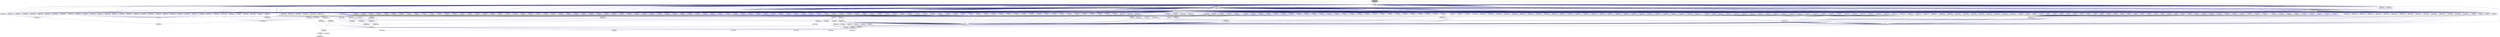 digraph "SimulationRuntime/cpp/Include/Core/Utils/numeric/bindings/detail/generate_functions.hpp"
{
  edge [fontname="Helvetica",fontsize="10",labelfontname="Helvetica",labelfontsize="10"];
  node [fontname="Helvetica",fontsize="10",shape=record];
  Node3 [label="SimulationRuntime/cpp\l/Include/Core/Utils/numeric\l/bindings/detail/generate\l_functions.hpp",height=0.2,width=0.4,color="black", fillcolor="grey75", style="filled", fontcolor="black"];
  Node3 -> Node4 [dir="back",color="midnightblue",fontsize="10",style="solid",fontname="Helvetica"];
  Node4 [label="SimulationRuntime/cpp\l/Include/Core/Utils/numeric\l/bindings/bandwidth.hpp",height=0.2,width=0.4,color="black", fillcolor="white", style="filled",URL="$dc/dfa/bandwidth_8hpp.html"];
  Node4 -> Node5 [dir="back",color="midnightblue",fontsize="10",style="solid",fontname="Helvetica"];
  Node5 [label="SimulationRuntime/cpp\l/Include/Core/Utils/numeric\l/bindings/blas/level2/gbmv.hpp",height=0.2,width=0.4,color="black", fillcolor="white", style="filled",URL="$d6/d85/gbmv_8hpp.html"];
  Node5 -> Node6 [dir="back",color="midnightblue",fontsize="10",style="solid",fontname="Helvetica"];
  Node6 [label="SimulationRuntime/cpp\l/Include/Core/Utils/numeric\l/bindings/blas/level2.hpp",height=0.2,width=0.4,color="black", fillcolor="white", style="filled",URL="$d6/d79/level2_8hpp.html"];
  Node6 -> Node7 [dir="back",color="midnightblue",fontsize="10",style="solid",fontname="Helvetica"];
  Node7 [label="SimulationRuntime/cpp\l/Include/Core/Utils/numeric\l/bindings/blas.hpp",height=0.2,width=0.4,color="black", fillcolor="white", style="filled",URL="$d7/dea/blas_8hpp.html"];
  Node4 -> Node8 [dir="back",color="midnightblue",fontsize="10",style="solid",fontname="Helvetica"];
  Node8 [label="SimulationRuntime/cpp\l/Include/Core/Utils/numeric\l/bindings/blas/level2/hbmv.hpp",height=0.2,width=0.4,color="black", fillcolor="white", style="filled",URL="$d3/dfb/hbmv_8hpp.html"];
  Node8 -> Node6 [dir="back",color="midnightblue",fontsize="10",style="solid",fontname="Helvetica"];
  Node4 -> Node9 [dir="back",color="midnightblue",fontsize="10",style="solid",fontname="Helvetica"];
  Node9 [label="SimulationRuntime/cpp\l/Include/Core/Utils/numeric\l/bindings/blas/level2/sbmv.hpp",height=0.2,width=0.4,color="black", fillcolor="white", style="filled",URL="$d6/d85/sbmv_8hpp.html"];
  Node9 -> Node6 [dir="back",color="midnightblue",fontsize="10",style="solid",fontname="Helvetica"];
  Node4 -> Node10 [dir="back",color="midnightblue",fontsize="10",style="solid",fontname="Helvetica"];
  Node10 [label="SimulationRuntime/cpp\l/Include/Core/Utils/numeric\l/bindings/blas/level2/tbmv.hpp",height=0.2,width=0.4,color="black", fillcolor="white", style="filled",URL="$d7/d56/tbmv_8hpp.html"];
  Node10 -> Node6 [dir="back",color="midnightblue",fontsize="10",style="solid",fontname="Helvetica"];
  Node4 -> Node11 [dir="back",color="midnightblue",fontsize="10",style="solid",fontname="Helvetica"];
  Node11 [label="SimulationRuntime/cpp\l/Include/Core/Utils/numeric\l/bindings/blas/level2/tbsv.hpp",height=0.2,width=0.4,color="black", fillcolor="white", style="filled",URL="$d2/d97/tbsv_8hpp.html"];
  Node11 -> Node6 [dir="back",color="midnightblue",fontsize="10",style="solid",fontname="Helvetica"];
  Node4 -> Node12 [dir="back",color="midnightblue",fontsize="10",style="solid",fontname="Helvetica"];
  Node12 [label="SimulationRuntime/cpp\l/Include/Core/Utils/numeric\l/bindings/lapack/auxiliary\l/langb.hpp",height=0.2,width=0.4,color="black", fillcolor="white", style="filled",URL="$d5/d0a/langb_8hpp.html"];
  Node12 -> Node13 [dir="back",color="midnightblue",fontsize="10",style="solid",fontname="Helvetica"];
  Node13 [label="SimulationRuntime/cpp\l/Include/Core/Utils/numeric\l/bindings/lapack/auxiliary.hpp",height=0.2,width=0.4,color="black", fillcolor="white", style="filled",URL="$d3/dac/auxiliary_8hpp.html"];
  Node13 -> Node14 [dir="back",color="midnightblue",fontsize="10",style="solid",fontname="Helvetica"];
  Node14 [label="SimulationRuntime/cpp\l/Include/Core/Utils/numeric\l/bindings/lapack.hpp",height=0.2,width=0.4,color="black", fillcolor="white", style="filled",URL="$df/dd2/lapack_8hpp.html"];
  Node4 -> Node15 [dir="back",color="midnightblue",fontsize="10",style="solid",fontname="Helvetica"];
  Node15 [label="SimulationRuntime/cpp\l/Include/Core/Utils/numeric\l/bindings/lapack/auxiliary\l/lanhb.hpp",height=0.2,width=0.4,color="black", fillcolor="white", style="filled",URL="$da/d5f/lanhb_8hpp.html"];
  Node15 -> Node13 [dir="back",color="midnightblue",fontsize="10",style="solid",fontname="Helvetica"];
  Node4 -> Node16 [dir="back",color="midnightblue",fontsize="10",style="solid",fontname="Helvetica"];
  Node16 [label="SimulationRuntime/cpp\l/Include/Core/Utils/numeric\l/bindings/lapack/auxiliary\l/lansb.hpp",height=0.2,width=0.4,color="black", fillcolor="white", style="filled",URL="$da/dfe/lansb_8hpp.html"];
  Node16 -> Node13 [dir="back",color="midnightblue",fontsize="10",style="solid",fontname="Helvetica"];
  Node4 -> Node17 [dir="back",color="midnightblue",fontsize="10",style="solid",fontname="Helvetica"];
  Node17 [label="SimulationRuntime/cpp\l/Include/Core/Utils/numeric\l/bindings/lapack/auxiliary\l/lantb.hpp",height=0.2,width=0.4,color="black", fillcolor="white", style="filled",URL="$d7/d7d/lantb_8hpp.html"];
  Node17 -> Node13 [dir="back",color="midnightblue",fontsize="10",style="solid",fontname="Helvetica"];
  Node4 -> Node18 [dir="back",color="midnightblue",fontsize="10",style="solid",fontname="Helvetica"];
  Node18 [label="SimulationRuntime/cpp\l/Include/Core/Utils/numeric\l/bindings/lapack/computational\l/gbbrd.hpp",height=0.2,width=0.4,color="black", fillcolor="white", style="filled",URL="$dd/dee/gbbrd_8hpp.html"];
  Node18 -> Node19 [dir="back",color="midnightblue",fontsize="10",style="solid",fontname="Helvetica"];
  Node19 [label="SimulationRuntime/cpp\l/Include/Core/Utils/numeric\l/bindings/lapack/computational.hpp",height=0.2,width=0.4,color="black", fillcolor="white", style="filled",URL="$d1/d25/computational_8hpp.html"];
  Node19 -> Node14 [dir="back",color="midnightblue",fontsize="10",style="solid",fontname="Helvetica"];
  Node4 -> Node20 [dir="back",color="midnightblue",fontsize="10",style="solid",fontname="Helvetica"];
  Node20 [label="SimulationRuntime/cpp\l/Include/Core/Utils/numeric\l/bindings/lapack/computational\l/gbcon.hpp",height=0.2,width=0.4,color="black", fillcolor="white", style="filled",URL="$de/d19/gbcon_8hpp.html"];
  Node20 -> Node19 [dir="back",color="midnightblue",fontsize="10",style="solid",fontname="Helvetica"];
  Node4 -> Node21 [dir="back",color="midnightblue",fontsize="10",style="solid",fontname="Helvetica"];
  Node21 [label="SimulationRuntime/cpp\l/Include/Core/Utils/numeric\l/bindings/lapack/computational\l/gbequ.hpp",height=0.2,width=0.4,color="black", fillcolor="white", style="filled",URL="$d3/d12/gbequ_8hpp.html"];
  Node21 -> Node19 [dir="back",color="midnightblue",fontsize="10",style="solid",fontname="Helvetica"];
  Node4 -> Node22 [dir="back",color="midnightblue",fontsize="10",style="solid",fontname="Helvetica"];
  Node22 [label="SimulationRuntime/cpp\l/Include/Core/Utils/numeric\l/bindings/lapack/computational\l/gbrfs.hpp",height=0.2,width=0.4,color="black", fillcolor="white", style="filled",URL="$d4/d88/gbrfs_8hpp.html"];
  Node22 -> Node19 [dir="back",color="midnightblue",fontsize="10",style="solid",fontname="Helvetica"];
  Node4 -> Node23 [dir="back",color="midnightblue",fontsize="10",style="solid",fontname="Helvetica"];
  Node23 [label="SimulationRuntime/cpp\l/Include/Core/Utils/numeric\l/bindings/lapack/computational\l/gbtrf.hpp",height=0.2,width=0.4,color="black", fillcolor="white", style="filled",URL="$d8/de3/gbtrf_8hpp.html"];
  Node23 -> Node19 [dir="back",color="midnightblue",fontsize="10",style="solid",fontname="Helvetica"];
  Node4 -> Node24 [dir="back",color="midnightblue",fontsize="10",style="solid",fontname="Helvetica"];
  Node24 [label="SimulationRuntime/cpp\l/Include/Core/Utils/numeric\l/bindings/lapack/computational\l/gbtrs.hpp",height=0.2,width=0.4,color="black", fillcolor="white", style="filled",URL="$d5/d88/gbtrs_8hpp.html"];
  Node24 -> Node19 [dir="back",color="midnightblue",fontsize="10",style="solid",fontname="Helvetica"];
  Node4 -> Node25 [dir="back",color="midnightblue",fontsize="10",style="solid",fontname="Helvetica"];
  Node25 [label="SimulationRuntime/cpp\l/Include/Core/Utils/numeric\l/bindings/lapack/computational\l/hbgst.hpp",height=0.2,width=0.4,color="black", fillcolor="white", style="filled",URL="$d5/d98/hbgst_8hpp.html"];
  Node25 -> Node19 [dir="back",color="midnightblue",fontsize="10",style="solid",fontname="Helvetica"];
  Node4 -> Node26 [dir="back",color="midnightblue",fontsize="10",style="solid",fontname="Helvetica"];
  Node26 [label="SimulationRuntime/cpp\l/Include/Core/Utils/numeric\l/bindings/lapack/computational\l/hbtrd.hpp",height=0.2,width=0.4,color="black", fillcolor="white", style="filled",URL="$d7/dc2/hbtrd_8hpp.html"];
  Node26 -> Node19 [dir="back",color="midnightblue",fontsize="10",style="solid",fontname="Helvetica"];
  Node4 -> Node27 [dir="back",color="midnightblue",fontsize="10",style="solid",fontname="Helvetica"];
  Node27 [label="SimulationRuntime/cpp\l/Include/Core/Utils/numeric\l/bindings/lapack/computational\l/pbcon.hpp",height=0.2,width=0.4,color="black", fillcolor="white", style="filled",URL="$d4/d86/pbcon_8hpp.html"];
  Node27 -> Node19 [dir="back",color="midnightblue",fontsize="10",style="solid",fontname="Helvetica"];
  Node4 -> Node28 [dir="back",color="midnightblue",fontsize="10",style="solid",fontname="Helvetica"];
  Node28 [label="SimulationRuntime/cpp\l/Include/Core/Utils/numeric\l/bindings/lapack/computational\l/pbequ.hpp",height=0.2,width=0.4,color="black", fillcolor="white", style="filled",URL="$dd/de0/pbequ_8hpp.html"];
  Node28 -> Node19 [dir="back",color="midnightblue",fontsize="10",style="solid",fontname="Helvetica"];
  Node4 -> Node29 [dir="back",color="midnightblue",fontsize="10",style="solid",fontname="Helvetica"];
  Node29 [label="SimulationRuntime/cpp\l/Include/Core/Utils/numeric\l/bindings/lapack/computational\l/pbrfs.hpp",height=0.2,width=0.4,color="black", fillcolor="white", style="filled",URL="$db/d8e/pbrfs_8hpp.html"];
  Node29 -> Node19 [dir="back",color="midnightblue",fontsize="10",style="solid",fontname="Helvetica"];
  Node4 -> Node30 [dir="back",color="midnightblue",fontsize="10",style="solid",fontname="Helvetica"];
  Node30 [label="SimulationRuntime/cpp\l/Include/Core/Utils/numeric\l/bindings/lapack/computational\l/pbstf.hpp",height=0.2,width=0.4,color="black", fillcolor="white", style="filled",URL="$d1/d28/pbstf_8hpp.html"];
  Node30 -> Node19 [dir="back",color="midnightblue",fontsize="10",style="solid",fontname="Helvetica"];
  Node4 -> Node31 [dir="back",color="midnightblue",fontsize="10",style="solid",fontname="Helvetica"];
  Node31 [label="SimulationRuntime/cpp\l/Include/Core/Utils/numeric\l/bindings/lapack/computational\l/pbtrf.hpp",height=0.2,width=0.4,color="black", fillcolor="white", style="filled",URL="$d3/d4a/pbtrf_8hpp.html"];
  Node31 -> Node19 [dir="back",color="midnightblue",fontsize="10",style="solid",fontname="Helvetica"];
  Node4 -> Node32 [dir="back",color="midnightblue",fontsize="10",style="solid",fontname="Helvetica"];
  Node32 [label="SimulationRuntime/cpp\l/Include/Core/Utils/numeric\l/bindings/lapack/computational\l/pbtrs.hpp",height=0.2,width=0.4,color="black", fillcolor="white", style="filled",URL="$d1/d46/pbtrs_8hpp.html"];
  Node32 -> Node19 [dir="back",color="midnightblue",fontsize="10",style="solid",fontname="Helvetica"];
  Node4 -> Node33 [dir="back",color="midnightblue",fontsize="10",style="solid",fontname="Helvetica"];
  Node33 [label="SimulationRuntime/cpp\l/Include/Core/Utils/numeric\l/bindings/lapack/computational\l/sbgst.hpp",height=0.2,width=0.4,color="black", fillcolor="white", style="filled",URL="$d0/dff/sbgst_8hpp.html"];
  Node33 -> Node19 [dir="back",color="midnightblue",fontsize="10",style="solid",fontname="Helvetica"];
  Node4 -> Node34 [dir="back",color="midnightblue",fontsize="10",style="solid",fontname="Helvetica"];
  Node34 [label="SimulationRuntime/cpp\l/Include/Core/Utils/numeric\l/bindings/lapack/computational\l/sbtrd.hpp",height=0.2,width=0.4,color="black", fillcolor="white", style="filled",URL="$d4/d82/sbtrd_8hpp.html"];
  Node34 -> Node19 [dir="back",color="midnightblue",fontsize="10",style="solid",fontname="Helvetica"];
  Node4 -> Node35 [dir="back",color="midnightblue",fontsize="10",style="solid",fontname="Helvetica"];
  Node35 [label="SimulationRuntime/cpp\l/Include/Core/Utils/numeric\l/bindings/lapack/computational\l/tbcon.hpp",height=0.2,width=0.4,color="black", fillcolor="white", style="filled",URL="$d6/d98/tbcon_8hpp.html"];
  Node35 -> Node19 [dir="back",color="midnightblue",fontsize="10",style="solid",fontname="Helvetica"];
  Node4 -> Node36 [dir="back",color="midnightblue",fontsize="10",style="solid",fontname="Helvetica"];
  Node36 [label="SimulationRuntime/cpp\l/Include/Core/Utils/numeric\l/bindings/lapack/computational\l/tbrfs.hpp",height=0.2,width=0.4,color="black", fillcolor="white", style="filled",URL="$db/d63/tbrfs_8hpp.html"];
  Node36 -> Node19 [dir="back",color="midnightblue",fontsize="10",style="solid",fontname="Helvetica"];
  Node4 -> Node37 [dir="back",color="midnightblue",fontsize="10",style="solid",fontname="Helvetica"];
  Node37 [label="SimulationRuntime/cpp\l/Include/Core/Utils/numeric\l/bindings/lapack/computational\l/tbtrs.hpp",height=0.2,width=0.4,color="black", fillcolor="white", style="filled",URL="$dd/d34/tbtrs_8hpp.html"];
  Node37 -> Node19 [dir="back",color="midnightblue",fontsize="10",style="solid",fontname="Helvetica"];
  Node4 -> Node38 [dir="back",color="midnightblue",fontsize="10",style="solid",fontname="Helvetica"];
  Node38 [label="SimulationRuntime/cpp\l/Include/Core/Utils/numeric\l/bindings/lapack/driver/gbsv.hpp",height=0.2,width=0.4,color="black", fillcolor="white", style="filled",URL="$d2/dfc/gbsv_8hpp.html"];
  Node38 -> Node39 [dir="back",color="midnightblue",fontsize="10",style="solid",fontname="Helvetica"];
  Node39 [label="SimulationRuntime/cpp\l/Include/Core/Utils/numeric\l/bindings/lapack/driver.hpp",height=0.2,width=0.4,color="black", fillcolor="white", style="filled",URL="$d7/d7e/driver_8hpp.html"];
  Node39 -> Node14 [dir="back",color="midnightblue",fontsize="10",style="solid",fontname="Helvetica"];
  Node4 -> Node40 [dir="back",color="midnightblue",fontsize="10",style="solid",fontname="Helvetica"];
  Node40 [label="SimulationRuntime/cpp\l/Include/Core/Utils/numeric\l/bindings/lapack/driver/gbsvx.hpp",height=0.2,width=0.4,color="black", fillcolor="white", style="filled",URL="$d7/dea/gbsvx_8hpp.html"];
  Node40 -> Node39 [dir="back",color="midnightblue",fontsize="10",style="solid",fontname="Helvetica"];
  Node4 -> Node41 [dir="back",color="midnightblue",fontsize="10",style="solid",fontname="Helvetica"];
  Node41 [label="SimulationRuntime/cpp\l/Include/Core/Utils/numeric\l/bindings/lapack/driver/hbev.hpp",height=0.2,width=0.4,color="black", fillcolor="white", style="filled",URL="$d0/d5c/hbev_8hpp.html"];
  Node41 -> Node39 [dir="back",color="midnightblue",fontsize="10",style="solid",fontname="Helvetica"];
  Node4 -> Node42 [dir="back",color="midnightblue",fontsize="10",style="solid",fontname="Helvetica"];
  Node42 [label="SimulationRuntime/cpp\l/Include/Core/Utils/numeric\l/bindings/lapack/driver/hbevd.hpp",height=0.2,width=0.4,color="black", fillcolor="white", style="filled",URL="$db/da5/hbevd_8hpp.html"];
  Node42 -> Node39 [dir="back",color="midnightblue",fontsize="10",style="solid",fontname="Helvetica"];
  Node4 -> Node43 [dir="back",color="midnightblue",fontsize="10",style="solid",fontname="Helvetica"];
  Node43 [label="SimulationRuntime/cpp\l/Include/Core/Utils/numeric\l/bindings/lapack/driver/hbevx.hpp",height=0.2,width=0.4,color="black", fillcolor="white", style="filled",URL="$d3/db0/hbevx_8hpp.html"];
  Node43 -> Node39 [dir="back",color="midnightblue",fontsize="10",style="solid",fontname="Helvetica"];
  Node4 -> Node44 [dir="back",color="midnightblue",fontsize="10",style="solid",fontname="Helvetica"];
  Node44 [label="SimulationRuntime/cpp\l/Include/Core/Utils/numeric\l/bindings/lapack/driver/hbgv.hpp",height=0.2,width=0.4,color="black", fillcolor="white", style="filled",URL="$d7/deb/hbgv_8hpp.html"];
  Node44 -> Node39 [dir="back",color="midnightblue",fontsize="10",style="solid",fontname="Helvetica"];
  Node4 -> Node45 [dir="back",color="midnightblue",fontsize="10",style="solid",fontname="Helvetica"];
  Node45 [label="SimulationRuntime/cpp\l/Include/Core/Utils/numeric\l/bindings/lapack/driver/hbgvd.hpp",height=0.2,width=0.4,color="black", fillcolor="white", style="filled",URL="$d7/d74/hbgvd_8hpp.html"];
  Node45 -> Node39 [dir="back",color="midnightblue",fontsize="10",style="solid",fontname="Helvetica"];
  Node4 -> Node46 [dir="back",color="midnightblue",fontsize="10",style="solid",fontname="Helvetica"];
  Node46 [label="SimulationRuntime/cpp\l/Include/Core/Utils/numeric\l/bindings/lapack/driver/hbgvx.hpp",height=0.2,width=0.4,color="black", fillcolor="white", style="filled",URL="$dd/dbe/hbgvx_8hpp.html"];
  Node46 -> Node39 [dir="back",color="midnightblue",fontsize="10",style="solid",fontname="Helvetica"];
  Node4 -> Node47 [dir="back",color="midnightblue",fontsize="10",style="solid",fontname="Helvetica"];
  Node47 [label="SimulationRuntime/cpp\l/Include/Core/Utils/numeric\l/bindings/lapack/driver/pbsv.hpp",height=0.2,width=0.4,color="black", fillcolor="white", style="filled",URL="$df/d22/pbsv_8hpp.html"];
  Node47 -> Node39 [dir="back",color="midnightblue",fontsize="10",style="solid",fontname="Helvetica"];
  Node4 -> Node48 [dir="back",color="midnightblue",fontsize="10",style="solid",fontname="Helvetica"];
  Node48 [label="SimulationRuntime/cpp\l/Include/Core/Utils/numeric\l/bindings/lapack/driver/pbsvx.hpp",height=0.2,width=0.4,color="black", fillcolor="white", style="filled",URL="$de/d90/pbsvx_8hpp.html"];
  Node48 -> Node39 [dir="back",color="midnightblue",fontsize="10",style="solid",fontname="Helvetica"];
  Node4 -> Node49 [dir="back",color="midnightblue",fontsize="10",style="solid",fontname="Helvetica"];
  Node49 [label="SimulationRuntime/cpp\l/Include/Core/Utils/numeric\l/bindings/lapack/driver/sbev.hpp",height=0.2,width=0.4,color="black", fillcolor="white", style="filled",URL="$d9/d09/sbev_8hpp.html"];
  Node49 -> Node39 [dir="back",color="midnightblue",fontsize="10",style="solid",fontname="Helvetica"];
  Node4 -> Node50 [dir="back",color="midnightblue",fontsize="10",style="solid",fontname="Helvetica"];
  Node50 [label="SimulationRuntime/cpp\l/Include/Core/Utils/numeric\l/bindings/lapack/driver/sbevd.hpp",height=0.2,width=0.4,color="black", fillcolor="white", style="filled",URL="$d3/d3e/sbevd_8hpp.html"];
  Node50 -> Node39 [dir="back",color="midnightblue",fontsize="10",style="solid",fontname="Helvetica"];
  Node4 -> Node51 [dir="back",color="midnightblue",fontsize="10",style="solid",fontname="Helvetica"];
  Node51 [label="SimulationRuntime/cpp\l/Include/Core/Utils/numeric\l/bindings/lapack/driver/sbevx.hpp",height=0.2,width=0.4,color="black", fillcolor="white", style="filled",URL="$df/d68/sbevx_8hpp.html"];
  Node51 -> Node39 [dir="back",color="midnightblue",fontsize="10",style="solid",fontname="Helvetica"];
  Node4 -> Node52 [dir="back",color="midnightblue",fontsize="10",style="solid",fontname="Helvetica"];
  Node52 [label="SimulationRuntime/cpp\l/Include/Core/Utils/numeric\l/bindings/lapack/driver/sbgv.hpp",height=0.2,width=0.4,color="black", fillcolor="white", style="filled",URL="$dc/d55/sbgv_8hpp.html"];
  Node52 -> Node39 [dir="back",color="midnightblue",fontsize="10",style="solid",fontname="Helvetica"];
  Node4 -> Node53 [dir="back",color="midnightblue",fontsize="10",style="solid",fontname="Helvetica"];
  Node53 [label="SimulationRuntime/cpp\l/Include/Core/Utils/numeric\l/bindings/lapack/driver/sbgvd.hpp",height=0.2,width=0.4,color="black", fillcolor="white", style="filled",URL="$d6/de7/sbgvd_8hpp.html"];
  Node53 -> Node39 [dir="back",color="midnightblue",fontsize="10",style="solid",fontname="Helvetica"];
  Node4 -> Node54 [dir="back",color="midnightblue",fontsize="10",style="solid",fontname="Helvetica"];
  Node54 [label="SimulationRuntime/cpp\l/Include/Core/Utils/numeric\l/bindings/lapack/driver/sbgvx.hpp",height=0.2,width=0.4,color="black", fillcolor="white", style="filled",URL="$d8/d7c/sbgvx_8hpp.html"];
  Node54 -> Node39 [dir="back",color="midnightblue",fontsize="10",style="solid",fontname="Helvetica"];
  Node4 -> Node55 [dir="back",color="midnightblue",fontsize="10",style="solid",fontname="Helvetica"];
  Node55 [label="SimulationRuntime/cpp\l/Include/Core/Utils/numeric\l/bindings/trans.hpp",height=0.2,width=0.4,color="black", fillcolor="white", style="filled",URL="$d6/d99/trans_8hpp.html"];
  Node55 -> Node56 [dir="back",color="midnightblue",fontsize="10",style="solid",fontname="Helvetica"];
  Node56 [label="SimulationRuntime/cpp\l/Include/Core/Utils/numeric\l/bindings/conj.hpp",height=0.2,width=0.4,color="black", fillcolor="white", style="filled",URL="$dc/dae/conj_8hpp.html"];
  Node56 -> Node57 [dir="back",color="midnightblue",fontsize="10",style="solid",fontname="Helvetica"];
  Node57 [label="SimulationRuntime/cpp\l/Include/Core/Utils/numeric\l/bindings/views.hpp",height=0.2,width=0.4,color="black", fillcolor="white", style="filled",URL="$de/d49/views_8hpp.html"];
  Node55 -> Node57 [dir="back",color="midnightblue",fontsize="10",style="solid",fontname="Helvetica"];
  Node4 -> Node58 [dir="back",color="midnightblue",fontsize="10",style="solid",fontname="Helvetica"];
  Node58 [label="SimulationRuntime/cpp\l/Include/Core/Utils/numeric\l/bindings/ublas/matrix_expression.hpp",height=0.2,width=0.4,color="black", fillcolor="white", style="filled",URL="$db/d68/matrix__expression_8hpp.html"];
  Node58 -> Node59 [dir="back",color="midnightblue",fontsize="10",style="solid",fontname="Helvetica"];
  Node59 [label="SimulationRuntime/cpp\l/Include/Core/Utils/numeric\l/bindings/ublas/banded.hpp",height=0.2,width=0.4,color="black", fillcolor="white", style="filled",URL="$df/d79/banded_8hpp.html"];
  Node59 -> Node60 [dir="back",color="midnightblue",fontsize="10",style="solid",fontname="Helvetica"];
  Node60 [label="SimulationRuntime/cpp\l/Include/Core/Utils/numeric\l/bindings/ublas.hpp",height=0.2,width=0.4,color="black", fillcolor="white", style="filled",URL="$dd/d4a/ublas_8hpp.html"];
  Node60 -> Node61 [dir="back",color="midnightblue",fontsize="10",style="solid",fontname="Helvetica"];
  Node61 [label="SimulationRuntime/cpp\l/Core/Math/Functions.cpp",height=0.2,width=0.4,color="black", fillcolor="white", style="filled",URL="$dd/d9e/_functions_8cpp.html"];
  Node60 -> Node62 [dir="back",color="midnightblue",fontsize="10",style="solid",fontname="Helvetica"];
  Node62 [label="SimulationRuntime/cpp\l/Include/Solver/CppDASSL\l/dassl.h",height=0.2,width=0.4,color="black", fillcolor="white", style="filled",URL="$df/d1d/_simulation_runtime_2cpp_2_include_2_solver_2_cpp_d_a_s_s_l_2dassl_8h.html"];
  Node62 -> Node63 [dir="back",color="midnightblue",fontsize="10",style="solid",fontname="Helvetica"];
  Node63 [label="SimulationRuntime/cpp\l/Include/Solver/CppDASSL\l/CppDASSL.h",height=0.2,width=0.4,color="black", fillcolor="white", style="filled",URL="$d7/df5/_cpp_d_a_s_s_l_8h.html"];
  Node63 -> Node64 [dir="back",color="midnightblue",fontsize="10",style="solid",fontname="Helvetica"];
  Node64 [label="SimulationRuntime/cpp\l/Solver/CppDASSL/CppDASSL.cpp",height=0.2,width=0.4,color="black", fillcolor="white", style="filled",URL="$dc/d19/_cpp_d_a_s_s_l_8cpp.html"];
  Node62 -> Node65 [dir="back",color="midnightblue",fontsize="10",style="solid",fontname="Helvetica"];
  Node65 [label="SimulationRuntime/cpp\l/Solver/CppDASSL/ddaskr.cpp",height=0.2,width=0.4,color="black", fillcolor="white", style="filled",URL="$d5/d57/ddaskr_8cpp.html"];
  Node60 -> Node66 [dir="back",color="midnightblue",fontsize="10",style="solid",fontname="Helvetica"];
  Node66 [label="SimulationRuntime/cpp\l/Solver/Broyden/Broyden.cpp",height=0.2,width=0.4,color="black", fillcolor="white", style="filled",URL="$d4/df7/_broyden_8cpp.html"];
  Node60 -> Node67 [dir="back",color="midnightblue",fontsize="10",style="solid",fontname="Helvetica"];
  Node67 [label="SimulationRuntime/cpp\l/Solver/Dgesv/DgesvSolver.cpp",height=0.2,width=0.4,color="black", fillcolor="white", style="filled",URL="$d9/df7/_dgesv_solver_8cpp.html"];
  Node60 -> Node68 [dir="back",color="midnightblue",fontsize="10",style="solid",fontname="Helvetica"];
  Node68 [label="SimulationRuntime/cpp\l/Solver/Kinsol/Kinsol.cpp",height=0.2,width=0.4,color="black", fillcolor="white", style="filled",URL="$d9/d15/_kinsol_8cpp.html"];
  Node60 -> Node69 [dir="back",color="midnightblue",fontsize="10",style="solid",fontname="Helvetica"];
  Node69 [label="SimulationRuntime/cpp\l/Solver/LinearSolver\l/LinearSolver.cpp",height=0.2,width=0.4,color="black", fillcolor="white", style="filled",URL="$da/dce/_linear_solver_8cpp.html"];
  Node60 -> Node70 [dir="back",color="midnightblue",fontsize="10",style="solid",fontname="Helvetica"];
  Node70 [label="SimulationRuntime/cpp\l/Solver/Nox/Nox.cpp",height=0.2,width=0.4,color="black", fillcolor="white", style="filled",URL="$dd/dc1/_nox_8cpp.html"];
  Node58 -> Node71 [dir="back",color="midnightblue",fontsize="10",style="solid",fontname="Helvetica"];
  Node71 [label="SimulationRuntime/cpp\l/Include/Core/Utils/numeric\l/bindings/ublas/matrix.hpp",height=0.2,width=0.4,color="black", fillcolor="white", style="filled",URL="$d0/dcb/ublas_2matrix_8hpp.html"];
  Node71 -> Node72 [dir="back",color="midnightblue",fontsize="10",style="solid",fontname="Helvetica"];
  Node72 [label="SimulationRuntime/cpp\l/Include/Core/Utils/numeric\l/bindings/ublas/hermitian.hpp",height=0.2,width=0.4,color="black", fillcolor="white", style="filled",URL="$dd/dc4/hermitian_8hpp.html"];
  Node72 -> Node60 [dir="back",color="midnightblue",fontsize="10",style="solid",fontname="Helvetica"];
  Node71 -> Node73 [dir="back",color="midnightblue",fontsize="10",style="solid",fontname="Helvetica"];
  Node73 [label="SimulationRuntime/cpp\l/Include/Core/Utils/numeric\l/bindings/ublas/symmetric.hpp",height=0.2,width=0.4,color="black", fillcolor="white", style="filled",URL="$da/dd8/symmetric_8hpp.html"];
  Node73 -> Node60 [dir="back",color="midnightblue",fontsize="10",style="solid",fontname="Helvetica"];
  Node71 -> Node60 [dir="back",color="midnightblue",fontsize="10",style="solid",fontname="Helvetica"];
  Node58 -> Node74 [dir="back",color="midnightblue",fontsize="10",style="solid",fontname="Helvetica"];
  Node74 [label="SimulationRuntime/cpp\l/Include/Core/Utils/numeric\l/bindings/ublas/matrix_sparse.hpp",height=0.2,width=0.4,color="black", fillcolor="white", style="filled",URL="$d2/d96/matrix__sparse_8hpp.html"];
  Node74 -> Node60 [dir="back",color="midnightblue",fontsize="10",style="solid",fontname="Helvetica"];
  Node74 -> Node75 [dir="back",color="midnightblue",fontsize="10",style="solid",fontname="Helvetica"];
  Node75 [label="SimulationRuntime/cpp\l/Solver/CVode/CVode.cpp",height=0.2,width=0.4,color="black", fillcolor="white", style="filled",URL="$d1/d14/_c_vode_8cpp.html"];
  Node58 -> Node76 [dir="back",color="midnightblue",fontsize="10",style="solid",fontname="Helvetica"];
  Node76 [label="SimulationRuntime/cpp\l/Include/Core/Utils/numeric\l/bindings/ublas/triangular.hpp",height=0.2,width=0.4,color="black", fillcolor="white", style="filled",URL="$d1/da1/triangular_8hpp.html"];
  Node76 -> Node72 [dir="back",color="midnightblue",fontsize="10",style="solid",fontname="Helvetica"];
  Node76 -> Node73 [dir="back",color="midnightblue",fontsize="10",style="solid",fontname="Helvetica"];
  Node76 -> Node60 [dir="back",color="midnightblue",fontsize="10",style="solid",fontname="Helvetica"];
  Node58 -> Node60 [dir="back",color="midnightblue",fontsize="10",style="solid",fontname="Helvetica"];
  Node4 -> Node77 [dir="back",color="midnightblue",fontsize="10",style="solid",fontname="Helvetica"];
  Node77 [label="SimulationRuntime/cpp\l/Include/Core/Utils/numeric\l/bindings/ublas/matrix_proxy.hpp",height=0.2,width=0.4,color="black", fillcolor="white", style="filled",URL="$d6/d8f/matrix__proxy_8hpp.html"];
  Node77 -> Node60 [dir="back",color="midnightblue",fontsize="10",style="solid",fontname="Helvetica"];
  Node3 -> Node78 [dir="back",color="midnightblue",fontsize="10",style="solid",fontname="Helvetica"];
  Node78 [label="SimulationRuntime/cpp\l/Include/Core/Utils/numeric\l/bindings/begin.hpp",height=0.2,width=0.4,color="black", fillcolor="white", style="filled",URL="$d2/da9/begin_8hpp.html"];
  Node78 -> Node79 [dir="back",color="midnightblue",fontsize="10",style="solid",fontname="Helvetica"];
  Node79 [label="SimulationRuntime/cpp\l/Include/Core/Utils/numeric\l/bindings/blas/level1/asum.hpp",height=0.2,width=0.4,color="black", fillcolor="white", style="filled",URL="$d1/d8b/asum_8hpp.html"];
  Node79 -> Node80 [dir="back",color="midnightblue",fontsize="10",style="solid",fontname="Helvetica"];
  Node80 [label="SimulationRuntime/cpp\l/Include/Core/Utils/numeric\l/bindings/blas/level1.hpp",height=0.2,width=0.4,color="black", fillcolor="white", style="filled",URL="$db/d26/level1_8hpp.html"];
  Node80 -> Node7 [dir="back",color="midnightblue",fontsize="10",style="solid",fontname="Helvetica"];
  Node78 -> Node81 [dir="back",color="midnightblue",fontsize="10",style="solid",fontname="Helvetica"];
  Node81 [label="SimulationRuntime/cpp\l/Include/Core/Utils/numeric\l/bindings/blas/level1/axpy.hpp",height=0.2,width=0.4,color="black", fillcolor="white", style="filled",URL="$d6/d3f/axpy_8hpp.html"];
  Node81 -> Node80 [dir="back",color="midnightblue",fontsize="10",style="solid",fontname="Helvetica"];
  Node78 -> Node82 [dir="back",color="midnightblue",fontsize="10",style="solid",fontname="Helvetica"];
  Node82 [label="SimulationRuntime/cpp\l/Include/Core/Utils/numeric\l/bindings/blas/level1/copy.hpp",height=0.2,width=0.4,color="black", fillcolor="white", style="filled",URL="$d7/deb/copy_8hpp.html"];
  Node82 -> Node80 [dir="back",color="midnightblue",fontsize="10",style="solid",fontname="Helvetica"];
  Node78 -> Node83 [dir="back",color="midnightblue",fontsize="10",style="solid",fontname="Helvetica"];
  Node83 [label="SimulationRuntime/cpp\l/Include/Core/Utils/numeric\l/bindings/blas/level1/dot.hpp",height=0.2,width=0.4,color="black", fillcolor="white", style="filled",URL="$d0/dd7/dot_8hpp.html"];
  Node83 -> Node84 [dir="back",color="midnightblue",fontsize="10",style="solid",fontname="Helvetica"];
  Node84 [label="SimulationRuntime/cpp\l/Include/Core/Utils/numeric\l/bindings/blas/level1/dotu.hpp",height=0.2,width=0.4,color="black", fillcolor="white", style="filled",URL="$da/dc4/dotu_8hpp.html"];
  Node84 -> Node80 [dir="back",color="midnightblue",fontsize="10",style="solid",fontname="Helvetica"];
  Node83 -> Node80 [dir="back",color="midnightblue",fontsize="10",style="solid",fontname="Helvetica"];
  Node78 -> Node85 [dir="back",color="midnightblue",fontsize="10",style="solid",fontname="Helvetica"];
  Node85 [label="SimulationRuntime/cpp\l/Include/Core/Utils/numeric\l/bindings/blas/level1/dotc.hpp",height=0.2,width=0.4,color="black", fillcolor="white", style="filled",URL="$dd/d15/dotc_8hpp.html"];
  Node85 -> Node80 [dir="back",color="midnightblue",fontsize="10",style="solid",fontname="Helvetica"];
  Node78 -> Node86 [dir="back",color="midnightblue",fontsize="10",style="solid",fontname="Helvetica"];
  Node86 [label="SimulationRuntime/cpp\l/Include/Core/Utils/numeric\l/bindings/blas/level1/iamax.hpp",height=0.2,width=0.4,color="black", fillcolor="white", style="filled",URL="$dc/d2d/iamax_8hpp.html"];
  Node86 -> Node80 [dir="back",color="midnightblue",fontsize="10",style="solid",fontname="Helvetica"];
  Node78 -> Node87 [dir="back",color="midnightblue",fontsize="10",style="solid",fontname="Helvetica"];
  Node87 [label="SimulationRuntime/cpp\l/Include/Core/Utils/numeric\l/bindings/blas/level1/nrm2.hpp",height=0.2,width=0.4,color="black", fillcolor="white", style="filled",URL="$db/d41/nrm2_8hpp.html"];
  Node87 -> Node80 [dir="back",color="midnightblue",fontsize="10",style="solid",fontname="Helvetica"];
  Node78 -> Node88 [dir="back",color="midnightblue",fontsize="10",style="solid",fontname="Helvetica"];
  Node88 [label="SimulationRuntime/cpp\l/Include/Core/Utils/numeric\l/bindings/blas/level1/prec\l_dot.hpp",height=0.2,width=0.4,color="black", fillcolor="white", style="filled",URL="$d8/dfd/prec__dot_8hpp.html"];
  Node88 -> Node80 [dir="back",color="midnightblue",fontsize="10",style="solid",fontname="Helvetica"];
  Node78 -> Node89 [dir="back",color="midnightblue",fontsize="10",style="solid",fontname="Helvetica"];
  Node89 [label="SimulationRuntime/cpp\l/Include/Core/Utils/numeric\l/bindings/blas/level1/rot.hpp",height=0.2,width=0.4,color="black", fillcolor="white", style="filled",URL="$d1/db7/rot_8hpp.html"];
  Node89 -> Node80 [dir="back",color="midnightblue",fontsize="10",style="solid",fontname="Helvetica"];
  Node78 -> Node90 [dir="back",color="midnightblue",fontsize="10",style="solid",fontname="Helvetica"];
  Node90 [label="SimulationRuntime/cpp\l/Include/Core/Utils/numeric\l/bindings/blas/level1/rotg.hpp",height=0.2,width=0.4,color="black", fillcolor="white", style="filled",URL="$d1/ddf/rotg_8hpp.html"];
  Node90 -> Node80 [dir="back",color="midnightblue",fontsize="10",style="solid",fontname="Helvetica"];
  Node78 -> Node91 [dir="back",color="midnightblue",fontsize="10",style="solid",fontname="Helvetica"];
  Node91 [label="SimulationRuntime/cpp\l/Include/Core/Utils/numeric\l/bindings/blas/level1/rotm.hpp",height=0.2,width=0.4,color="black", fillcolor="white", style="filled",URL="$d8/de7/rotm_8hpp.html"];
  Node91 -> Node80 [dir="back",color="midnightblue",fontsize="10",style="solid",fontname="Helvetica"];
  Node78 -> Node92 [dir="back",color="midnightblue",fontsize="10",style="solid",fontname="Helvetica"];
  Node92 [label="SimulationRuntime/cpp\l/Include/Core/Utils/numeric\l/bindings/blas/level1/rotmg.hpp",height=0.2,width=0.4,color="black", fillcolor="white", style="filled",URL="$d5/d12/rotmg_8hpp.html"];
  Node92 -> Node80 [dir="back",color="midnightblue",fontsize="10",style="solid",fontname="Helvetica"];
  Node78 -> Node93 [dir="back",color="midnightblue",fontsize="10",style="solid",fontname="Helvetica"];
  Node93 [label="SimulationRuntime/cpp\l/Include/Core/Utils/numeric\l/bindings/blas/level1/scal.hpp",height=0.2,width=0.4,color="black", fillcolor="white", style="filled",URL="$dd/d2c/scal_8hpp.html"];
  Node93 -> Node80 [dir="back",color="midnightblue",fontsize="10",style="solid",fontname="Helvetica"];
  Node78 -> Node94 [dir="back",color="midnightblue",fontsize="10",style="solid",fontname="Helvetica"];
  Node94 [label="SimulationRuntime/cpp\l/Include/Core/Utils/numeric\l/bindings/blas/level1/set.hpp",height=0.2,width=0.4,color="black", fillcolor="white", style="filled",URL="$da/dfe/set_8hpp.html"];
  Node94 -> Node80 [dir="back",color="midnightblue",fontsize="10",style="solid",fontname="Helvetica"];
  Node78 -> Node95 [dir="back",color="midnightblue",fontsize="10",style="solid",fontname="Helvetica"];
  Node95 [label="SimulationRuntime/cpp\l/Include/Core/Utils/numeric\l/bindings/blas/level1/swap.hpp",height=0.2,width=0.4,color="black", fillcolor="white", style="filled",URL="$dd/d6f/swap_8hpp.html"];
  Node95 -> Node80 [dir="back",color="midnightblue",fontsize="10",style="solid",fontname="Helvetica"];
  Node78 -> Node5 [dir="back",color="midnightblue",fontsize="10",style="solid",fontname="Helvetica"];
  Node78 -> Node96 [dir="back",color="midnightblue",fontsize="10",style="solid",fontname="Helvetica"];
  Node96 [label="SimulationRuntime/cpp\l/Include/Core/Utils/numeric\l/bindings/blas/level2/gemv.hpp",height=0.2,width=0.4,color="black", fillcolor="white", style="filled",URL="$df/d0b/gemv_8hpp.html"];
  Node96 -> Node6 [dir="back",color="midnightblue",fontsize="10",style="solid",fontname="Helvetica"];
  Node78 -> Node97 [dir="back",color="midnightblue",fontsize="10",style="solid",fontname="Helvetica"];
  Node97 [label="SimulationRuntime/cpp\l/Include/Core/Utils/numeric\l/bindings/blas/level2/ger.hpp",height=0.2,width=0.4,color="black", fillcolor="white", style="filled",URL="$d0/db3/ger_8hpp.html"];
  Node97 -> Node6 [dir="back",color="midnightblue",fontsize="10",style="solid",fontname="Helvetica"];
  Node78 -> Node98 [dir="back",color="midnightblue",fontsize="10",style="solid",fontname="Helvetica"];
  Node98 [label="SimulationRuntime/cpp\l/Include/Core/Utils/numeric\l/bindings/blas/level2/gerc.hpp",height=0.2,width=0.4,color="black", fillcolor="white", style="filled",URL="$da/d6e/gerc_8hpp.html"];
  Node98 -> Node6 [dir="back",color="midnightblue",fontsize="10",style="solid",fontname="Helvetica"];
  Node78 -> Node99 [dir="back",color="midnightblue",fontsize="10",style="solid",fontname="Helvetica"];
  Node99 [label="SimulationRuntime/cpp\l/Include/Core/Utils/numeric\l/bindings/blas/level2/geru.hpp",height=0.2,width=0.4,color="black", fillcolor="white", style="filled",URL="$da/d88/geru_8hpp.html"];
  Node99 -> Node6 [dir="back",color="midnightblue",fontsize="10",style="solid",fontname="Helvetica"];
  Node78 -> Node8 [dir="back",color="midnightblue",fontsize="10",style="solid",fontname="Helvetica"];
  Node78 -> Node100 [dir="back",color="midnightblue",fontsize="10",style="solid",fontname="Helvetica"];
  Node100 [label="SimulationRuntime/cpp\l/Include/Core/Utils/numeric\l/bindings/blas/level2/hemv.hpp",height=0.2,width=0.4,color="black", fillcolor="white", style="filled",URL="$df/d00/hemv_8hpp.html"];
  Node100 -> Node6 [dir="back",color="midnightblue",fontsize="10",style="solid",fontname="Helvetica"];
  Node78 -> Node101 [dir="back",color="midnightblue",fontsize="10",style="solid",fontname="Helvetica"];
  Node101 [label="SimulationRuntime/cpp\l/Include/Core/Utils/numeric\l/bindings/blas/level2/her.hpp",height=0.2,width=0.4,color="black", fillcolor="white", style="filled",URL="$d5/d53/her_8hpp.html"];
  Node101 -> Node6 [dir="back",color="midnightblue",fontsize="10",style="solid",fontname="Helvetica"];
  Node78 -> Node102 [dir="back",color="midnightblue",fontsize="10",style="solid",fontname="Helvetica"];
  Node102 [label="SimulationRuntime/cpp\l/Include/Core/Utils/numeric\l/bindings/blas/level2/her2.hpp",height=0.2,width=0.4,color="black", fillcolor="white", style="filled",URL="$dc/d32/her2_8hpp.html"];
  Node102 -> Node6 [dir="back",color="midnightblue",fontsize="10",style="solid",fontname="Helvetica"];
  Node78 -> Node103 [dir="back",color="midnightblue",fontsize="10",style="solid",fontname="Helvetica"];
  Node103 [label="SimulationRuntime/cpp\l/Include/Core/Utils/numeric\l/bindings/blas/level2/hpmv.hpp",height=0.2,width=0.4,color="black", fillcolor="white", style="filled",URL="$d7/d07/hpmv_8hpp.html"];
  Node103 -> Node6 [dir="back",color="midnightblue",fontsize="10",style="solid",fontname="Helvetica"];
  Node78 -> Node104 [dir="back",color="midnightblue",fontsize="10",style="solid",fontname="Helvetica"];
  Node104 [label="SimulationRuntime/cpp\l/Include/Core/Utils/numeric\l/bindings/blas/level2/hpr.hpp",height=0.2,width=0.4,color="black", fillcolor="white", style="filled",URL="$df/db7/hpr_8hpp.html"];
  Node104 -> Node6 [dir="back",color="midnightblue",fontsize="10",style="solid",fontname="Helvetica"];
  Node78 -> Node105 [dir="back",color="midnightblue",fontsize="10",style="solid",fontname="Helvetica"];
  Node105 [label="SimulationRuntime/cpp\l/Include/Core/Utils/numeric\l/bindings/blas/level2/hpr2.hpp",height=0.2,width=0.4,color="black", fillcolor="white", style="filled",URL="$da/db5/hpr2_8hpp.html"];
  Node105 -> Node6 [dir="back",color="midnightblue",fontsize="10",style="solid",fontname="Helvetica"];
  Node78 -> Node9 [dir="back",color="midnightblue",fontsize="10",style="solid",fontname="Helvetica"];
  Node78 -> Node106 [dir="back",color="midnightblue",fontsize="10",style="solid",fontname="Helvetica"];
  Node106 [label="SimulationRuntime/cpp\l/Include/Core/Utils/numeric\l/bindings/blas/level2/spmv.hpp",height=0.2,width=0.4,color="black", fillcolor="white", style="filled",URL="$d9/d8e/spmv_8hpp.html"];
  Node106 -> Node6 [dir="back",color="midnightblue",fontsize="10",style="solid",fontname="Helvetica"];
  Node78 -> Node107 [dir="back",color="midnightblue",fontsize="10",style="solid",fontname="Helvetica"];
  Node107 [label="SimulationRuntime/cpp\l/Include/Core/Utils/numeric\l/bindings/blas/level2/spr.hpp",height=0.2,width=0.4,color="black", fillcolor="white", style="filled",URL="$de/db5/spr_8hpp.html"];
  Node107 -> Node6 [dir="back",color="midnightblue",fontsize="10",style="solid",fontname="Helvetica"];
  Node78 -> Node108 [dir="back",color="midnightblue",fontsize="10",style="solid",fontname="Helvetica"];
  Node108 [label="SimulationRuntime/cpp\l/Include/Core/Utils/numeric\l/bindings/blas/level2/spr2.hpp",height=0.2,width=0.4,color="black", fillcolor="white", style="filled",URL="$d7/d19/spr2_8hpp.html"];
  Node108 -> Node6 [dir="back",color="midnightblue",fontsize="10",style="solid",fontname="Helvetica"];
  Node78 -> Node109 [dir="back",color="midnightblue",fontsize="10",style="solid",fontname="Helvetica"];
  Node109 [label="SimulationRuntime/cpp\l/Include/Core/Utils/numeric\l/bindings/blas/level2/symv.hpp",height=0.2,width=0.4,color="black", fillcolor="white", style="filled",URL="$d8/d3a/symv_8hpp.html"];
  Node109 -> Node6 [dir="back",color="midnightblue",fontsize="10",style="solid",fontname="Helvetica"];
  Node78 -> Node110 [dir="back",color="midnightblue",fontsize="10",style="solid",fontname="Helvetica"];
  Node110 [label="SimulationRuntime/cpp\l/Include/Core/Utils/numeric\l/bindings/blas/level2/syr.hpp",height=0.2,width=0.4,color="black", fillcolor="white", style="filled",URL="$d0/d64/syr_8hpp.html"];
  Node110 -> Node6 [dir="back",color="midnightblue",fontsize="10",style="solid",fontname="Helvetica"];
  Node78 -> Node111 [dir="back",color="midnightblue",fontsize="10",style="solid",fontname="Helvetica"];
  Node111 [label="SimulationRuntime/cpp\l/Include/Core/Utils/numeric\l/bindings/blas/level2/syr2.hpp",height=0.2,width=0.4,color="black", fillcolor="white", style="filled",URL="$de/d2d/syr2_8hpp.html"];
  Node111 -> Node6 [dir="back",color="midnightblue",fontsize="10",style="solid",fontname="Helvetica"];
  Node78 -> Node10 [dir="back",color="midnightblue",fontsize="10",style="solid",fontname="Helvetica"];
  Node78 -> Node11 [dir="back",color="midnightblue",fontsize="10",style="solid",fontname="Helvetica"];
  Node78 -> Node112 [dir="back",color="midnightblue",fontsize="10",style="solid",fontname="Helvetica"];
  Node112 [label="SimulationRuntime/cpp\l/Include/Core/Utils/numeric\l/bindings/blas/level2/tpmv.hpp",height=0.2,width=0.4,color="black", fillcolor="white", style="filled",URL="$d1/d10/tpmv_8hpp.html"];
  Node112 -> Node6 [dir="back",color="midnightblue",fontsize="10",style="solid",fontname="Helvetica"];
  Node78 -> Node113 [dir="back",color="midnightblue",fontsize="10",style="solid",fontname="Helvetica"];
  Node113 [label="SimulationRuntime/cpp\l/Include/Core/Utils/numeric\l/bindings/blas/level2/tpsv.hpp",height=0.2,width=0.4,color="black", fillcolor="white", style="filled",URL="$d4/d37/tpsv_8hpp.html"];
  Node113 -> Node6 [dir="back",color="midnightblue",fontsize="10",style="solid",fontname="Helvetica"];
  Node78 -> Node114 [dir="back",color="midnightblue",fontsize="10",style="solid",fontname="Helvetica"];
  Node114 [label="SimulationRuntime/cpp\l/Include/Core/Utils/numeric\l/bindings/blas/level2/trmv.hpp",height=0.2,width=0.4,color="black", fillcolor="white", style="filled",URL="$d6/d0c/trmv_8hpp.html"];
  Node114 -> Node6 [dir="back",color="midnightblue",fontsize="10",style="solid",fontname="Helvetica"];
  Node78 -> Node115 [dir="back",color="midnightblue",fontsize="10",style="solid",fontname="Helvetica"];
  Node115 [label="SimulationRuntime/cpp\l/Include/Core/Utils/numeric\l/bindings/blas/level2/trsv.hpp",height=0.2,width=0.4,color="black", fillcolor="white", style="filled",URL="$d8/d10/trsv_8hpp.html"];
  Node115 -> Node6 [dir="back",color="midnightblue",fontsize="10",style="solid",fontname="Helvetica"];
  Node78 -> Node116 [dir="back",color="midnightblue",fontsize="10",style="solid",fontname="Helvetica"];
  Node116 [label="SimulationRuntime/cpp\l/Include/Core/Utils/numeric\l/bindings/blas/level3/gemm.hpp",height=0.2,width=0.4,color="black", fillcolor="white", style="filled",URL="$d5/d40/gemm_8hpp.html"];
  Node116 -> Node117 [dir="back",color="midnightblue",fontsize="10",style="solid",fontname="Helvetica"];
  Node117 [label="SimulationRuntime/cpp\l/Include/Core/Utils/numeric\l/bindings/blas/level3.hpp",height=0.2,width=0.4,color="black", fillcolor="white", style="filled",URL="$db/d2c/level3_8hpp.html"];
  Node117 -> Node7 [dir="back",color="midnightblue",fontsize="10",style="solid",fontname="Helvetica"];
  Node78 -> Node118 [dir="back",color="midnightblue",fontsize="10",style="solid",fontname="Helvetica"];
  Node118 [label="SimulationRuntime/cpp\l/Include/Core/Utils/numeric\l/bindings/blas/level3/hemm.hpp",height=0.2,width=0.4,color="black", fillcolor="white", style="filled",URL="$d2/dbe/hemm_8hpp.html"];
  Node118 -> Node117 [dir="back",color="midnightblue",fontsize="10",style="solid",fontname="Helvetica"];
  Node78 -> Node119 [dir="back",color="midnightblue",fontsize="10",style="solid",fontname="Helvetica"];
  Node119 [label="SimulationRuntime/cpp\l/Include/Core/Utils/numeric\l/bindings/blas/level3/her2k.hpp",height=0.2,width=0.4,color="black", fillcolor="white", style="filled",URL="$dc/d7e/her2k_8hpp.html"];
  Node119 -> Node117 [dir="back",color="midnightblue",fontsize="10",style="solid",fontname="Helvetica"];
  Node78 -> Node120 [dir="back",color="midnightblue",fontsize="10",style="solid",fontname="Helvetica"];
  Node120 [label="SimulationRuntime/cpp\l/Include/Core/Utils/numeric\l/bindings/blas/level3/herk.hpp",height=0.2,width=0.4,color="black", fillcolor="white", style="filled",URL="$db/dcb/herk_8hpp.html"];
  Node120 -> Node117 [dir="back",color="midnightblue",fontsize="10",style="solid",fontname="Helvetica"];
  Node78 -> Node121 [dir="back",color="midnightblue",fontsize="10",style="solid",fontname="Helvetica"];
  Node121 [label="SimulationRuntime/cpp\l/Include/Core/Utils/numeric\l/bindings/blas/level3/symm.hpp",height=0.2,width=0.4,color="black", fillcolor="white", style="filled",URL="$d0/dae/blas_2level3_2symm_8hpp.html"];
  Node121 -> Node117 [dir="back",color="midnightblue",fontsize="10",style="solid",fontname="Helvetica"];
  Node78 -> Node122 [dir="back",color="midnightblue",fontsize="10",style="solid",fontname="Helvetica"];
  Node122 [label="SimulationRuntime/cpp\l/Include/Core/Utils/numeric\l/bindings/blas/level3/syr2k.hpp",height=0.2,width=0.4,color="black", fillcolor="white", style="filled",URL="$d3/d50/syr2k_8hpp.html"];
  Node122 -> Node117 [dir="back",color="midnightblue",fontsize="10",style="solid",fontname="Helvetica"];
  Node78 -> Node123 [dir="back",color="midnightblue",fontsize="10",style="solid",fontname="Helvetica"];
  Node123 [label="SimulationRuntime/cpp\l/Include/Core/Utils/numeric\l/bindings/blas/level3/syrk.hpp",height=0.2,width=0.4,color="black", fillcolor="white", style="filled",URL="$d7/d6a/syrk_8hpp.html"];
  Node123 -> Node117 [dir="back",color="midnightblue",fontsize="10",style="solid",fontname="Helvetica"];
  Node78 -> Node124 [dir="back",color="midnightblue",fontsize="10",style="solid",fontname="Helvetica"];
  Node124 [label="SimulationRuntime/cpp\l/Include/Core/Utils/numeric\l/bindings/blas/level3/trmm.hpp",height=0.2,width=0.4,color="black", fillcolor="white", style="filled",URL="$d4/df7/trmm_8hpp.html"];
  Node124 -> Node117 [dir="back",color="midnightblue",fontsize="10",style="solid",fontname="Helvetica"];
  Node78 -> Node125 [dir="back",color="midnightblue",fontsize="10",style="solid",fontname="Helvetica"];
  Node125 [label="SimulationRuntime/cpp\l/Include/Core/Utils/numeric\l/bindings/blas/level3/trsm.hpp",height=0.2,width=0.4,color="black", fillcolor="white", style="filled",URL="$d5/d40/trsm_8hpp.html"];
  Node125 -> Node117 [dir="back",color="midnightblue",fontsize="10",style="solid",fontname="Helvetica"];
  Node78 -> Node126 [dir="back",color="midnightblue",fontsize="10",style="solid",fontname="Helvetica"];
  Node126 [label="SimulationRuntime/cpp\l/Include/Core/Utils/numeric\l/bindings/column.hpp",height=0.2,width=0.4,color="black", fillcolor="white", style="filled",URL="$d9/dc6/column_8hpp.html"];
  Node126 -> Node57 [dir="back",color="midnightblue",fontsize="10",style="solid",fontname="Helvetica"];
  Node78 -> Node127 [dir="back",color="midnightblue",fontsize="10",style="solid",fontname="Helvetica"];
  Node127 [label="SimulationRuntime/cpp\l/Include/Core/Utils/numeric\l/bindings/detail/basic_unwrapper.hpp",height=0.2,width=0.4,color="black", fillcolor="white", style="filled",URL="$d7/d2c/basic__unwrapper_8hpp.html"];
  Node127 -> Node128 [dir="back",color="midnightblue",fontsize="10",style="solid",fontname="Helvetica"];
  Node128 [label="SimulationRuntime/cpp\l/Include/Core/Utils/numeric\l/bindings/detail/basic_wrapper.hpp",height=0.2,width=0.4,color="black", fillcolor="white", style="filled",URL="$d1/ddc/basic__wrapper_8hpp.html"];
  Node128 -> Node129 [dir="back",color="midnightblue",fontsize="10",style="solid",fontname="Helvetica"];
  Node129 [label="SimulationRuntime/cpp\l/Include/Core/Utils/numeric\l/bindings/herm.hpp",height=0.2,width=0.4,color="black", fillcolor="white", style="filled",URL="$da/d3b/herm_8hpp.html"];
  Node129 -> Node57 [dir="back",color="midnightblue",fontsize="10",style="solid",fontname="Helvetica"];
  Node128 -> Node130 [dir="back",color="midnightblue",fontsize="10",style="solid",fontname="Helvetica"];
  Node130 [label="SimulationRuntime/cpp\l/Include/Core/Utils/numeric\l/bindings/lower.hpp",height=0.2,width=0.4,color="black", fillcolor="white", style="filled",URL="$de/d3b/lower_8hpp.html"];
  Node130 -> Node57 [dir="back",color="midnightblue",fontsize="10",style="solid",fontname="Helvetica"];
  Node128 -> Node131 [dir="back",color="midnightblue",fontsize="10",style="solid",fontname="Helvetica"];
  Node131 [label="SimulationRuntime/cpp\l/Include/Core/Utils/numeric\l/bindings/symm.hpp",height=0.2,width=0.4,color="black", fillcolor="white", style="filled",URL="$d9/d0e/symm_8hpp.html"];
  Node131 -> Node57 [dir="back",color="midnightblue",fontsize="10",style="solid",fontname="Helvetica"];
  Node128 -> Node132 [dir="back",color="midnightblue",fontsize="10",style="solid",fontname="Helvetica"];
  Node132 [label="SimulationRuntime/cpp\l/Include/Core/Utils/numeric\l/bindings/unit_lower.hpp",height=0.2,width=0.4,color="black", fillcolor="white", style="filled",URL="$d6/df2/unit__lower_8hpp.html"];
  Node132 -> Node57 [dir="back",color="midnightblue",fontsize="10",style="solid",fontname="Helvetica"];
  Node128 -> Node133 [dir="back",color="midnightblue",fontsize="10",style="solid",fontname="Helvetica"];
  Node133 [label="SimulationRuntime/cpp\l/Include/Core/Utils/numeric\l/bindings/unit_upper.hpp",height=0.2,width=0.4,color="black", fillcolor="white", style="filled",URL="$d0/d58/unit__upper_8hpp.html"];
  Node133 -> Node57 [dir="back",color="midnightblue",fontsize="10",style="solid",fontname="Helvetica"];
  Node128 -> Node134 [dir="back",color="midnightblue",fontsize="10",style="solid",fontname="Helvetica"];
  Node134 [label="SimulationRuntime/cpp\l/Include/Core/Utils/numeric\l/bindings/upper.hpp",height=0.2,width=0.4,color="black", fillcolor="white", style="filled",URL="$dd/df2/upper_8hpp.html"];
  Node134 -> Node57 [dir="back",color="midnightblue",fontsize="10",style="solid",fontname="Helvetica"];
  Node127 -> Node135 [dir="back",color="midnightblue",fontsize="10",style="solid",fontname="Helvetica"];
  Node135 [label="SimulationRuntime/cpp\l/Include/Core/Utils/numeric\l/bindings/noop.hpp",height=0.2,width=0.4,color="black", fillcolor="white", style="filled",URL="$dd/de0/noop_8hpp.html"];
  Node135 -> Node57 [dir="back",color="midnightblue",fontsize="10",style="solid",fontname="Helvetica"];
  Node78 -> Node136 [dir="back",color="midnightblue",fontsize="10",style="solid",fontname="Helvetica"];
  Node136 [label="SimulationRuntime/cpp\l/Include/Core/Utils/numeric\l/bindings/detail/complex\l_utils.hpp",height=0.2,width=0.4,color="black", fillcolor="white", style="filled",URL="$d8/d4f/complex__utils_8hpp.html"];
  Node136 -> Node137 [dir="back",color="midnightblue",fontsize="10",style="solid",fontname="Helvetica"];
  Node137 [label="SimulationRuntime/cpp\l/Include/Core/Utils/numeric\l/bindings/lapack/computational\l/hseqr.hpp",height=0.2,width=0.4,color="black", fillcolor="white", style="filled",URL="$d3/d18/hseqr_8hpp.html"];
  Node137 -> Node19 [dir="back",color="midnightblue",fontsize="10",style="solid",fontname="Helvetica"];
  Node136 -> Node138 [dir="back",color="midnightblue",fontsize="10",style="solid",fontname="Helvetica"];
  Node138 [label="SimulationRuntime/cpp\l/Include/Core/Utils/numeric\l/bindings/lapack/driver/gees.hpp",height=0.2,width=0.4,color="black", fillcolor="white", style="filled",URL="$d3/d2c/gees_8hpp.html"];
  Node138 -> Node39 [dir="back",color="midnightblue",fontsize="10",style="solid",fontname="Helvetica"];
  Node78 -> Node139 [dir="back",color="midnightblue",fontsize="10",style="solid",fontname="Helvetica"];
  Node139 [label="SimulationRuntime/cpp\l/Include/Core/Utils/numeric\l/bindings/end.hpp",height=0.2,width=0.4,color="black", fillcolor="white", style="filled",URL="$dd/d8d/end_8hpp.html"];
  Node139 -> Node94 [dir="back",color="midnightblue",fontsize="10",style="solid",fontname="Helvetica"];
  Node139 -> Node126 [dir="back",color="midnightblue",fontsize="10",style="solid",fontname="Helvetica"];
  Node139 -> Node127 [dir="back",color="midnightblue",fontsize="10",style="solid",fontname="Helvetica"];
  Node139 -> Node136 [dir="back",color="midnightblue",fontsize="10",style="solid",fontname="Helvetica"];
  Node139 -> Node140 [dir="back",color="midnightblue",fontsize="10",style="solid",fontname="Helvetica"];
  Node140 [label="SimulationRuntime/cpp\l/Include/Core/Utils/numeric\l/bindings/glas/compressed.hpp",height=0.2,width=0.4,color="black", fillcolor="white", style="filled",URL="$d8/dff/compressed_8hpp.html"];
  Node139 -> Node141 [dir="back",color="midnightblue",fontsize="10",style="solid",fontname="Helvetica"];
  Node141 [label="SimulationRuntime/cpp\l/Include/Core/Utils/numeric\l/bindings/io.hpp",height=0.2,width=0.4,color="black", fillcolor="white", style="filled",URL="$d2/dc6/io_8hpp.html"];
  Node139 -> Node142 [dir="back",color="midnightblue",fontsize="10",style="solid",fontname="Helvetica"];
  Node142 [label="SimulationRuntime/cpp\l/Include/Core/Utils/numeric\l/bindings/row.hpp",height=0.2,width=0.4,color="black", fillcolor="white", style="filled",URL="$dc/d69/row_8hpp.html"];
  Node142 -> Node57 [dir="back",color="midnightblue",fontsize="10",style="solid",fontname="Helvetica"];
  Node139 -> Node55 [dir="back",color="midnightblue",fontsize="10",style="solid",fontname="Helvetica"];
  Node139 -> Node59 [dir="back",color="midnightblue",fontsize="10",style="solid",fontname="Helvetica"];
  Node139 -> Node143 [dir="back",color="midnightblue",fontsize="10",style="solid",fontname="Helvetica"];
  Node143 [label="SimulationRuntime/cpp\l/Include/Core/Utils/numeric\l/bindings/ublas/detail/basic\l_ublas_adaptor.hpp",height=0.2,width=0.4,color="black", fillcolor="white", style="filled",URL="$d0/d13/basic__ublas__adaptor_8hpp.html"];
  Node143 -> Node59 [dir="back",color="midnightblue",fontsize="10",style="solid",fontname="Helvetica"];
  Node143 -> Node72 [dir="back",color="midnightblue",fontsize="10",style="solid",fontname="Helvetica"];
  Node143 -> Node73 [dir="back",color="midnightblue",fontsize="10",style="solid",fontname="Helvetica"];
  Node143 -> Node76 [dir="back",color="midnightblue",fontsize="10",style="solid",fontname="Helvetica"];
  Node139 -> Node72 [dir="back",color="midnightblue",fontsize="10",style="solid",fontname="Helvetica"];
  Node139 -> Node71 [dir="back",color="midnightblue",fontsize="10",style="solid",fontname="Helvetica"];
  Node139 -> Node58 [dir="back",color="midnightblue",fontsize="10",style="solid",fontname="Helvetica"];
  Node139 -> Node77 [dir="back",color="midnightblue",fontsize="10",style="solid",fontname="Helvetica"];
  Node139 -> Node74 [dir="back",color="midnightblue",fontsize="10",style="solid",fontname="Helvetica"];
  Node139 -> Node73 [dir="back",color="midnightblue",fontsize="10",style="solid",fontname="Helvetica"];
  Node139 -> Node76 [dir="back",color="midnightblue",fontsize="10",style="solid",fontname="Helvetica"];
  Node139 -> Node144 [dir="back",color="midnightblue",fontsize="10",style="solid",fontname="Helvetica"];
  Node144 [label="SimulationRuntime/cpp\l/Include/Core/Utils/numeric\l/bindings/ublas/vector.hpp",height=0.2,width=0.4,color="black", fillcolor="white", style="filled",URL="$d6/d8c/ublas_2vector_8hpp.html"];
  Node144 -> Node60 [dir="back",color="midnightblue",fontsize="10",style="solid",fontname="Helvetica"];
  Node144 -> Node62 [dir="back",color="midnightblue",fontsize="10",style="solid",fontname="Helvetica"];
  Node139 -> Node145 [dir="back",color="midnightblue",fontsize="10",style="solid",fontname="Helvetica"];
  Node145 [label="SimulationRuntime/cpp\l/Include/Core/Utils/numeric\l/bindings/ublas/vector_expression.hpp",height=0.2,width=0.4,color="black", fillcolor="white", style="filled",URL="$d4/d22/vector__expression_8hpp.html"];
  Node145 -> Node144 [dir="back",color="midnightblue",fontsize="10",style="solid",fontname="Helvetica"];
  Node145 -> Node146 [dir="back",color="midnightblue",fontsize="10",style="solid",fontname="Helvetica"];
  Node146 [label="SimulationRuntime/cpp\l/Include/Core/Utils/numeric\l/bindings/ublas/vector_sparse.hpp",height=0.2,width=0.4,color="black", fillcolor="white", style="filled",URL="$db/ddb/vector__sparse_8hpp.html"];
  Node146 -> Node60 [dir="back",color="midnightblue",fontsize="10",style="solid",fontname="Helvetica"];
  Node145 -> Node60 [dir="back",color="midnightblue",fontsize="10",style="solid",fontname="Helvetica"];
  Node139 -> Node147 [dir="back",color="midnightblue",fontsize="10",style="solid",fontname="Helvetica"];
  Node147 [label="SimulationRuntime/cpp\l/Include/Core/Utils/numeric\l/bindings/ublas/vector_proxy.hpp",height=0.2,width=0.4,color="black", fillcolor="white", style="filled",URL="$d7/d47/vector__proxy_8hpp.html"];
  Node147 -> Node60 [dir="back",color="midnightblue",fontsize="10",style="solid",fontname="Helvetica"];
  Node139 -> Node148 [dir="back",color="midnightblue",fontsize="10",style="solid",fontname="Helvetica"];
  Node148 [label="SimulationRuntime/cpp\l/Include/Core/Utils/numeric\l/bindings/umfpack/umfpack.hpp",height=0.2,width=0.4,color="black", fillcolor="white", style="filled",URL="$d4/dc3/umfpack_8hpp.html"];
  Node148 -> Node62 [dir="back",color="midnightblue",fontsize="10",style="solid",fontname="Helvetica"];
  Node78 -> Node140 [dir="back",color="midnightblue",fontsize="10",style="solid",fontname="Helvetica"];
  Node78 -> Node141 [dir="back",color="midnightblue",fontsize="10",style="solid",fontname="Helvetica"];
  Node78 -> Node149 [dir="back",color="midnightblue",fontsize="10",style="solid",fontname="Helvetica"];
  Node149 [label="SimulationRuntime/cpp\l/Include/Core/Utils/numeric\l/bindings/lapack/auxiliary\l/labrd.hpp",height=0.2,width=0.4,color="black", fillcolor="white", style="filled",URL="$db/dda/labrd_8hpp.html"];
  Node149 -> Node13 [dir="back",color="midnightblue",fontsize="10",style="solid",fontname="Helvetica"];
  Node78 -> Node150 [dir="back",color="midnightblue",fontsize="10",style="solid",fontname="Helvetica"];
  Node150 [label="SimulationRuntime/cpp\l/Include/Core/Utils/numeric\l/bindings/lapack/auxiliary\l/lacgv.hpp",height=0.2,width=0.4,color="black", fillcolor="white", style="filled",URL="$de/d44/lacgv_8hpp.html"];
  Node150 -> Node13 [dir="back",color="midnightblue",fontsize="10",style="solid",fontname="Helvetica"];
  Node78 -> Node151 [dir="back",color="midnightblue",fontsize="10",style="solid",fontname="Helvetica"];
  Node151 [label="SimulationRuntime/cpp\l/Include/Core/Utils/numeric\l/bindings/lapack/auxiliary\l/lacon.hpp",height=0.2,width=0.4,color="black", fillcolor="white", style="filled",URL="$d6/d8b/lacon_8hpp.html"];
  Node151 -> Node13 [dir="back",color="midnightblue",fontsize="10",style="solid",fontname="Helvetica"];
  Node78 -> Node152 [dir="back",color="midnightblue",fontsize="10",style="solid",fontname="Helvetica"];
  Node152 [label="SimulationRuntime/cpp\l/Include/Core/Utils/numeric\l/bindings/lapack/auxiliary\l/laebz.hpp",height=0.2,width=0.4,color="black", fillcolor="white", style="filled",URL="$d4/def/laebz_8hpp.html"];
  Node152 -> Node13 [dir="back",color="midnightblue",fontsize="10",style="solid",fontname="Helvetica"];
  Node78 -> Node153 [dir="back",color="midnightblue",fontsize="10",style="solid",fontname="Helvetica"];
  Node153 [label="SimulationRuntime/cpp\l/Include/Core/Utils/numeric\l/bindings/lapack/auxiliary\l/lalsd.hpp",height=0.2,width=0.4,color="black", fillcolor="white", style="filled",URL="$d9/dd1/lalsd_8hpp.html"];
  Node153 -> Node13 [dir="back",color="midnightblue",fontsize="10",style="solid",fontname="Helvetica"];
  Node78 -> Node12 [dir="back",color="midnightblue",fontsize="10",style="solid",fontname="Helvetica"];
  Node78 -> Node154 [dir="back",color="midnightblue",fontsize="10",style="solid",fontname="Helvetica"];
  Node154 [label="SimulationRuntime/cpp\l/Include/Core/Utils/numeric\l/bindings/lapack/auxiliary\l/lange.hpp",height=0.2,width=0.4,color="black", fillcolor="white", style="filled",URL="$db/db0/lange_8hpp.html"];
  Node154 -> Node13 [dir="back",color="midnightblue",fontsize="10",style="solid",fontname="Helvetica"];
  Node78 -> Node15 [dir="back",color="midnightblue",fontsize="10",style="solid",fontname="Helvetica"];
  Node78 -> Node155 [dir="back",color="midnightblue",fontsize="10",style="solid",fontname="Helvetica"];
  Node155 [label="SimulationRuntime/cpp\l/Include/Core/Utils/numeric\l/bindings/lapack/auxiliary\l/lanhe.hpp",height=0.2,width=0.4,color="black", fillcolor="white", style="filled",URL="$d3/db4/lanhe_8hpp.html"];
  Node155 -> Node13 [dir="back",color="midnightblue",fontsize="10",style="solid",fontname="Helvetica"];
  Node78 -> Node156 [dir="back",color="midnightblue",fontsize="10",style="solid",fontname="Helvetica"];
  Node156 [label="SimulationRuntime/cpp\l/Include/Core/Utils/numeric\l/bindings/lapack/auxiliary\l/lanhp.hpp",height=0.2,width=0.4,color="black", fillcolor="white", style="filled",URL="$d1/de0/lanhp_8hpp.html"];
  Node156 -> Node13 [dir="back",color="midnightblue",fontsize="10",style="solid",fontname="Helvetica"];
  Node78 -> Node157 [dir="back",color="midnightblue",fontsize="10",style="solid",fontname="Helvetica"];
  Node157 [label="SimulationRuntime/cpp\l/Include/Core/Utils/numeric\l/bindings/lapack/auxiliary\l/lanhs.hpp",height=0.2,width=0.4,color="black", fillcolor="white", style="filled",URL="$d0/d23/lanhs_8hpp.html"];
  Node157 -> Node13 [dir="back",color="midnightblue",fontsize="10",style="solid",fontname="Helvetica"];
  Node78 -> Node16 [dir="back",color="midnightblue",fontsize="10",style="solid",fontname="Helvetica"];
  Node78 -> Node158 [dir="back",color="midnightblue",fontsize="10",style="solid",fontname="Helvetica"];
  Node158 [label="SimulationRuntime/cpp\l/Include/Core/Utils/numeric\l/bindings/lapack/auxiliary\l/lansp.hpp",height=0.2,width=0.4,color="black", fillcolor="white", style="filled",URL="$d1/d76/lansp_8hpp.html"];
  Node158 -> Node13 [dir="back",color="midnightblue",fontsize="10",style="solid",fontname="Helvetica"];
  Node78 -> Node159 [dir="back",color="midnightblue",fontsize="10",style="solid",fontname="Helvetica"];
  Node159 [label="SimulationRuntime/cpp\l/Include/Core/Utils/numeric\l/bindings/lapack/auxiliary\l/lansy.hpp",height=0.2,width=0.4,color="black", fillcolor="white", style="filled",URL="$d1/d55/lansy_8hpp.html"];
  Node159 -> Node13 [dir="back",color="midnightblue",fontsize="10",style="solid",fontname="Helvetica"];
  Node78 -> Node17 [dir="back",color="midnightblue",fontsize="10",style="solid",fontname="Helvetica"];
  Node78 -> Node160 [dir="back",color="midnightblue",fontsize="10",style="solid",fontname="Helvetica"];
  Node160 [label="SimulationRuntime/cpp\l/Include/Core/Utils/numeric\l/bindings/lapack/auxiliary\l/lantp.hpp",height=0.2,width=0.4,color="black", fillcolor="white", style="filled",URL="$d3/df2/lantp_8hpp.html"];
  Node160 -> Node13 [dir="back",color="midnightblue",fontsize="10",style="solid",fontname="Helvetica"];
  Node78 -> Node161 [dir="back",color="midnightblue",fontsize="10",style="solid",fontname="Helvetica"];
  Node161 [label="SimulationRuntime/cpp\l/Include/Core/Utils/numeric\l/bindings/lapack/auxiliary\l/lantr.hpp",height=0.2,width=0.4,color="black", fillcolor="white", style="filled",URL="$d1/d0f/lantr_8hpp.html"];
  Node161 -> Node13 [dir="back",color="midnightblue",fontsize="10",style="solid",fontname="Helvetica"];
  Node78 -> Node162 [dir="back",color="midnightblue",fontsize="10",style="solid",fontname="Helvetica"];
  Node162 [label="SimulationRuntime/cpp\l/Include/Core/Utils/numeric\l/bindings/lapack/auxiliary\l/larf.hpp",height=0.2,width=0.4,color="black", fillcolor="white", style="filled",URL="$da/ddb/larf_8hpp.html"];
  Node162 -> Node13 [dir="back",color="midnightblue",fontsize="10",style="solid",fontname="Helvetica"];
  Node78 -> Node163 [dir="back",color="midnightblue",fontsize="10",style="solid",fontname="Helvetica"];
  Node163 [label="SimulationRuntime/cpp\l/Include/Core/Utils/numeric\l/bindings/lapack/auxiliary\l/larfb.hpp",height=0.2,width=0.4,color="black", fillcolor="white", style="filled",URL="$d0/d51/larfb_8hpp.html"];
  Node163 -> Node13 [dir="back",color="midnightblue",fontsize="10",style="solid",fontname="Helvetica"];
  Node78 -> Node164 [dir="back",color="midnightblue",fontsize="10",style="solid",fontname="Helvetica"];
  Node164 [label="SimulationRuntime/cpp\l/Include/Core/Utils/numeric\l/bindings/lapack/auxiliary\l/larfg.hpp",height=0.2,width=0.4,color="black", fillcolor="white", style="filled",URL="$d0/d17/larfg_8hpp.html"];
  Node164 -> Node13 [dir="back",color="midnightblue",fontsize="10",style="solid",fontname="Helvetica"];
  Node78 -> Node165 [dir="back",color="midnightblue",fontsize="10",style="solid",fontname="Helvetica"];
  Node165 [label="SimulationRuntime/cpp\l/Include/Core/Utils/numeric\l/bindings/lapack/auxiliary\l/larft.hpp",height=0.2,width=0.4,color="black", fillcolor="white", style="filled",URL="$db/dce/larft_8hpp.html"];
  Node165 -> Node13 [dir="back",color="midnightblue",fontsize="10",style="solid",fontname="Helvetica"];
  Node78 -> Node166 [dir="back",color="midnightblue",fontsize="10",style="solid",fontname="Helvetica"];
  Node166 [label="SimulationRuntime/cpp\l/Include/Core/Utils/numeric\l/bindings/lapack/auxiliary\l/larfx.hpp",height=0.2,width=0.4,color="black", fillcolor="white", style="filled",URL="$d5/d68/larfx_8hpp.html"];
  Node166 -> Node13 [dir="back",color="midnightblue",fontsize="10",style="solid",fontname="Helvetica"];
  Node78 -> Node167 [dir="back",color="midnightblue",fontsize="10",style="solid",fontname="Helvetica"];
  Node167 [label="SimulationRuntime/cpp\l/Include/Core/Utils/numeric\l/bindings/lapack/auxiliary\l/largv.hpp",height=0.2,width=0.4,color="black", fillcolor="white", style="filled",URL="$d1/d43/largv_8hpp.html"];
  Node167 -> Node13 [dir="back",color="midnightblue",fontsize="10",style="solid",fontname="Helvetica"];
  Node78 -> Node168 [dir="back",color="midnightblue",fontsize="10",style="solid",fontname="Helvetica"];
  Node168 [label="SimulationRuntime/cpp\l/Include/Core/Utils/numeric\l/bindings/lapack/auxiliary\l/larnv.hpp",height=0.2,width=0.4,color="black", fillcolor="white", style="filled",URL="$d5/d8a/larnv_8hpp.html"];
  Node168 -> Node13 [dir="back",color="midnightblue",fontsize="10",style="solid",fontname="Helvetica"];
  Node78 -> Node169 [dir="back",color="midnightblue",fontsize="10",style="solid",fontname="Helvetica"];
  Node169 [label="SimulationRuntime/cpp\l/Include/Core/Utils/numeric\l/bindings/lapack/auxiliary\l/larrb.hpp",height=0.2,width=0.4,color="black", fillcolor="white", style="filled",URL="$d0/dce/larrb_8hpp.html"];
  Node169 -> Node13 [dir="back",color="midnightblue",fontsize="10",style="solid",fontname="Helvetica"];
  Node78 -> Node170 [dir="back",color="midnightblue",fontsize="10",style="solid",fontname="Helvetica"];
  Node170 [label="SimulationRuntime/cpp\l/Include/Core/Utils/numeric\l/bindings/lapack/auxiliary\l/larre.hpp",height=0.2,width=0.4,color="black", fillcolor="white", style="filled",URL="$d8/d5a/larre_8hpp.html"];
  Node170 -> Node13 [dir="back",color="midnightblue",fontsize="10",style="solid",fontname="Helvetica"];
  Node78 -> Node171 [dir="back",color="midnightblue",fontsize="10",style="solid",fontname="Helvetica"];
  Node171 [label="SimulationRuntime/cpp\l/Include/Core/Utils/numeric\l/bindings/lapack/auxiliary\l/larz.hpp",height=0.2,width=0.4,color="black", fillcolor="white", style="filled",URL="$dd/dc5/larz_8hpp.html"];
  Node171 -> Node13 [dir="back",color="midnightblue",fontsize="10",style="solid",fontname="Helvetica"];
  Node78 -> Node172 [dir="back",color="midnightblue",fontsize="10",style="solid",fontname="Helvetica"];
  Node172 [label="SimulationRuntime/cpp\l/Include/Core/Utils/numeric\l/bindings/lapack/auxiliary\l/latrd.hpp",height=0.2,width=0.4,color="black", fillcolor="white", style="filled",URL="$d6/d02/latrd_8hpp.html"];
  Node172 -> Node13 [dir="back",color="midnightblue",fontsize="10",style="solid",fontname="Helvetica"];
  Node78 -> Node173 [dir="back",color="midnightblue",fontsize="10",style="solid",fontname="Helvetica"];
  Node173 [label="SimulationRuntime/cpp\l/Include/Core/Utils/numeric\l/bindings/lapack/auxiliary\l/latrs.hpp",height=0.2,width=0.4,color="black", fillcolor="white", style="filled",URL="$d9/dbb/latrs_8hpp.html"];
  Node173 -> Node13 [dir="back",color="midnightblue",fontsize="10",style="solid",fontname="Helvetica"];
  Node78 -> Node174 [dir="back",color="midnightblue",fontsize="10",style="solid",fontname="Helvetica"];
  Node174 [label="SimulationRuntime/cpp\l/Include/Core/Utils/numeric\l/bindings/lapack/auxiliary\l/latrz.hpp",height=0.2,width=0.4,color="black", fillcolor="white", style="filled",URL="$d7/dcd/latrz_8hpp.html"];
  Node174 -> Node13 [dir="back",color="midnightblue",fontsize="10",style="solid",fontname="Helvetica"];
  Node78 -> Node175 [dir="back",color="midnightblue",fontsize="10",style="solid",fontname="Helvetica"];
  Node175 [label="SimulationRuntime/cpp\l/Include/Core/Utils/numeric\l/bindings/lapack/computational\l/bdsdc.hpp",height=0.2,width=0.4,color="black", fillcolor="white", style="filled",URL="$d8/d08/bdsdc_8hpp.html"];
  Node175 -> Node19 [dir="back",color="midnightblue",fontsize="10",style="solid",fontname="Helvetica"];
  Node78 -> Node176 [dir="back",color="midnightblue",fontsize="10",style="solid",fontname="Helvetica"];
  Node176 [label="SimulationRuntime/cpp\l/Include/Core/Utils/numeric\l/bindings/lapack/computational\l/bdsqr.hpp",height=0.2,width=0.4,color="black", fillcolor="white", style="filled",URL="$d2/df3/bdsqr_8hpp.html"];
  Node176 -> Node19 [dir="back",color="midnightblue",fontsize="10",style="solid",fontname="Helvetica"];
  Node78 -> Node18 [dir="back",color="midnightblue",fontsize="10",style="solid",fontname="Helvetica"];
  Node78 -> Node20 [dir="back",color="midnightblue",fontsize="10",style="solid",fontname="Helvetica"];
  Node78 -> Node21 [dir="back",color="midnightblue",fontsize="10",style="solid",fontname="Helvetica"];
  Node78 -> Node22 [dir="back",color="midnightblue",fontsize="10",style="solid",fontname="Helvetica"];
  Node78 -> Node23 [dir="back",color="midnightblue",fontsize="10",style="solid",fontname="Helvetica"];
  Node78 -> Node24 [dir="back",color="midnightblue",fontsize="10",style="solid",fontname="Helvetica"];
  Node78 -> Node177 [dir="back",color="midnightblue",fontsize="10",style="solid",fontname="Helvetica"];
  Node177 [label="SimulationRuntime/cpp\l/Include/Core/Utils/numeric\l/bindings/lapack/computational\l/gebak.hpp",height=0.2,width=0.4,color="black", fillcolor="white", style="filled",URL="$d7/d4e/gebak_8hpp.html"];
  Node177 -> Node19 [dir="back",color="midnightblue",fontsize="10",style="solid",fontname="Helvetica"];
  Node78 -> Node178 [dir="back",color="midnightblue",fontsize="10",style="solid",fontname="Helvetica"];
  Node178 [label="SimulationRuntime/cpp\l/Include/Core/Utils/numeric\l/bindings/lapack/computational\l/gebal.hpp",height=0.2,width=0.4,color="black", fillcolor="white", style="filled",URL="$d9/d96/gebal_8hpp.html"];
  Node178 -> Node19 [dir="back",color="midnightblue",fontsize="10",style="solid",fontname="Helvetica"];
  Node78 -> Node179 [dir="back",color="midnightblue",fontsize="10",style="solid",fontname="Helvetica"];
  Node179 [label="SimulationRuntime/cpp\l/Include/Core/Utils/numeric\l/bindings/lapack/computational\l/gebrd.hpp",height=0.2,width=0.4,color="black", fillcolor="white", style="filled",URL="$d6/d45/gebrd_8hpp.html"];
  Node179 -> Node19 [dir="back",color="midnightblue",fontsize="10",style="solid",fontname="Helvetica"];
  Node78 -> Node180 [dir="back",color="midnightblue",fontsize="10",style="solid",fontname="Helvetica"];
  Node180 [label="SimulationRuntime/cpp\l/Include/Core/Utils/numeric\l/bindings/lapack/computational\l/gecon.hpp",height=0.2,width=0.4,color="black", fillcolor="white", style="filled",URL="$d5/d75/gecon_8hpp.html"];
  Node180 -> Node19 [dir="back",color="midnightblue",fontsize="10",style="solid",fontname="Helvetica"];
  Node78 -> Node181 [dir="back",color="midnightblue",fontsize="10",style="solid",fontname="Helvetica"];
  Node181 [label="SimulationRuntime/cpp\l/Include/Core/Utils/numeric\l/bindings/lapack/computational\l/geequ.hpp",height=0.2,width=0.4,color="black", fillcolor="white", style="filled",URL="$d1/d3a/geequ_8hpp.html"];
  Node181 -> Node19 [dir="back",color="midnightblue",fontsize="10",style="solid",fontname="Helvetica"];
  Node78 -> Node182 [dir="back",color="midnightblue",fontsize="10",style="solid",fontname="Helvetica"];
  Node182 [label="SimulationRuntime/cpp\l/Include/Core/Utils/numeric\l/bindings/lapack/computational\l/gehrd.hpp",height=0.2,width=0.4,color="black", fillcolor="white", style="filled",URL="$d9/dc1/gehrd_8hpp.html"];
  Node182 -> Node19 [dir="back",color="midnightblue",fontsize="10",style="solid",fontname="Helvetica"];
  Node78 -> Node183 [dir="back",color="midnightblue",fontsize="10",style="solid",fontname="Helvetica"];
  Node183 [label="SimulationRuntime/cpp\l/Include/Core/Utils/numeric\l/bindings/lapack/computational\l/gelqf.hpp",height=0.2,width=0.4,color="black", fillcolor="white", style="filled",URL="$d5/d7a/gelqf_8hpp.html"];
  Node183 -> Node19 [dir="back",color="midnightblue",fontsize="10",style="solid",fontname="Helvetica"];
  Node78 -> Node184 [dir="back",color="midnightblue",fontsize="10",style="solid",fontname="Helvetica"];
  Node184 [label="SimulationRuntime/cpp\l/Include/Core/Utils/numeric\l/bindings/lapack/computational\l/geqlf.hpp",height=0.2,width=0.4,color="black", fillcolor="white", style="filled",URL="$d3/d9a/geqlf_8hpp.html"];
  Node184 -> Node19 [dir="back",color="midnightblue",fontsize="10",style="solid",fontname="Helvetica"];
  Node78 -> Node185 [dir="back",color="midnightblue",fontsize="10",style="solid",fontname="Helvetica"];
  Node185 [label="SimulationRuntime/cpp\l/Include/Core/Utils/numeric\l/bindings/lapack/computational\l/geqp3.hpp",height=0.2,width=0.4,color="black", fillcolor="white", style="filled",URL="$d4/dce/geqp3_8hpp.html"];
  Node185 -> Node19 [dir="back",color="midnightblue",fontsize="10",style="solid",fontname="Helvetica"];
  Node78 -> Node186 [dir="back",color="midnightblue",fontsize="10",style="solid",fontname="Helvetica"];
  Node186 [label="SimulationRuntime/cpp\l/Include/Core/Utils/numeric\l/bindings/lapack/computational\l/geqrf.hpp",height=0.2,width=0.4,color="black", fillcolor="white", style="filled",URL="$d9/d85/geqrf_8hpp.html"];
  Node186 -> Node19 [dir="back",color="midnightblue",fontsize="10",style="solid",fontname="Helvetica"];
  Node78 -> Node187 [dir="back",color="midnightblue",fontsize="10",style="solid",fontname="Helvetica"];
  Node187 [label="SimulationRuntime/cpp\l/Include/Core/Utils/numeric\l/bindings/lapack/computational\l/gerfs.hpp",height=0.2,width=0.4,color="black", fillcolor="white", style="filled",URL="$d3/df2/gerfs_8hpp.html"];
  Node187 -> Node19 [dir="back",color="midnightblue",fontsize="10",style="solid",fontname="Helvetica"];
  Node78 -> Node188 [dir="back",color="midnightblue",fontsize="10",style="solid",fontname="Helvetica"];
  Node188 [label="SimulationRuntime/cpp\l/Include/Core/Utils/numeric\l/bindings/lapack/computational\l/gerqf.hpp",height=0.2,width=0.4,color="black", fillcolor="white", style="filled",URL="$dc/d1f/gerqf_8hpp.html"];
  Node188 -> Node19 [dir="back",color="midnightblue",fontsize="10",style="solid",fontname="Helvetica"];
  Node78 -> Node189 [dir="back",color="midnightblue",fontsize="10",style="solid",fontname="Helvetica"];
  Node189 [label="SimulationRuntime/cpp\l/Include/Core/Utils/numeric\l/bindings/lapack/computational\l/getrf.hpp",height=0.2,width=0.4,color="black", fillcolor="white", style="filled",URL="$de/d23/getrf_8hpp.html"];
  Node189 -> Node19 [dir="back",color="midnightblue",fontsize="10",style="solid",fontname="Helvetica"];
  Node78 -> Node190 [dir="back",color="midnightblue",fontsize="10",style="solid",fontname="Helvetica"];
  Node190 [label="SimulationRuntime/cpp\l/Include/Core/Utils/numeric\l/bindings/lapack/computational\l/getri.hpp",height=0.2,width=0.4,color="black", fillcolor="white", style="filled",URL="$d0/d05/getri_8hpp.html"];
  Node190 -> Node19 [dir="back",color="midnightblue",fontsize="10",style="solid",fontname="Helvetica"];
  Node78 -> Node191 [dir="back",color="midnightblue",fontsize="10",style="solid",fontname="Helvetica"];
  Node191 [label="SimulationRuntime/cpp\l/Include/Core/Utils/numeric\l/bindings/lapack/computational\l/getrs.hpp",height=0.2,width=0.4,color="black", fillcolor="white", style="filled",URL="$d7/dbf/getrs_8hpp.html"];
  Node191 -> Node19 [dir="back",color="midnightblue",fontsize="10",style="solid",fontname="Helvetica"];
  Node78 -> Node192 [dir="back",color="midnightblue",fontsize="10",style="solid",fontname="Helvetica"];
  Node192 [label="SimulationRuntime/cpp\l/Include/Core/Utils/numeric\l/bindings/lapack/computational\l/ggbak.hpp",height=0.2,width=0.4,color="black", fillcolor="white", style="filled",URL="$db/d2c/ggbak_8hpp.html"];
  Node192 -> Node19 [dir="back",color="midnightblue",fontsize="10",style="solid",fontname="Helvetica"];
  Node78 -> Node193 [dir="back",color="midnightblue",fontsize="10",style="solid",fontname="Helvetica"];
  Node193 [label="SimulationRuntime/cpp\l/Include/Core/Utils/numeric\l/bindings/lapack/computational\l/ggbal.hpp",height=0.2,width=0.4,color="black", fillcolor="white", style="filled",URL="$d9/d90/ggbal_8hpp.html"];
  Node193 -> Node19 [dir="back",color="midnightblue",fontsize="10",style="solid",fontname="Helvetica"];
  Node78 -> Node194 [dir="back",color="midnightblue",fontsize="10",style="solid",fontname="Helvetica"];
  Node194 [label="SimulationRuntime/cpp\l/Include/Core/Utils/numeric\l/bindings/lapack/computational\l/gghrd.hpp",height=0.2,width=0.4,color="black", fillcolor="white", style="filled",URL="$db/d7d/gghrd_8hpp.html"];
  Node194 -> Node19 [dir="back",color="midnightblue",fontsize="10",style="solid",fontname="Helvetica"];
  Node78 -> Node195 [dir="back",color="midnightblue",fontsize="10",style="solid",fontname="Helvetica"];
  Node195 [label="SimulationRuntime/cpp\l/Include/Core/Utils/numeric\l/bindings/lapack/computational\l/ggqrf.hpp",height=0.2,width=0.4,color="black", fillcolor="white", style="filled",URL="$de/db7/ggqrf_8hpp.html"];
  Node195 -> Node19 [dir="back",color="midnightblue",fontsize="10",style="solid",fontname="Helvetica"];
  Node78 -> Node196 [dir="back",color="midnightblue",fontsize="10",style="solid",fontname="Helvetica"];
  Node196 [label="SimulationRuntime/cpp\l/Include/Core/Utils/numeric\l/bindings/lapack/computational\l/ggrqf.hpp",height=0.2,width=0.4,color="black", fillcolor="white", style="filled",URL="$d7/d2a/ggrqf_8hpp.html"];
  Node196 -> Node19 [dir="back",color="midnightblue",fontsize="10",style="solid",fontname="Helvetica"];
  Node78 -> Node197 [dir="back",color="midnightblue",fontsize="10",style="solid",fontname="Helvetica"];
  Node197 [label="SimulationRuntime/cpp\l/Include/Core/Utils/numeric\l/bindings/lapack/computational\l/ggsvp.hpp",height=0.2,width=0.4,color="black", fillcolor="white", style="filled",URL="$d3/d31/ggsvp_8hpp.html"];
  Node197 -> Node19 [dir="back",color="midnightblue",fontsize="10",style="solid",fontname="Helvetica"];
  Node78 -> Node198 [dir="back",color="midnightblue",fontsize="10",style="solid",fontname="Helvetica"];
  Node198 [label="SimulationRuntime/cpp\l/Include/Core/Utils/numeric\l/bindings/lapack/computational\l/gtrfs.hpp",height=0.2,width=0.4,color="black", fillcolor="white", style="filled",URL="$d9/dac/gtrfs_8hpp.html"];
  Node198 -> Node19 [dir="back",color="midnightblue",fontsize="10",style="solid",fontname="Helvetica"];
  Node78 -> Node199 [dir="back",color="midnightblue",fontsize="10",style="solid",fontname="Helvetica"];
  Node199 [label="SimulationRuntime/cpp\l/Include/Core/Utils/numeric\l/bindings/lapack/computational\l/gttrs.hpp",height=0.2,width=0.4,color="black", fillcolor="white", style="filled",URL="$dc/d8d/gttrs_8hpp.html"];
  Node199 -> Node19 [dir="back",color="midnightblue",fontsize="10",style="solid",fontname="Helvetica"];
  Node78 -> Node25 [dir="back",color="midnightblue",fontsize="10",style="solid",fontname="Helvetica"];
  Node78 -> Node26 [dir="back",color="midnightblue",fontsize="10",style="solid",fontname="Helvetica"];
  Node78 -> Node200 [dir="back",color="midnightblue",fontsize="10",style="solid",fontname="Helvetica"];
  Node200 [label="SimulationRuntime/cpp\l/Include/Core/Utils/numeric\l/bindings/lapack/computational\l/hecon.hpp",height=0.2,width=0.4,color="black", fillcolor="white", style="filled",URL="$de/dce/hecon_8hpp.html"];
  Node200 -> Node19 [dir="back",color="midnightblue",fontsize="10",style="solid",fontname="Helvetica"];
  Node78 -> Node201 [dir="back",color="midnightblue",fontsize="10",style="solid",fontname="Helvetica"];
  Node201 [label="SimulationRuntime/cpp\l/Include/Core/Utils/numeric\l/bindings/lapack/computational\l/hegst.hpp",height=0.2,width=0.4,color="black", fillcolor="white", style="filled",URL="$d8/d46/hegst_8hpp.html"];
  Node201 -> Node19 [dir="back",color="midnightblue",fontsize="10",style="solid",fontname="Helvetica"];
  Node78 -> Node202 [dir="back",color="midnightblue",fontsize="10",style="solid",fontname="Helvetica"];
  Node202 [label="SimulationRuntime/cpp\l/Include/Core/Utils/numeric\l/bindings/lapack/computational\l/herfs.hpp",height=0.2,width=0.4,color="black", fillcolor="white", style="filled",URL="$d7/db7/herfs_8hpp.html"];
  Node202 -> Node19 [dir="back",color="midnightblue",fontsize="10",style="solid",fontname="Helvetica"];
  Node78 -> Node203 [dir="back",color="midnightblue",fontsize="10",style="solid",fontname="Helvetica"];
  Node203 [label="SimulationRuntime/cpp\l/Include/Core/Utils/numeric\l/bindings/lapack/computational\l/hetrd.hpp",height=0.2,width=0.4,color="black", fillcolor="white", style="filled",URL="$d9/d6c/hetrd_8hpp.html"];
  Node203 -> Node19 [dir="back",color="midnightblue",fontsize="10",style="solid",fontname="Helvetica"];
  Node78 -> Node204 [dir="back",color="midnightblue",fontsize="10",style="solid",fontname="Helvetica"];
  Node204 [label="SimulationRuntime/cpp\l/Include/Core/Utils/numeric\l/bindings/lapack/computational\l/hetrf.hpp",height=0.2,width=0.4,color="black", fillcolor="white", style="filled",URL="$de/d81/hetrf_8hpp.html"];
  Node204 -> Node19 [dir="back",color="midnightblue",fontsize="10",style="solid",fontname="Helvetica"];
  Node78 -> Node205 [dir="back",color="midnightblue",fontsize="10",style="solid",fontname="Helvetica"];
  Node205 [label="SimulationRuntime/cpp\l/Include/Core/Utils/numeric\l/bindings/lapack/computational\l/hetri.hpp",height=0.2,width=0.4,color="black", fillcolor="white", style="filled",URL="$d6/dbb/hetri_8hpp.html"];
  Node205 -> Node19 [dir="back",color="midnightblue",fontsize="10",style="solid",fontname="Helvetica"];
  Node78 -> Node206 [dir="back",color="midnightblue",fontsize="10",style="solid",fontname="Helvetica"];
  Node206 [label="SimulationRuntime/cpp\l/Include/Core/Utils/numeric\l/bindings/lapack/computational\l/hetrs.hpp",height=0.2,width=0.4,color="black", fillcolor="white", style="filled",URL="$d5/d44/hetrs_8hpp.html"];
  Node206 -> Node19 [dir="back",color="midnightblue",fontsize="10",style="solid",fontname="Helvetica"];
  Node78 -> Node207 [dir="back",color="midnightblue",fontsize="10",style="solid",fontname="Helvetica"];
  Node207 [label="SimulationRuntime/cpp\l/Include/Core/Utils/numeric\l/bindings/lapack/computational\l/hgeqz.hpp",height=0.2,width=0.4,color="black", fillcolor="white", style="filled",URL="$d4/def/hgeqz_8hpp.html"];
  Node207 -> Node19 [dir="back",color="midnightblue",fontsize="10",style="solid",fontname="Helvetica"];
  Node78 -> Node208 [dir="back",color="midnightblue",fontsize="10",style="solid",fontname="Helvetica"];
  Node208 [label="SimulationRuntime/cpp\l/Include/Core/Utils/numeric\l/bindings/lapack/computational\l/hpcon.hpp",height=0.2,width=0.4,color="black", fillcolor="white", style="filled",URL="$d9/d8e/hpcon_8hpp.html"];
  Node208 -> Node19 [dir="back",color="midnightblue",fontsize="10",style="solid",fontname="Helvetica"];
  Node78 -> Node209 [dir="back",color="midnightblue",fontsize="10",style="solid",fontname="Helvetica"];
  Node209 [label="SimulationRuntime/cpp\l/Include/Core/Utils/numeric\l/bindings/lapack/computational\l/hprfs.hpp",height=0.2,width=0.4,color="black", fillcolor="white", style="filled",URL="$dd/d00/hprfs_8hpp.html"];
  Node209 -> Node19 [dir="back",color="midnightblue",fontsize="10",style="solid",fontname="Helvetica"];
  Node78 -> Node210 [dir="back",color="midnightblue",fontsize="10",style="solid",fontname="Helvetica"];
  Node210 [label="SimulationRuntime/cpp\l/Include/Core/Utils/numeric\l/bindings/lapack/computational\l/hptrd.hpp",height=0.2,width=0.4,color="black", fillcolor="white", style="filled",URL="$d8/dd7/hptrd_8hpp.html"];
  Node210 -> Node19 [dir="back",color="midnightblue",fontsize="10",style="solid",fontname="Helvetica"];
  Node78 -> Node211 [dir="back",color="midnightblue",fontsize="10",style="solid",fontname="Helvetica"];
  Node211 [label="SimulationRuntime/cpp\l/Include/Core/Utils/numeric\l/bindings/lapack/computational\l/hptrf.hpp",height=0.2,width=0.4,color="black", fillcolor="white", style="filled",URL="$d5/d8f/hptrf_8hpp.html"];
  Node211 -> Node19 [dir="back",color="midnightblue",fontsize="10",style="solid",fontname="Helvetica"];
  Node78 -> Node212 [dir="back",color="midnightblue",fontsize="10",style="solid",fontname="Helvetica"];
  Node212 [label="SimulationRuntime/cpp\l/Include/Core/Utils/numeric\l/bindings/lapack/computational\l/hptri.hpp",height=0.2,width=0.4,color="black", fillcolor="white", style="filled",URL="$d0/d8c/hptri_8hpp.html"];
  Node212 -> Node19 [dir="back",color="midnightblue",fontsize="10",style="solid",fontname="Helvetica"];
  Node78 -> Node213 [dir="back",color="midnightblue",fontsize="10",style="solid",fontname="Helvetica"];
  Node213 [label="SimulationRuntime/cpp\l/Include/Core/Utils/numeric\l/bindings/lapack/computational\l/hptrs.hpp",height=0.2,width=0.4,color="black", fillcolor="white", style="filled",URL="$dd/d39/hptrs_8hpp.html"];
  Node213 -> Node19 [dir="back",color="midnightblue",fontsize="10",style="solid",fontname="Helvetica"];
  Node78 -> Node214 [dir="back",color="midnightblue",fontsize="10",style="solid",fontname="Helvetica"];
  Node214 [label="SimulationRuntime/cpp\l/Include/Core/Utils/numeric\l/bindings/lapack/computational\l/hsein.hpp",height=0.2,width=0.4,color="black", fillcolor="white", style="filled",URL="$d9/d4a/hsein_8hpp.html"];
  Node214 -> Node19 [dir="back",color="midnightblue",fontsize="10",style="solid",fontname="Helvetica"];
  Node78 -> Node137 [dir="back",color="midnightblue",fontsize="10",style="solid",fontname="Helvetica"];
  Node78 -> Node215 [dir="back",color="midnightblue",fontsize="10",style="solid",fontname="Helvetica"];
  Node215 [label="SimulationRuntime/cpp\l/Include/Core/Utils/numeric\l/bindings/lapack/computational\l/opgtr.hpp",height=0.2,width=0.4,color="black", fillcolor="white", style="filled",URL="$d0/db2/opgtr_8hpp.html"];
  Node215 -> Node19 [dir="back",color="midnightblue",fontsize="10",style="solid",fontname="Helvetica"];
  Node78 -> Node216 [dir="back",color="midnightblue",fontsize="10",style="solid",fontname="Helvetica"];
  Node216 [label="SimulationRuntime/cpp\l/Include/Core/Utils/numeric\l/bindings/lapack/computational\l/opmtr.hpp",height=0.2,width=0.4,color="black", fillcolor="white", style="filled",URL="$d4/d87/opmtr_8hpp.html"];
  Node216 -> Node19 [dir="back",color="midnightblue",fontsize="10",style="solid",fontname="Helvetica"];
  Node78 -> Node217 [dir="back",color="midnightblue",fontsize="10",style="solid",fontname="Helvetica"];
  Node217 [label="SimulationRuntime/cpp\l/Include/Core/Utils/numeric\l/bindings/lapack/computational\l/orgbr.hpp",height=0.2,width=0.4,color="black", fillcolor="white", style="filled",URL="$dc/dda/orgbr_8hpp.html"];
  Node217 -> Node19 [dir="back",color="midnightblue",fontsize="10",style="solid",fontname="Helvetica"];
  Node78 -> Node218 [dir="back",color="midnightblue",fontsize="10",style="solid",fontname="Helvetica"];
  Node218 [label="SimulationRuntime/cpp\l/Include/Core/Utils/numeric\l/bindings/lapack/computational\l/orghr.hpp",height=0.2,width=0.4,color="black", fillcolor="white", style="filled",URL="$d3/d78/orghr_8hpp.html"];
  Node218 -> Node19 [dir="back",color="midnightblue",fontsize="10",style="solid",fontname="Helvetica"];
  Node78 -> Node219 [dir="back",color="midnightblue",fontsize="10",style="solid",fontname="Helvetica"];
  Node219 [label="SimulationRuntime/cpp\l/Include/Core/Utils/numeric\l/bindings/lapack/computational\l/orglq.hpp",height=0.2,width=0.4,color="black", fillcolor="white", style="filled",URL="$d6/d81/orglq_8hpp.html"];
  Node219 -> Node19 [dir="back",color="midnightblue",fontsize="10",style="solid",fontname="Helvetica"];
  Node78 -> Node220 [dir="back",color="midnightblue",fontsize="10",style="solid",fontname="Helvetica"];
  Node220 [label="SimulationRuntime/cpp\l/Include/Core/Utils/numeric\l/bindings/lapack/computational\l/orgql.hpp",height=0.2,width=0.4,color="black", fillcolor="white", style="filled",URL="$d8/d89/orgql_8hpp.html"];
  Node220 -> Node19 [dir="back",color="midnightblue",fontsize="10",style="solid",fontname="Helvetica"];
  Node78 -> Node221 [dir="back",color="midnightblue",fontsize="10",style="solid",fontname="Helvetica"];
  Node221 [label="SimulationRuntime/cpp\l/Include/Core/Utils/numeric\l/bindings/lapack/computational\l/orgqr.hpp",height=0.2,width=0.4,color="black", fillcolor="white", style="filled",URL="$d7/dd6/orgqr_8hpp.html"];
  Node221 -> Node19 [dir="back",color="midnightblue",fontsize="10",style="solid",fontname="Helvetica"];
  Node78 -> Node222 [dir="back",color="midnightblue",fontsize="10",style="solid",fontname="Helvetica"];
  Node222 [label="SimulationRuntime/cpp\l/Include/Core/Utils/numeric\l/bindings/lapack/computational\l/orgrq.hpp",height=0.2,width=0.4,color="black", fillcolor="white", style="filled",URL="$d4/df1/orgrq_8hpp.html"];
  Node222 -> Node19 [dir="back",color="midnightblue",fontsize="10",style="solid",fontname="Helvetica"];
  Node78 -> Node223 [dir="back",color="midnightblue",fontsize="10",style="solid",fontname="Helvetica"];
  Node223 [label="SimulationRuntime/cpp\l/Include/Core/Utils/numeric\l/bindings/lapack/computational\l/orgtr.hpp",height=0.2,width=0.4,color="black", fillcolor="white", style="filled",URL="$dc/df9/orgtr_8hpp.html"];
  Node223 -> Node19 [dir="back",color="midnightblue",fontsize="10",style="solid",fontname="Helvetica"];
  Node78 -> Node224 [dir="back",color="midnightblue",fontsize="10",style="solid",fontname="Helvetica"];
  Node224 [label="SimulationRuntime/cpp\l/Include/Core/Utils/numeric\l/bindings/lapack/computational\l/ormbr.hpp",height=0.2,width=0.4,color="black", fillcolor="white", style="filled",URL="$d3/dc1/ormbr_8hpp.html"];
  Node224 -> Node19 [dir="back",color="midnightblue",fontsize="10",style="solid",fontname="Helvetica"];
  Node78 -> Node225 [dir="back",color="midnightblue",fontsize="10",style="solid",fontname="Helvetica"];
  Node225 [label="SimulationRuntime/cpp\l/Include/Core/Utils/numeric\l/bindings/lapack/computational\l/ormhr.hpp",height=0.2,width=0.4,color="black", fillcolor="white", style="filled",URL="$d9/d80/ormhr_8hpp.html"];
  Node225 -> Node19 [dir="back",color="midnightblue",fontsize="10",style="solid",fontname="Helvetica"];
  Node78 -> Node226 [dir="back",color="midnightblue",fontsize="10",style="solid",fontname="Helvetica"];
  Node226 [label="SimulationRuntime/cpp\l/Include/Core/Utils/numeric\l/bindings/lapack/computational\l/ormlq.hpp",height=0.2,width=0.4,color="black", fillcolor="white", style="filled",URL="$dd/dcf/ormlq_8hpp.html"];
  Node226 -> Node19 [dir="back",color="midnightblue",fontsize="10",style="solid",fontname="Helvetica"];
  Node78 -> Node227 [dir="back",color="midnightblue",fontsize="10",style="solid",fontname="Helvetica"];
  Node227 [label="SimulationRuntime/cpp\l/Include/Core/Utils/numeric\l/bindings/lapack/computational\l/ormql.hpp",height=0.2,width=0.4,color="black", fillcolor="white", style="filled",URL="$dc/ddb/ormql_8hpp.html"];
  Node227 -> Node19 [dir="back",color="midnightblue",fontsize="10",style="solid",fontname="Helvetica"];
  Node78 -> Node228 [dir="back",color="midnightblue",fontsize="10",style="solid",fontname="Helvetica"];
  Node228 [label="SimulationRuntime/cpp\l/Include/Core/Utils/numeric\l/bindings/lapack/computational\l/ormqr.hpp",height=0.2,width=0.4,color="black", fillcolor="white", style="filled",URL="$d7/d11/ormqr_8hpp.html"];
  Node228 -> Node19 [dir="back",color="midnightblue",fontsize="10",style="solid",fontname="Helvetica"];
  Node78 -> Node229 [dir="back",color="midnightblue",fontsize="10",style="solid",fontname="Helvetica"];
  Node229 [label="SimulationRuntime/cpp\l/Include/Core/Utils/numeric\l/bindings/lapack/computational\l/ormrq.hpp",height=0.2,width=0.4,color="black", fillcolor="white", style="filled",URL="$de/d94/ormrq_8hpp.html"];
  Node229 -> Node19 [dir="back",color="midnightblue",fontsize="10",style="solid",fontname="Helvetica"];
  Node78 -> Node230 [dir="back",color="midnightblue",fontsize="10",style="solid",fontname="Helvetica"];
  Node230 [label="SimulationRuntime/cpp\l/Include/Core/Utils/numeric\l/bindings/lapack/computational\l/ormrz.hpp",height=0.2,width=0.4,color="black", fillcolor="white", style="filled",URL="$dd/df0/ormrz_8hpp.html"];
  Node230 -> Node19 [dir="back",color="midnightblue",fontsize="10",style="solid",fontname="Helvetica"];
  Node78 -> Node231 [dir="back",color="midnightblue",fontsize="10",style="solid",fontname="Helvetica"];
  Node231 [label="SimulationRuntime/cpp\l/Include/Core/Utils/numeric\l/bindings/lapack/computational\l/ormtr.hpp",height=0.2,width=0.4,color="black", fillcolor="white", style="filled",URL="$dd/d7b/ormtr_8hpp.html"];
  Node231 -> Node19 [dir="back",color="midnightblue",fontsize="10",style="solid",fontname="Helvetica"];
  Node78 -> Node27 [dir="back",color="midnightblue",fontsize="10",style="solid",fontname="Helvetica"];
  Node78 -> Node28 [dir="back",color="midnightblue",fontsize="10",style="solid",fontname="Helvetica"];
  Node78 -> Node29 [dir="back",color="midnightblue",fontsize="10",style="solid",fontname="Helvetica"];
  Node78 -> Node30 [dir="back",color="midnightblue",fontsize="10",style="solid",fontname="Helvetica"];
  Node78 -> Node31 [dir="back",color="midnightblue",fontsize="10",style="solid",fontname="Helvetica"];
  Node78 -> Node32 [dir="back",color="midnightblue",fontsize="10",style="solid",fontname="Helvetica"];
  Node78 -> Node232 [dir="back",color="midnightblue",fontsize="10",style="solid",fontname="Helvetica"];
  Node232 [label="SimulationRuntime/cpp\l/Include/Core/Utils/numeric\l/bindings/lapack/computational\l/pftrf.hpp",height=0.2,width=0.4,color="black", fillcolor="white", style="filled",URL="$d2/d45/pftrf_8hpp.html"];
  Node232 -> Node19 [dir="back",color="midnightblue",fontsize="10",style="solid",fontname="Helvetica"];
  Node78 -> Node233 [dir="back",color="midnightblue",fontsize="10",style="solid",fontname="Helvetica"];
  Node233 [label="SimulationRuntime/cpp\l/Include/Core/Utils/numeric\l/bindings/lapack/computational\l/pftri.hpp",height=0.2,width=0.4,color="black", fillcolor="white", style="filled",URL="$d6/df9/pftri_8hpp.html"];
  Node233 -> Node19 [dir="back",color="midnightblue",fontsize="10",style="solid",fontname="Helvetica"];
  Node78 -> Node234 [dir="back",color="midnightblue",fontsize="10",style="solid",fontname="Helvetica"];
  Node234 [label="SimulationRuntime/cpp\l/Include/Core/Utils/numeric\l/bindings/lapack/computational\l/pftrs.hpp",height=0.2,width=0.4,color="black", fillcolor="white", style="filled",URL="$d2/d25/pftrs_8hpp.html"];
  Node234 -> Node19 [dir="back",color="midnightblue",fontsize="10",style="solid",fontname="Helvetica"];
  Node78 -> Node235 [dir="back",color="midnightblue",fontsize="10",style="solid",fontname="Helvetica"];
  Node235 [label="SimulationRuntime/cpp\l/Include/Core/Utils/numeric\l/bindings/lapack/computational\l/pocon.hpp",height=0.2,width=0.4,color="black", fillcolor="white", style="filled",URL="$dd/d2c/pocon_8hpp.html"];
  Node235 -> Node19 [dir="back",color="midnightblue",fontsize="10",style="solid",fontname="Helvetica"];
  Node78 -> Node236 [dir="back",color="midnightblue",fontsize="10",style="solid",fontname="Helvetica"];
  Node236 [label="SimulationRuntime/cpp\l/Include/Core/Utils/numeric\l/bindings/lapack/computational\l/poequ.hpp",height=0.2,width=0.4,color="black", fillcolor="white", style="filled",URL="$d7/d53/poequ_8hpp.html"];
  Node236 -> Node19 [dir="back",color="midnightblue",fontsize="10",style="solid",fontname="Helvetica"];
  Node78 -> Node237 [dir="back",color="midnightblue",fontsize="10",style="solid",fontname="Helvetica"];
  Node237 [label="SimulationRuntime/cpp\l/Include/Core/Utils/numeric\l/bindings/lapack/computational\l/porfs.hpp",height=0.2,width=0.4,color="black", fillcolor="white", style="filled",URL="$d2/d72/porfs_8hpp.html"];
  Node237 -> Node19 [dir="back",color="midnightblue",fontsize="10",style="solid",fontname="Helvetica"];
  Node78 -> Node238 [dir="back",color="midnightblue",fontsize="10",style="solid",fontname="Helvetica"];
  Node238 [label="SimulationRuntime/cpp\l/Include/Core/Utils/numeric\l/bindings/lapack/computational\l/potrf.hpp",height=0.2,width=0.4,color="black", fillcolor="white", style="filled",URL="$db/d08/potrf_8hpp.html"];
  Node238 -> Node19 [dir="back",color="midnightblue",fontsize="10",style="solid",fontname="Helvetica"];
  Node78 -> Node239 [dir="back",color="midnightblue",fontsize="10",style="solid",fontname="Helvetica"];
  Node239 [label="SimulationRuntime/cpp\l/Include/Core/Utils/numeric\l/bindings/lapack/computational\l/potri.hpp",height=0.2,width=0.4,color="black", fillcolor="white", style="filled",URL="$d6/d4b/potri_8hpp.html"];
  Node239 -> Node19 [dir="back",color="midnightblue",fontsize="10",style="solid",fontname="Helvetica"];
  Node78 -> Node240 [dir="back",color="midnightblue",fontsize="10",style="solid",fontname="Helvetica"];
  Node240 [label="SimulationRuntime/cpp\l/Include/Core/Utils/numeric\l/bindings/lapack/computational\l/potrs.hpp",height=0.2,width=0.4,color="black", fillcolor="white", style="filled",URL="$d4/d4a/potrs_8hpp.html"];
  Node240 -> Node19 [dir="back",color="midnightblue",fontsize="10",style="solid",fontname="Helvetica"];
  Node78 -> Node241 [dir="back",color="midnightblue",fontsize="10",style="solid",fontname="Helvetica"];
  Node241 [label="SimulationRuntime/cpp\l/Include/Core/Utils/numeric\l/bindings/lapack/computational\l/ppcon.hpp",height=0.2,width=0.4,color="black", fillcolor="white", style="filled",URL="$d8/d51/ppcon_8hpp.html"];
  Node241 -> Node19 [dir="back",color="midnightblue",fontsize="10",style="solid",fontname="Helvetica"];
  Node78 -> Node242 [dir="back",color="midnightblue",fontsize="10",style="solid",fontname="Helvetica"];
  Node242 [label="SimulationRuntime/cpp\l/Include/Core/Utils/numeric\l/bindings/lapack/computational\l/ppequ.hpp",height=0.2,width=0.4,color="black", fillcolor="white", style="filled",URL="$d6/d37/ppequ_8hpp.html"];
  Node242 -> Node19 [dir="back",color="midnightblue",fontsize="10",style="solid",fontname="Helvetica"];
  Node78 -> Node243 [dir="back",color="midnightblue",fontsize="10",style="solid",fontname="Helvetica"];
  Node243 [label="SimulationRuntime/cpp\l/Include/Core/Utils/numeric\l/bindings/lapack/computational\l/pprfs.hpp",height=0.2,width=0.4,color="black", fillcolor="white", style="filled",URL="$d5/d48/pprfs_8hpp.html"];
  Node243 -> Node19 [dir="back",color="midnightblue",fontsize="10",style="solid",fontname="Helvetica"];
  Node78 -> Node244 [dir="back",color="midnightblue",fontsize="10",style="solid",fontname="Helvetica"];
  Node244 [label="SimulationRuntime/cpp\l/Include/Core/Utils/numeric\l/bindings/lapack/computational\l/pptrf.hpp",height=0.2,width=0.4,color="black", fillcolor="white", style="filled",URL="$de/d76/pptrf_8hpp.html"];
  Node244 -> Node19 [dir="back",color="midnightblue",fontsize="10",style="solid",fontname="Helvetica"];
  Node78 -> Node245 [dir="back",color="midnightblue",fontsize="10",style="solid",fontname="Helvetica"];
  Node245 [label="SimulationRuntime/cpp\l/Include/Core/Utils/numeric\l/bindings/lapack/computational\l/pptri.hpp",height=0.2,width=0.4,color="black", fillcolor="white", style="filled",URL="$dc/d1f/pptri_8hpp.html"];
  Node245 -> Node19 [dir="back",color="midnightblue",fontsize="10",style="solid",fontname="Helvetica"];
  Node78 -> Node246 [dir="back",color="midnightblue",fontsize="10",style="solid",fontname="Helvetica"];
  Node246 [label="SimulationRuntime/cpp\l/Include/Core/Utils/numeric\l/bindings/lapack/computational\l/pptrs.hpp",height=0.2,width=0.4,color="black", fillcolor="white", style="filled",URL="$d9/dc1/pptrs_8hpp.html"];
  Node246 -> Node19 [dir="back",color="midnightblue",fontsize="10",style="solid",fontname="Helvetica"];
  Node78 -> Node247 [dir="back",color="midnightblue",fontsize="10",style="solid",fontname="Helvetica"];
  Node247 [label="SimulationRuntime/cpp\l/Include/Core/Utils/numeric\l/bindings/lapack/computational\l/pstrf.hpp",height=0.2,width=0.4,color="black", fillcolor="white", style="filled",URL="$d2/d83/pstrf_8hpp.html"];
  Node247 -> Node19 [dir="back",color="midnightblue",fontsize="10",style="solid",fontname="Helvetica"];
  Node78 -> Node248 [dir="back",color="midnightblue",fontsize="10",style="solid",fontname="Helvetica"];
  Node248 [label="SimulationRuntime/cpp\l/Include/Core/Utils/numeric\l/bindings/lapack/computational\l/ptcon.hpp",height=0.2,width=0.4,color="black", fillcolor="white", style="filled",URL="$d1/d51/ptcon_8hpp.html"];
  Node248 -> Node19 [dir="back",color="midnightblue",fontsize="10",style="solid",fontname="Helvetica"];
  Node78 -> Node249 [dir="back",color="midnightblue",fontsize="10",style="solid",fontname="Helvetica"];
  Node249 [label="SimulationRuntime/cpp\l/Include/Core/Utils/numeric\l/bindings/lapack/computational\l/pteqr.hpp",height=0.2,width=0.4,color="black", fillcolor="white", style="filled",URL="$da/d62/pteqr_8hpp.html"];
  Node249 -> Node19 [dir="back",color="midnightblue",fontsize="10",style="solid",fontname="Helvetica"];
  Node78 -> Node250 [dir="back",color="midnightblue",fontsize="10",style="solid",fontname="Helvetica"];
  Node250 [label="SimulationRuntime/cpp\l/Include/Core/Utils/numeric\l/bindings/lapack/computational\l/ptrfs.hpp",height=0.2,width=0.4,color="black", fillcolor="white", style="filled",URL="$d6/dbf/ptrfs_8hpp.html"];
  Node250 -> Node19 [dir="back",color="midnightblue",fontsize="10",style="solid",fontname="Helvetica"];
  Node78 -> Node251 [dir="back",color="midnightblue",fontsize="10",style="solid",fontname="Helvetica"];
  Node251 [label="SimulationRuntime/cpp\l/Include/Core/Utils/numeric\l/bindings/lapack/computational\l/pttrf.hpp",height=0.2,width=0.4,color="black", fillcolor="white", style="filled",URL="$d6/d18/pttrf_8hpp.html"];
  Node251 -> Node19 [dir="back",color="midnightblue",fontsize="10",style="solid",fontname="Helvetica"];
  Node78 -> Node252 [dir="back",color="midnightblue",fontsize="10",style="solid",fontname="Helvetica"];
  Node252 [label="SimulationRuntime/cpp\l/Include/Core/Utils/numeric\l/bindings/lapack/computational\l/pttrs.hpp",height=0.2,width=0.4,color="black", fillcolor="white", style="filled",URL="$d4/d11/pttrs_8hpp.html"];
  Node252 -> Node19 [dir="back",color="midnightblue",fontsize="10",style="solid",fontname="Helvetica"];
  Node78 -> Node33 [dir="back",color="midnightblue",fontsize="10",style="solid",fontname="Helvetica"];
  Node78 -> Node34 [dir="back",color="midnightblue",fontsize="10",style="solid",fontname="Helvetica"];
  Node78 -> Node253 [dir="back",color="midnightblue",fontsize="10",style="solid",fontname="Helvetica"];
  Node253 [label="SimulationRuntime/cpp\l/Include/Core/Utils/numeric\l/bindings/lapack/computational\l/spcon.hpp",height=0.2,width=0.4,color="black", fillcolor="white", style="filled",URL="$d2/db4/spcon_8hpp.html"];
  Node253 -> Node19 [dir="back",color="midnightblue",fontsize="10",style="solid",fontname="Helvetica"];
  Node78 -> Node254 [dir="back",color="midnightblue",fontsize="10",style="solid",fontname="Helvetica"];
  Node254 [label="SimulationRuntime/cpp\l/Include/Core/Utils/numeric\l/bindings/lapack/computational\l/sprfs.hpp",height=0.2,width=0.4,color="black", fillcolor="white", style="filled",URL="$d7/d26/sprfs_8hpp.html"];
  Node254 -> Node19 [dir="back",color="midnightblue",fontsize="10",style="solid",fontname="Helvetica"];
  Node78 -> Node255 [dir="back",color="midnightblue",fontsize="10",style="solid",fontname="Helvetica"];
  Node255 [label="SimulationRuntime/cpp\l/Include/Core/Utils/numeric\l/bindings/lapack/computational\l/sptrd.hpp",height=0.2,width=0.4,color="black", fillcolor="white", style="filled",URL="$d7/d76/sptrd_8hpp.html"];
  Node255 -> Node19 [dir="back",color="midnightblue",fontsize="10",style="solid",fontname="Helvetica"];
  Node78 -> Node256 [dir="back",color="midnightblue",fontsize="10",style="solid",fontname="Helvetica"];
  Node256 [label="SimulationRuntime/cpp\l/Include/Core/Utils/numeric\l/bindings/lapack/computational\l/sptrf.hpp",height=0.2,width=0.4,color="black", fillcolor="white", style="filled",URL="$d4/dc8/sptrf_8hpp.html"];
  Node256 -> Node19 [dir="back",color="midnightblue",fontsize="10",style="solid",fontname="Helvetica"];
  Node78 -> Node257 [dir="back",color="midnightblue",fontsize="10",style="solid",fontname="Helvetica"];
  Node257 [label="SimulationRuntime/cpp\l/Include/Core/Utils/numeric\l/bindings/lapack/computational\l/sptri.hpp",height=0.2,width=0.4,color="black", fillcolor="white", style="filled",URL="$d6/d42/sptri_8hpp.html"];
  Node257 -> Node19 [dir="back",color="midnightblue",fontsize="10",style="solid",fontname="Helvetica"];
  Node78 -> Node258 [dir="back",color="midnightblue",fontsize="10",style="solid",fontname="Helvetica"];
  Node258 [label="SimulationRuntime/cpp\l/Include/Core/Utils/numeric\l/bindings/lapack/computational\l/sptrs.hpp",height=0.2,width=0.4,color="black", fillcolor="white", style="filled",URL="$d9/def/sptrs_8hpp.html"];
  Node258 -> Node19 [dir="back",color="midnightblue",fontsize="10",style="solid",fontname="Helvetica"];
  Node78 -> Node259 [dir="back",color="midnightblue",fontsize="10",style="solid",fontname="Helvetica"];
  Node259 [label="SimulationRuntime/cpp\l/Include/Core/Utils/numeric\l/bindings/lapack/computational\l/stebz.hpp",height=0.2,width=0.4,color="black", fillcolor="white", style="filled",URL="$d5/d22/stebz_8hpp.html"];
  Node259 -> Node19 [dir="back",color="midnightblue",fontsize="10",style="solid",fontname="Helvetica"];
  Node78 -> Node260 [dir="back",color="midnightblue",fontsize="10",style="solid",fontname="Helvetica"];
  Node260 [label="SimulationRuntime/cpp\l/Include/Core/Utils/numeric\l/bindings/lapack/computational\l/stedc.hpp",height=0.2,width=0.4,color="black", fillcolor="white", style="filled",URL="$d4/dc3/stedc_8hpp.html"];
  Node260 -> Node19 [dir="back",color="midnightblue",fontsize="10",style="solid",fontname="Helvetica"];
  Node78 -> Node261 [dir="back",color="midnightblue",fontsize="10",style="solid",fontname="Helvetica"];
  Node261 [label="SimulationRuntime/cpp\l/Include/Core/Utils/numeric\l/bindings/lapack/computational\l/stegr.hpp",height=0.2,width=0.4,color="black", fillcolor="white", style="filled",URL="$d0/d7f/stegr_8hpp.html"];
  Node261 -> Node19 [dir="back",color="midnightblue",fontsize="10",style="solid",fontname="Helvetica"];
  Node78 -> Node262 [dir="back",color="midnightblue",fontsize="10",style="solid",fontname="Helvetica"];
  Node262 [label="SimulationRuntime/cpp\l/Include/Core/Utils/numeric\l/bindings/lapack/computational\l/stein.hpp",height=0.2,width=0.4,color="black", fillcolor="white", style="filled",URL="$d1/d60/stein_8hpp.html"];
  Node262 -> Node19 [dir="back",color="midnightblue",fontsize="10",style="solid",fontname="Helvetica"];
  Node78 -> Node263 [dir="back",color="midnightblue",fontsize="10",style="solid",fontname="Helvetica"];
  Node263 [label="SimulationRuntime/cpp\l/Include/Core/Utils/numeric\l/bindings/lapack/computational\l/stemr.hpp",height=0.2,width=0.4,color="black", fillcolor="white", style="filled",URL="$d1/d64/stemr_8hpp.html"];
  Node263 -> Node19 [dir="back",color="midnightblue",fontsize="10",style="solid",fontname="Helvetica"];
  Node78 -> Node264 [dir="back",color="midnightblue",fontsize="10",style="solid",fontname="Helvetica"];
  Node264 [label="SimulationRuntime/cpp\l/Include/Core/Utils/numeric\l/bindings/lapack/computational\l/steqr.hpp",height=0.2,width=0.4,color="black", fillcolor="white", style="filled",URL="$dd/d46/steqr_8hpp.html"];
  Node264 -> Node19 [dir="back",color="midnightblue",fontsize="10",style="solid",fontname="Helvetica"];
  Node78 -> Node265 [dir="back",color="midnightblue",fontsize="10",style="solid",fontname="Helvetica"];
  Node265 [label="SimulationRuntime/cpp\l/Include/Core/Utils/numeric\l/bindings/lapack/computational\l/sterf.hpp",height=0.2,width=0.4,color="black", fillcolor="white", style="filled",URL="$d9/d25/sterf_8hpp.html"];
  Node265 -> Node19 [dir="back",color="midnightblue",fontsize="10",style="solid",fontname="Helvetica"];
  Node78 -> Node266 [dir="back",color="midnightblue",fontsize="10",style="solid",fontname="Helvetica"];
  Node266 [label="SimulationRuntime/cpp\l/Include/Core/Utils/numeric\l/bindings/lapack/computational\l/sycon.hpp",height=0.2,width=0.4,color="black", fillcolor="white", style="filled",URL="$de/de6/sycon_8hpp.html"];
  Node266 -> Node19 [dir="back",color="midnightblue",fontsize="10",style="solid",fontname="Helvetica"];
  Node78 -> Node267 [dir="back",color="midnightblue",fontsize="10",style="solid",fontname="Helvetica"];
  Node267 [label="SimulationRuntime/cpp\l/Include/Core/Utils/numeric\l/bindings/lapack/computational\l/sygst.hpp",height=0.2,width=0.4,color="black", fillcolor="white", style="filled",URL="$df/de5/sygst_8hpp.html"];
  Node267 -> Node19 [dir="back",color="midnightblue",fontsize="10",style="solid",fontname="Helvetica"];
  Node78 -> Node268 [dir="back",color="midnightblue",fontsize="10",style="solid",fontname="Helvetica"];
  Node268 [label="SimulationRuntime/cpp\l/Include/Core/Utils/numeric\l/bindings/lapack/computational\l/syrfs.hpp",height=0.2,width=0.4,color="black", fillcolor="white", style="filled",URL="$df/d57/syrfs_8hpp.html"];
  Node268 -> Node19 [dir="back",color="midnightblue",fontsize="10",style="solid",fontname="Helvetica"];
  Node78 -> Node269 [dir="back",color="midnightblue",fontsize="10",style="solid",fontname="Helvetica"];
  Node269 [label="SimulationRuntime/cpp\l/Include/Core/Utils/numeric\l/bindings/lapack/computational\l/sytrd.hpp",height=0.2,width=0.4,color="black", fillcolor="white", style="filled",URL="$d2/d5b/sytrd_8hpp.html"];
  Node269 -> Node19 [dir="back",color="midnightblue",fontsize="10",style="solid",fontname="Helvetica"];
  Node78 -> Node270 [dir="back",color="midnightblue",fontsize="10",style="solid",fontname="Helvetica"];
  Node270 [label="SimulationRuntime/cpp\l/Include/Core/Utils/numeric\l/bindings/lapack/computational\l/sytrf.hpp",height=0.2,width=0.4,color="black", fillcolor="white", style="filled",URL="$de/de5/sytrf_8hpp.html"];
  Node270 -> Node19 [dir="back",color="midnightblue",fontsize="10",style="solid",fontname="Helvetica"];
  Node78 -> Node271 [dir="back",color="midnightblue",fontsize="10",style="solid",fontname="Helvetica"];
  Node271 [label="SimulationRuntime/cpp\l/Include/Core/Utils/numeric\l/bindings/lapack/computational\l/sytri.hpp",height=0.2,width=0.4,color="black", fillcolor="white", style="filled",URL="$d2/dc9/sytri_8hpp.html"];
  Node271 -> Node19 [dir="back",color="midnightblue",fontsize="10",style="solid",fontname="Helvetica"];
  Node78 -> Node272 [dir="back",color="midnightblue",fontsize="10",style="solid",fontname="Helvetica"];
  Node272 [label="SimulationRuntime/cpp\l/Include/Core/Utils/numeric\l/bindings/lapack/computational\l/sytrs.hpp",height=0.2,width=0.4,color="black", fillcolor="white", style="filled",URL="$df/dba/sytrs_8hpp.html"];
  Node272 -> Node19 [dir="back",color="midnightblue",fontsize="10",style="solid",fontname="Helvetica"];
  Node78 -> Node35 [dir="back",color="midnightblue",fontsize="10",style="solid",fontname="Helvetica"];
  Node78 -> Node36 [dir="back",color="midnightblue",fontsize="10",style="solid",fontname="Helvetica"];
  Node78 -> Node37 [dir="back",color="midnightblue",fontsize="10",style="solid",fontname="Helvetica"];
  Node78 -> Node273 [dir="back",color="midnightblue",fontsize="10",style="solid",fontname="Helvetica"];
  Node273 [label="SimulationRuntime/cpp\l/Include/Core/Utils/numeric\l/bindings/lapack/computational\l/tftri.hpp",height=0.2,width=0.4,color="black", fillcolor="white", style="filled",URL="$d8/dcc/tftri_8hpp.html"];
  Node273 -> Node19 [dir="back",color="midnightblue",fontsize="10",style="solid",fontname="Helvetica"];
  Node78 -> Node274 [dir="back",color="midnightblue",fontsize="10",style="solid",fontname="Helvetica"];
  Node274 [label="SimulationRuntime/cpp\l/Include/Core/Utils/numeric\l/bindings/lapack/computational\l/tgevc.hpp",height=0.2,width=0.4,color="black", fillcolor="white", style="filled",URL="$d4/d94/tgevc_8hpp.html"];
  Node274 -> Node19 [dir="back",color="midnightblue",fontsize="10",style="solid",fontname="Helvetica"];
  Node78 -> Node275 [dir="back",color="midnightblue",fontsize="10",style="solid",fontname="Helvetica"];
  Node275 [label="SimulationRuntime/cpp\l/Include/Core/Utils/numeric\l/bindings/lapack/computational\l/tgexc.hpp",height=0.2,width=0.4,color="black", fillcolor="white", style="filled",URL="$de/d1a/tgexc_8hpp.html"];
  Node275 -> Node19 [dir="back",color="midnightblue",fontsize="10",style="solid",fontname="Helvetica"];
  Node78 -> Node276 [dir="back",color="midnightblue",fontsize="10",style="solid",fontname="Helvetica"];
  Node276 [label="SimulationRuntime/cpp\l/Include/Core/Utils/numeric\l/bindings/lapack/computational\l/tgsen.hpp",height=0.2,width=0.4,color="black", fillcolor="white", style="filled",URL="$df/dfa/tgsen_8hpp.html"];
  Node276 -> Node19 [dir="back",color="midnightblue",fontsize="10",style="solid",fontname="Helvetica"];
  Node78 -> Node277 [dir="back",color="midnightblue",fontsize="10",style="solid",fontname="Helvetica"];
  Node277 [label="SimulationRuntime/cpp\l/Include/Core/Utils/numeric\l/bindings/lapack/computational\l/tgsja.hpp",height=0.2,width=0.4,color="black", fillcolor="white", style="filled",URL="$d4/d94/tgsja_8hpp.html"];
  Node277 -> Node19 [dir="back",color="midnightblue",fontsize="10",style="solid",fontname="Helvetica"];
  Node78 -> Node278 [dir="back",color="midnightblue",fontsize="10",style="solid",fontname="Helvetica"];
  Node278 [label="SimulationRuntime/cpp\l/Include/Core/Utils/numeric\l/bindings/lapack/computational\l/tgsna.hpp",height=0.2,width=0.4,color="black", fillcolor="white", style="filled",URL="$da/d07/tgsna_8hpp.html"];
  Node278 -> Node19 [dir="back",color="midnightblue",fontsize="10",style="solid",fontname="Helvetica"];
  Node78 -> Node279 [dir="back",color="midnightblue",fontsize="10",style="solid",fontname="Helvetica"];
  Node279 [label="SimulationRuntime/cpp\l/Include/Core/Utils/numeric\l/bindings/lapack/computational\l/tgsyl.hpp",height=0.2,width=0.4,color="black", fillcolor="white", style="filled",URL="$d5/d50/tgsyl_8hpp.html"];
  Node279 -> Node19 [dir="back",color="midnightblue",fontsize="10",style="solid",fontname="Helvetica"];
  Node78 -> Node280 [dir="back",color="midnightblue",fontsize="10",style="solid",fontname="Helvetica"];
  Node280 [label="SimulationRuntime/cpp\l/Include/Core/Utils/numeric\l/bindings/lapack/computational\l/tpcon.hpp",height=0.2,width=0.4,color="black", fillcolor="white", style="filled",URL="$d1/ddf/tpcon_8hpp.html"];
  Node280 -> Node19 [dir="back",color="midnightblue",fontsize="10",style="solid",fontname="Helvetica"];
  Node78 -> Node281 [dir="back",color="midnightblue",fontsize="10",style="solid",fontname="Helvetica"];
  Node281 [label="SimulationRuntime/cpp\l/Include/Core/Utils/numeric\l/bindings/lapack/computational\l/tprfs.hpp",height=0.2,width=0.4,color="black", fillcolor="white", style="filled",URL="$d1/d10/tprfs_8hpp.html"];
  Node281 -> Node19 [dir="back",color="midnightblue",fontsize="10",style="solid",fontname="Helvetica"];
  Node78 -> Node282 [dir="back",color="midnightblue",fontsize="10",style="solid",fontname="Helvetica"];
  Node282 [label="SimulationRuntime/cpp\l/Include/Core/Utils/numeric\l/bindings/lapack/computational\l/tptri.hpp",height=0.2,width=0.4,color="black", fillcolor="white", style="filled",URL="$de/da1/tptri_8hpp.html"];
  Node282 -> Node19 [dir="back",color="midnightblue",fontsize="10",style="solid",fontname="Helvetica"];
  Node78 -> Node283 [dir="back",color="midnightblue",fontsize="10",style="solid",fontname="Helvetica"];
  Node283 [label="SimulationRuntime/cpp\l/Include/Core/Utils/numeric\l/bindings/lapack/computational\l/tptrs.hpp",height=0.2,width=0.4,color="black", fillcolor="white", style="filled",URL="$d4/de1/tptrs_8hpp.html"];
  Node283 -> Node19 [dir="back",color="midnightblue",fontsize="10",style="solid",fontname="Helvetica"];
  Node78 -> Node284 [dir="back",color="midnightblue",fontsize="10",style="solid",fontname="Helvetica"];
  Node284 [label="SimulationRuntime/cpp\l/Include/Core/Utils/numeric\l/bindings/lapack/computational\l/trcon.hpp",height=0.2,width=0.4,color="black", fillcolor="white", style="filled",URL="$db/d39/trcon_8hpp.html"];
  Node284 -> Node19 [dir="back",color="midnightblue",fontsize="10",style="solid",fontname="Helvetica"];
  Node78 -> Node285 [dir="back",color="midnightblue",fontsize="10",style="solid",fontname="Helvetica"];
  Node285 [label="SimulationRuntime/cpp\l/Include/Core/Utils/numeric\l/bindings/lapack/computational\l/trevc.hpp",height=0.2,width=0.4,color="black", fillcolor="white", style="filled",URL="$d9/d5a/trevc_8hpp.html"];
  Node285 -> Node19 [dir="back",color="midnightblue",fontsize="10",style="solid",fontname="Helvetica"];
  Node78 -> Node286 [dir="back",color="midnightblue",fontsize="10",style="solid",fontname="Helvetica"];
  Node286 [label="SimulationRuntime/cpp\l/Include/Core/Utils/numeric\l/bindings/lapack/computational\l/trexc.hpp",height=0.2,width=0.4,color="black", fillcolor="white", style="filled",URL="$dc/d98/trexc_8hpp.html"];
  Node286 -> Node19 [dir="back",color="midnightblue",fontsize="10",style="solid",fontname="Helvetica"];
  Node78 -> Node287 [dir="back",color="midnightblue",fontsize="10",style="solid",fontname="Helvetica"];
  Node287 [label="SimulationRuntime/cpp\l/Include/Core/Utils/numeric\l/bindings/lapack/computational\l/trrfs.hpp",height=0.2,width=0.4,color="black", fillcolor="white", style="filled",URL="$dc/d10/trrfs_8hpp.html"];
  Node287 -> Node19 [dir="back",color="midnightblue",fontsize="10",style="solid",fontname="Helvetica"];
  Node78 -> Node288 [dir="back",color="midnightblue",fontsize="10",style="solid",fontname="Helvetica"];
  Node288 [label="SimulationRuntime/cpp\l/Include/Core/Utils/numeric\l/bindings/lapack/computational\l/trsen.hpp",height=0.2,width=0.4,color="black", fillcolor="white", style="filled",URL="$d8/dc7/trsen_8hpp.html"];
  Node288 -> Node19 [dir="back",color="midnightblue",fontsize="10",style="solid",fontname="Helvetica"];
  Node78 -> Node289 [dir="back",color="midnightblue",fontsize="10",style="solid",fontname="Helvetica"];
  Node289 [label="SimulationRuntime/cpp\l/Include/Core/Utils/numeric\l/bindings/lapack/computational\l/trsna.hpp",height=0.2,width=0.4,color="black", fillcolor="white", style="filled",URL="$d7/de0/trsna_8hpp.html"];
  Node289 -> Node19 [dir="back",color="midnightblue",fontsize="10",style="solid",fontname="Helvetica"];
  Node78 -> Node290 [dir="back",color="midnightblue",fontsize="10",style="solid",fontname="Helvetica"];
  Node290 [label="SimulationRuntime/cpp\l/Include/Core/Utils/numeric\l/bindings/lapack/computational\l/trsyl.hpp",height=0.2,width=0.4,color="black", fillcolor="white", style="filled",URL="$d4/d2c/trsyl_8hpp.html"];
  Node290 -> Node19 [dir="back",color="midnightblue",fontsize="10",style="solid",fontname="Helvetica"];
  Node78 -> Node291 [dir="back",color="midnightblue",fontsize="10",style="solid",fontname="Helvetica"];
  Node291 [label="SimulationRuntime/cpp\l/Include/Core/Utils/numeric\l/bindings/lapack/computational\l/trtri.hpp",height=0.2,width=0.4,color="black", fillcolor="white", style="filled",URL="$de/d17/trtri_8hpp.html"];
  Node291 -> Node19 [dir="back",color="midnightblue",fontsize="10",style="solid",fontname="Helvetica"];
  Node78 -> Node292 [dir="back",color="midnightblue",fontsize="10",style="solid",fontname="Helvetica"];
  Node292 [label="SimulationRuntime/cpp\l/Include/Core/Utils/numeric\l/bindings/lapack/computational\l/trtrs.hpp",height=0.2,width=0.4,color="black", fillcolor="white", style="filled",URL="$d7/d74/trtrs_8hpp.html"];
  Node292 -> Node19 [dir="back",color="midnightblue",fontsize="10",style="solid",fontname="Helvetica"];
  Node78 -> Node293 [dir="back",color="midnightblue",fontsize="10",style="solid",fontname="Helvetica"];
  Node293 [label="SimulationRuntime/cpp\l/Include/Core/Utils/numeric\l/bindings/lapack/computational\l/tzrzf.hpp",height=0.2,width=0.4,color="black", fillcolor="white", style="filled",URL="$dd/db3/tzrzf_8hpp.html"];
  Node293 -> Node19 [dir="back",color="midnightblue",fontsize="10",style="solid",fontname="Helvetica"];
  Node78 -> Node294 [dir="back",color="midnightblue",fontsize="10",style="solid",fontname="Helvetica"];
  Node294 [label="SimulationRuntime/cpp\l/Include/Core/Utils/numeric\l/bindings/lapack/computational\l/ungbr.hpp",height=0.2,width=0.4,color="black", fillcolor="white", style="filled",URL="$d7/da4/ungbr_8hpp.html"];
  Node294 -> Node19 [dir="back",color="midnightblue",fontsize="10",style="solid",fontname="Helvetica"];
  Node78 -> Node295 [dir="back",color="midnightblue",fontsize="10",style="solid",fontname="Helvetica"];
  Node295 [label="SimulationRuntime/cpp\l/Include/Core/Utils/numeric\l/bindings/lapack/computational\l/unghr.hpp",height=0.2,width=0.4,color="black", fillcolor="white", style="filled",URL="$dc/dce/unghr_8hpp.html"];
  Node295 -> Node19 [dir="back",color="midnightblue",fontsize="10",style="solid",fontname="Helvetica"];
  Node78 -> Node296 [dir="back",color="midnightblue",fontsize="10",style="solid",fontname="Helvetica"];
  Node296 [label="SimulationRuntime/cpp\l/Include/Core/Utils/numeric\l/bindings/lapack/computational\l/unglq.hpp",height=0.2,width=0.4,color="black", fillcolor="white", style="filled",URL="$d6/d27/unglq_8hpp.html"];
  Node296 -> Node19 [dir="back",color="midnightblue",fontsize="10",style="solid",fontname="Helvetica"];
  Node78 -> Node297 [dir="back",color="midnightblue",fontsize="10",style="solid",fontname="Helvetica"];
  Node297 [label="SimulationRuntime/cpp\l/Include/Core/Utils/numeric\l/bindings/lapack/computational\l/ungql.hpp",height=0.2,width=0.4,color="black", fillcolor="white", style="filled",URL="$df/d92/ungql_8hpp.html"];
  Node297 -> Node19 [dir="back",color="midnightblue",fontsize="10",style="solid",fontname="Helvetica"];
  Node78 -> Node298 [dir="back",color="midnightblue",fontsize="10",style="solid",fontname="Helvetica"];
  Node298 [label="SimulationRuntime/cpp\l/Include/Core/Utils/numeric\l/bindings/lapack/computational\l/ungqr.hpp",height=0.2,width=0.4,color="black", fillcolor="white", style="filled",URL="$d7/dfd/ungqr_8hpp.html"];
  Node298 -> Node19 [dir="back",color="midnightblue",fontsize="10",style="solid",fontname="Helvetica"];
  Node78 -> Node299 [dir="back",color="midnightblue",fontsize="10",style="solid",fontname="Helvetica"];
  Node299 [label="SimulationRuntime/cpp\l/Include/Core/Utils/numeric\l/bindings/lapack/computational\l/ungrq.hpp",height=0.2,width=0.4,color="black", fillcolor="white", style="filled",URL="$d5/d87/ungrq_8hpp.html"];
  Node299 -> Node19 [dir="back",color="midnightblue",fontsize="10",style="solid",fontname="Helvetica"];
  Node78 -> Node300 [dir="back",color="midnightblue",fontsize="10",style="solid",fontname="Helvetica"];
  Node300 [label="SimulationRuntime/cpp\l/Include/Core/Utils/numeric\l/bindings/lapack/computational\l/ungtr.hpp",height=0.2,width=0.4,color="black", fillcolor="white", style="filled",URL="$de/dbf/ungtr_8hpp.html"];
  Node300 -> Node19 [dir="back",color="midnightblue",fontsize="10",style="solid",fontname="Helvetica"];
  Node78 -> Node301 [dir="back",color="midnightblue",fontsize="10",style="solid",fontname="Helvetica"];
  Node301 [label="SimulationRuntime/cpp\l/Include/Core/Utils/numeric\l/bindings/lapack/computational\l/unmbr.hpp",height=0.2,width=0.4,color="black", fillcolor="white", style="filled",URL="$d5/d3e/unmbr_8hpp.html"];
  Node301 -> Node19 [dir="back",color="midnightblue",fontsize="10",style="solid",fontname="Helvetica"];
  Node78 -> Node302 [dir="back",color="midnightblue",fontsize="10",style="solid",fontname="Helvetica"];
  Node302 [label="SimulationRuntime/cpp\l/Include/Core/Utils/numeric\l/bindings/lapack/computational\l/unmhr.hpp",height=0.2,width=0.4,color="black", fillcolor="white", style="filled",URL="$d3/d84/unmhr_8hpp.html"];
  Node302 -> Node19 [dir="back",color="midnightblue",fontsize="10",style="solid",fontname="Helvetica"];
  Node78 -> Node303 [dir="back",color="midnightblue",fontsize="10",style="solid",fontname="Helvetica"];
  Node303 [label="SimulationRuntime/cpp\l/Include/Core/Utils/numeric\l/bindings/lapack/computational\l/unmlq.hpp",height=0.2,width=0.4,color="black", fillcolor="white", style="filled",URL="$df/d6e/unmlq_8hpp.html"];
  Node303 -> Node19 [dir="back",color="midnightblue",fontsize="10",style="solid",fontname="Helvetica"];
  Node78 -> Node304 [dir="back",color="midnightblue",fontsize="10",style="solid",fontname="Helvetica"];
  Node304 [label="SimulationRuntime/cpp\l/Include/Core/Utils/numeric\l/bindings/lapack/computational\l/unmql.hpp",height=0.2,width=0.4,color="black", fillcolor="white", style="filled",URL="$dd/d0c/unmql_8hpp.html"];
  Node304 -> Node19 [dir="back",color="midnightblue",fontsize="10",style="solid",fontname="Helvetica"];
  Node78 -> Node305 [dir="back",color="midnightblue",fontsize="10",style="solid",fontname="Helvetica"];
  Node305 [label="SimulationRuntime/cpp\l/Include/Core/Utils/numeric\l/bindings/lapack/computational\l/unmqr.hpp",height=0.2,width=0.4,color="black", fillcolor="white", style="filled",URL="$d6/d90/unmqr_8hpp.html"];
  Node305 -> Node19 [dir="back",color="midnightblue",fontsize="10",style="solid",fontname="Helvetica"];
  Node78 -> Node306 [dir="back",color="midnightblue",fontsize="10",style="solid",fontname="Helvetica"];
  Node306 [label="SimulationRuntime/cpp\l/Include/Core/Utils/numeric\l/bindings/lapack/computational\l/unmrq.hpp",height=0.2,width=0.4,color="black", fillcolor="white", style="filled",URL="$de/d53/unmrq_8hpp.html"];
  Node306 -> Node19 [dir="back",color="midnightblue",fontsize="10",style="solid",fontname="Helvetica"];
  Node78 -> Node307 [dir="back",color="midnightblue",fontsize="10",style="solid",fontname="Helvetica"];
  Node307 [label="SimulationRuntime/cpp\l/Include/Core/Utils/numeric\l/bindings/lapack/computational\l/unmrz.hpp",height=0.2,width=0.4,color="black", fillcolor="white", style="filled",URL="$df/de4/unmrz_8hpp.html"];
  Node307 -> Node19 [dir="back",color="midnightblue",fontsize="10",style="solid",fontname="Helvetica"];
  Node78 -> Node308 [dir="back",color="midnightblue",fontsize="10",style="solid",fontname="Helvetica"];
  Node308 [label="SimulationRuntime/cpp\l/Include/Core/Utils/numeric\l/bindings/lapack/computational\l/unmtr.hpp",height=0.2,width=0.4,color="black", fillcolor="white", style="filled",URL="$d5/d77/unmtr_8hpp.html"];
  Node308 -> Node19 [dir="back",color="midnightblue",fontsize="10",style="solid",fontname="Helvetica"];
  Node78 -> Node309 [dir="back",color="midnightblue",fontsize="10",style="solid",fontname="Helvetica"];
  Node309 [label="SimulationRuntime/cpp\l/Include/Core/Utils/numeric\l/bindings/lapack/computational\l/upgtr.hpp",height=0.2,width=0.4,color="black", fillcolor="white", style="filled",URL="$d0/d36/upgtr_8hpp.html"];
  Node309 -> Node19 [dir="back",color="midnightblue",fontsize="10",style="solid",fontname="Helvetica"];
  Node78 -> Node310 [dir="back",color="midnightblue",fontsize="10",style="solid",fontname="Helvetica"];
  Node310 [label="SimulationRuntime/cpp\l/Include/Core/Utils/numeric\l/bindings/lapack/computational\l/upmtr.hpp",height=0.2,width=0.4,color="black", fillcolor="white", style="filled",URL="$d4/d6f/upmtr_8hpp.html"];
  Node310 -> Node19 [dir="back",color="midnightblue",fontsize="10",style="solid",fontname="Helvetica"];
  Node78 -> Node38 [dir="back",color="midnightblue",fontsize="10",style="solid",fontname="Helvetica"];
  Node78 -> Node40 [dir="back",color="midnightblue",fontsize="10",style="solid",fontname="Helvetica"];
  Node78 -> Node138 [dir="back",color="midnightblue",fontsize="10",style="solid",fontname="Helvetica"];
  Node78 -> Node311 [dir="back",color="midnightblue",fontsize="10",style="solid",fontname="Helvetica"];
  Node311 [label="SimulationRuntime/cpp\l/Include/Core/Utils/numeric\l/bindings/lapack/driver/geesx.hpp",height=0.2,width=0.4,color="black", fillcolor="white", style="filled",URL="$d6/dea/geesx_8hpp.html"];
  Node311 -> Node39 [dir="back",color="midnightblue",fontsize="10",style="solid",fontname="Helvetica"];
  Node78 -> Node312 [dir="back",color="midnightblue",fontsize="10",style="solid",fontname="Helvetica"];
  Node312 [label="SimulationRuntime/cpp\l/Include/Core/Utils/numeric\l/bindings/lapack/driver/geev.hpp",height=0.2,width=0.4,color="black", fillcolor="white", style="filled",URL="$d3/d64/geev_8hpp.html"];
  Node312 -> Node39 [dir="back",color="midnightblue",fontsize="10",style="solid",fontname="Helvetica"];
  Node78 -> Node313 [dir="back",color="midnightblue",fontsize="10",style="solid",fontname="Helvetica"];
  Node313 [label="SimulationRuntime/cpp\l/Include/Core/Utils/numeric\l/bindings/lapack/driver/geevx.hpp",height=0.2,width=0.4,color="black", fillcolor="white", style="filled",URL="$d4/d94/geevx_8hpp.html"];
  Node313 -> Node39 [dir="back",color="midnightblue",fontsize="10",style="solid",fontname="Helvetica"];
  Node78 -> Node314 [dir="back",color="midnightblue",fontsize="10",style="solid",fontname="Helvetica"];
  Node314 [label="SimulationRuntime/cpp\l/Include/Core/Utils/numeric\l/bindings/lapack/driver/gegv.hpp",height=0.2,width=0.4,color="black", fillcolor="white", style="filled",URL="$d5/d18/gegv_8hpp.html"];
  Node314 -> Node39 [dir="back",color="midnightblue",fontsize="10",style="solid",fontname="Helvetica"];
  Node78 -> Node315 [dir="back",color="midnightblue",fontsize="10",style="solid",fontname="Helvetica"];
  Node315 [label="SimulationRuntime/cpp\l/Include/Core/Utils/numeric\l/bindings/lapack/driver/gejsv.hpp",height=0.2,width=0.4,color="black", fillcolor="white", style="filled",URL="$d6/d44/gejsv_8hpp.html"];
  Node315 -> Node39 [dir="back",color="midnightblue",fontsize="10",style="solid",fontname="Helvetica"];
  Node78 -> Node316 [dir="back",color="midnightblue",fontsize="10",style="solid",fontname="Helvetica"];
  Node316 [label="SimulationRuntime/cpp\l/Include/Core/Utils/numeric\l/bindings/lapack/driver/gels.hpp",height=0.2,width=0.4,color="black", fillcolor="white", style="filled",URL="$dc/d81/gels_8hpp.html"];
  Node316 -> Node39 [dir="back",color="midnightblue",fontsize="10",style="solid",fontname="Helvetica"];
  Node78 -> Node317 [dir="back",color="midnightblue",fontsize="10",style="solid",fontname="Helvetica"];
  Node317 [label="SimulationRuntime/cpp\l/Include/Core/Utils/numeric\l/bindings/lapack/driver/gelsd.hpp",height=0.2,width=0.4,color="black", fillcolor="white", style="filled",URL="$d1/d0d/gelsd_8hpp.html"];
  Node317 -> Node39 [dir="back",color="midnightblue",fontsize="10",style="solid",fontname="Helvetica"];
  Node78 -> Node318 [dir="back",color="midnightblue",fontsize="10",style="solid",fontname="Helvetica"];
  Node318 [label="SimulationRuntime/cpp\l/Include/Core/Utils/numeric\l/bindings/lapack/driver/gelss.hpp",height=0.2,width=0.4,color="black", fillcolor="white", style="filled",URL="$d6/d2f/gelss_8hpp.html"];
  Node318 -> Node39 [dir="back",color="midnightblue",fontsize="10",style="solid",fontname="Helvetica"];
  Node78 -> Node319 [dir="back",color="midnightblue",fontsize="10",style="solid",fontname="Helvetica"];
  Node319 [label="SimulationRuntime/cpp\l/Include/Core/Utils/numeric\l/bindings/lapack/driver/gelsy.hpp",height=0.2,width=0.4,color="black", fillcolor="white", style="filled",URL="$d0/da9/gelsy_8hpp.html"];
  Node319 -> Node39 [dir="back",color="midnightblue",fontsize="10",style="solid",fontname="Helvetica"];
  Node78 -> Node320 [dir="back",color="midnightblue",fontsize="10",style="solid",fontname="Helvetica"];
  Node320 [label="SimulationRuntime/cpp\l/Include/Core/Utils/numeric\l/bindings/lapack/driver/gesdd.hpp",height=0.2,width=0.4,color="black", fillcolor="white", style="filled",URL="$d2/d76/gesdd_8hpp.html"];
  Node320 -> Node39 [dir="back",color="midnightblue",fontsize="10",style="solid",fontname="Helvetica"];
  Node78 -> Node321 [dir="back",color="midnightblue",fontsize="10",style="solid",fontname="Helvetica"];
  Node321 [label="SimulationRuntime/cpp\l/Include/Core/Utils/numeric\l/bindings/lapack/driver/gesv.hpp",height=0.2,width=0.4,color="black", fillcolor="white", style="filled",URL="$da/d73/gesv_8hpp.html"];
  Node321 -> Node39 [dir="back",color="midnightblue",fontsize="10",style="solid",fontname="Helvetica"];
  Node78 -> Node322 [dir="back",color="midnightblue",fontsize="10",style="solid",fontname="Helvetica"];
  Node322 [label="SimulationRuntime/cpp\l/Include/Core/Utils/numeric\l/bindings/lapack/driver/gesvd.hpp",height=0.2,width=0.4,color="black", fillcolor="white", style="filled",URL="$dd/d2f/gesvd_8hpp.html"];
  Node322 -> Node39 [dir="back",color="midnightblue",fontsize="10",style="solid",fontname="Helvetica"];
  Node78 -> Node323 [dir="back",color="midnightblue",fontsize="10",style="solid",fontname="Helvetica"];
  Node323 [label="SimulationRuntime/cpp\l/Include/Core/Utils/numeric\l/bindings/lapack/driver/gesvx.hpp",height=0.2,width=0.4,color="black", fillcolor="white", style="filled",URL="$d4/dad/gesvx_8hpp.html"];
  Node323 -> Node39 [dir="back",color="midnightblue",fontsize="10",style="solid",fontname="Helvetica"];
  Node78 -> Node324 [dir="back",color="midnightblue",fontsize="10",style="solid",fontname="Helvetica"];
  Node324 [label="SimulationRuntime/cpp\l/Include/Core/Utils/numeric\l/bindings/lapack/driver/gges.hpp",height=0.2,width=0.4,color="black", fillcolor="white", style="filled",URL="$d7/deb/gges_8hpp.html"];
  Node324 -> Node39 [dir="back",color="midnightblue",fontsize="10",style="solid",fontname="Helvetica"];
  Node78 -> Node325 [dir="back",color="midnightblue",fontsize="10",style="solid",fontname="Helvetica"];
  Node325 [label="SimulationRuntime/cpp\l/Include/Core/Utils/numeric\l/bindings/lapack/driver/ggesx.hpp",height=0.2,width=0.4,color="black", fillcolor="white", style="filled",URL="$d2/d5e/ggesx_8hpp.html"];
  Node325 -> Node39 [dir="back",color="midnightblue",fontsize="10",style="solid",fontname="Helvetica"];
  Node78 -> Node326 [dir="back",color="midnightblue",fontsize="10",style="solid",fontname="Helvetica"];
  Node326 [label="SimulationRuntime/cpp\l/Include/Core/Utils/numeric\l/bindings/lapack/driver/ggev.hpp",height=0.2,width=0.4,color="black", fillcolor="white", style="filled",URL="$db/dd6/ggev_8hpp.html"];
  Node326 -> Node39 [dir="back",color="midnightblue",fontsize="10",style="solid",fontname="Helvetica"];
  Node78 -> Node327 [dir="back",color="midnightblue",fontsize="10",style="solid",fontname="Helvetica"];
  Node327 [label="SimulationRuntime/cpp\l/Include/Core/Utils/numeric\l/bindings/lapack/driver/ggevx.hpp",height=0.2,width=0.4,color="black", fillcolor="white", style="filled",URL="$de/de8/ggevx_8hpp.html"];
  Node327 -> Node39 [dir="back",color="midnightblue",fontsize="10",style="solid",fontname="Helvetica"];
  Node78 -> Node328 [dir="back",color="midnightblue",fontsize="10",style="solid",fontname="Helvetica"];
  Node328 [label="SimulationRuntime/cpp\l/Include/Core/Utils/numeric\l/bindings/lapack/driver/ggglm.hpp",height=0.2,width=0.4,color="black", fillcolor="white", style="filled",URL="$d7/dc3/ggglm_8hpp.html"];
  Node328 -> Node39 [dir="back",color="midnightblue",fontsize="10",style="solid",fontname="Helvetica"];
  Node78 -> Node329 [dir="back",color="midnightblue",fontsize="10",style="solid",fontname="Helvetica"];
  Node329 [label="SimulationRuntime/cpp\l/Include/Core/Utils/numeric\l/bindings/lapack/driver/gglse.hpp",height=0.2,width=0.4,color="black", fillcolor="white", style="filled",URL="$dd/da3/gglse_8hpp.html"];
  Node329 -> Node39 [dir="back",color="midnightblue",fontsize="10",style="solid",fontname="Helvetica"];
  Node78 -> Node330 [dir="back",color="midnightblue",fontsize="10",style="solid",fontname="Helvetica"];
  Node330 [label="SimulationRuntime/cpp\l/Include/Core/Utils/numeric\l/bindings/lapack/driver/ggsvd.hpp",height=0.2,width=0.4,color="black", fillcolor="white", style="filled",URL="$d6/dbf/ggsvd_8hpp.html"];
  Node330 -> Node39 [dir="back",color="midnightblue",fontsize="10",style="solid",fontname="Helvetica"];
  Node78 -> Node331 [dir="back",color="midnightblue",fontsize="10",style="solid",fontname="Helvetica"];
  Node331 [label="SimulationRuntime/cpp\l/Include/Core/Utils/numeric\l/bindings/lapack/driver/gtsv.hpp",height=0.2,width=0.4,color="black", fillcolor="white", style="filled",URL="$dd/d5c/gtsv_8hpp.html"];
  Node331 -> Node39 [dir="back",color="midnightblue",fontsize="10",style="solid",fontname="Helvetica"];
  Node78 -> Node332 [dir="back",color="midnightblue",fontsize="10",style="solid",fontname="Helvetica"];
  Node332 [label="SimulationRuntime/cpp\l/Include/Core/Utils/numeric\l/bindings/lapack/driver/gtsvx.hpp",height=0.2,width=0.4,color="black", fillcolor="white", style="filled",URL="$d1/d91/gtsvx_8hpp.html"];
  Node332 -> Node39 [dir="back",color="midnightblue",fontsize="10",style="solid",fontname="Helvetica"];
  Node78 -> Node41 [dir="back",color="midnightblue",fontsize="10",style="solid",fontname="Helvetica"];
  Node78 -> Node42 [dir="back",color="midnightblue",fontsize="10",style="solid",fontname="Helvetica"];
  Node78 -> Node43 [dir="back",color="midnightblue",fontsize="10",style="solid",fontname="Helvetica"];
  Node78 -> Node44 [dir="back",color="midnightblue",fontsize="10",style="solid",fontname="Helvetica"];
  Node78 -> Node45 [dir="back",color="midnightblue",fontsize="10",style="solid",fontname="Helvetica"];
  Node78 -> Node46 [dir="back",color="midnightblue",fontsize="10",style="solid",fontname="Helvetica"];
  Node78 -> Node333 [dir="back",color="midnightblue",fontsize="10",style="solid",fontname="Helvetica"];
  Node333 [label="SimulationRuntime/cpp\l/Include/Core/Utils/numeric\l/bindings/lapack/driver/heev.hpp",height=0.2,width=0.4,color="black", fillcolor="white", style="filled",URL="$d0/d32/heev_8hpp.html"];
  Node333 -> Node39 [dir="back",color="midnightblue",fontsize="10",style="solid",fontname="Helvetica"];
  Node78 -> Node334 [dir="back",color="midnightblue",fontsize="10",style="solid",fontname="Helvetica"];
  Node334 [label="SimulationRuntime/cpp\l/Include/Core/Utils/numeric\l/bindings/lapack/driver/heevd.hpp",height=0.2,width=0.4,color="black", fillcolor="white", style="filled",URL="$dd/d95/heevd_8hpp.html"];
  Node334 -> Node39 [dir="back",color="midnightblue",fontsize="10",style="solid",fontname="Helvetica"];
  Node78 -> Node335 [dir="back",color="midnightblue",fontsize="10",style="solid",fontname="Helvetica"];
  Node335 [label="SimulationRuntime/cpp\l/Include/Core/Utils/numeric\l/bindings/lapack/driver/heevr.hpp",height=0.2,width=0.4,color="black", fillcolor="white", style="filled",URL="$d6/dc9/heevr_8hpp.html"];
  Node335 -> Node39 [dir="back",color="midnightblue",fontsize="10",style="solid",fontname="Helvetica"];
  Node78 -> Node336 [dir="back",color="midnightblue",fontsize="10",style="solid",fontname="Helvetica"];
  Node336 [label="SimulationRuntime/cpp\l/Include/Core/Utils/numeric\l/bindings/lapack/driver/heevx.hpp",height=0.2,width=0.4,color="black", fillcolor="white", style="filled",URL="$d3/ddd/heevx_8hpp.html"];
  Node336 -> Node39 [dir="back",color="midnightblue",fontsize="10",style="solid",fontname="Helvetica"];
  Node78 -> Node337 [dir="back",color="midnightblue",fontsize="10",style="solid",fontname="Helvetica"];
  Node337 [label="SimulationRuntime/cpp\l/Include/Core/Utils/numeric\l/bindings/lapack/driver/hegv.hpp",height=0.2,width=0.4,color="black", fillcolor="white", style="filled",URL="$d3/de1/hegv_8hpp.html"];
  Node337 -> Node39 [dir="back",color="midnightblue",fontsize="10",style="solid",fontname="Helvetica"];
  Node78 -> Node338 [dir="back",color="midnightblue",fontsize="10",style="solid",fontname="Helvetica"];
  Node338 [label="SimulationRuntime/cpp\l/Include/Core/Utils/numeric\l/bindings/lapack/driver/hegvd.hpp",height=0.2,width=0.4,color="black", fillcolor="white", style="filled",URL="$d8/d41/hegvd_8hpp.html"];
  Node338 -> Node39 [dir="back",color="midnightblue",fontsize="10",style="solid",fontname="Helvetica"];
  Node78 -> Node339 [dir="back",color="midnightblue",fontsize="10",style="solid",fontname="Helvetica"];
  Node339 [label="SimulationRuntime/cpp\l/Include/Core/Utils/numeric\l/bindings/lapack/driver/hegvx.hpp",height=0.2,width=0.4,color="black", fillcolor="white", style="filled",URL="$d1/dbd/hegvx_8hpp.html"];
  Node339 -> Node39 [dir="back",color="midnightblue",fontsize="10",style="solid",fontname="Helvetica"];
  Node78 -> Node340 [dir="back",color="midnightblue",fontsize="10",style="solid",fontname="Helvetica"];
  Node340 [label="SimulationRuntime/cpp\l/Include/Core/Utils/numeric\l/bindings/lapack/driver/hesv.hpp",height=0.2,width=0.4,color="black", fillcolor="white", style="filled",URL="$da/d2e/hesv_8hpp.html"];
  Node340 -> Node39 [dir="back",color="midnightblue",fontsize="10",style="solid",fontname="Helvetica"];
  Node78 -> Node341 [dir="back",color="midnightblue",fontsize="10",style="solid",fontname="Helvetica"];
  Node341 [label="SimulationRuntime/cpp\l/Include/Core/Utils/numeric\l/bindings/lapack/driver/hesvx.hpp",height=0.2,width=0.4,color="black", fillcolor="white", style="filled",URL="$d7/da9/hesvx_8hpp.html"];
  Node341 -> Node39 [dir="back",color="midnightblue",fontsize="10",style="solid",fontname="Helvetica"];
  Node78 -> Node342 [dir="back",color="midnightblue",fontsize="10",style="solid",fontname="Helvetica"];
  Node342 [label="SimulationRuntime/cpp\l/Include/Core/Utils/numeric\l/bindings/lapack/driver/hpev.hpp",height=0.2,width=0.4,color="black", fillcolor="white", style="filled",URL="$d6/d95/hpev_8hpp.html"];
  Node342 -> Node39 [dir="back",color="midnightblue",fontsize="10",style="solid",fontname="Helvetica"];
  Node78 -> Node343 [dir="back",color="midnightblue",fontsize="10",style="solid",fontname="Helvetica"];
  Node343 [label="SimulationRuntime/cpp\l/Include/Core/Utils/numeric\l/bindings/lapack/driver/hpevd.hpp",height=0.2,width=0.4,color="black", fillcolor="white", style="filled",URL="$df/d31/hpevd_8hpp.html"];
  Node343 -> Node39 [dir="back",color="midnightblue",fontsize="10",style="solid",fontname="Helvetica"];
  Node78 -> Node344 [dir="back",color="midnightblue",fontsize="10",style="solid",fontname="Helvetica"];
  Node344 [label="SimulationRuntime/cpp\l/Include/Core/Utils/numeric\l/bindings/lapack/driver/hpevx.hpp",height=0.2,width=0.4,color="black", fillcolor="white", style="filled",URL="$d4/d91/hpevx_8hpp.html"];
  Node344 -> Node39 [dir="back",color="midnightblue",fontsize="10",style="solid",fontname="Helvetica"];
  Node78 -> Node345 [dir="back",color="midnightblue",fontsize="10",style="solid",fontname="Helvetica"];
  Node345 [label="SimulationRuntime/cpp\l/Include/Core/Utils/numeric\l/bindings/lapack/driver/hpgv.hpp",height=0.2,width=0.4,color="black", fillcolor="white", style="filled",URL="$d5/d88/hpgv_8hpp.html"];
  Node345 -> Node39 [dir="back",color="midnightblue",fontsize="10",style="solid",fontname="Helvetica"];
  Node78 -> Node346 [dir="back",color="midnightblue",fontsize="10",style="solid",fontname="Helvetica"];
  Node346 [label="SimulationRuntime/cpp\l/Include/Core/Utils/numeric\l/bindings/lapack/driver/hpgvd.hpp",height=0.2,width=0.4,color="black", fillcolor="white", style="filled",URL="$d5/d17/hpgvd_8hpp.html"];
  Node346 -> Node39 [dir="back",color="midnightblue",fontsize="10",style="solid",fontname="Helvetica"];
  Node78 -> Node347 [dir="back",color="midnightblue",fontsize="10",style="solid",fontname="Helvetica"];
  Node347 [label="SimulationRuntime/cpp\l/Include/Core/Utils/numeric\l/bindings/lapack/driver/hpgvx.hpp",height=0.2,width=0.4,color="black", fillcolor="white", style="filled",URL="$d2/d59/hpgvx_8hpp.html"];
  Node347 -> Node39 [dir="back",color="midnightblue",fontsize="10",style="solid",fontname="Helvetica"];
  Node78 -> Node348 [dir="back",color="midnightblue",fontsize="10",style="solid",fontname="Helvetica"];
  Node348 [label="SimulationRuntime/cpp\l/Include/Core/Utils/numeric\l/bindings/lapack/driver/hpsv.hpp",height=0.2,width=0.4,color="black", fillcolor="white", style="filled",URL="$d1/d27/hpsv_8hpp.html"];
  Node348 -> Node39 [dir="back",color="midnightblue",fontsize="10",style="solid",fontname="Helvetica"];
  Node78 -> Node349 [dir="back",color="midnightblue",fontsize="10",style="solid",fontname="Helvetica"];
  Node349 [label="SimulationRuntime/cpp\l/Include/Core/Utils/numeric\l/bindings/lapack/driver/hpsvx.hpp",height=0.2,width=0.4,color="black", fillcolor="white", style="filled",URL="$dc/da5/hpsvx_8hpp.html"];
  Node349 -> Node39 [dir="back",color="midnightblue",fontsize="10",style="solid",fontname="Helvetica"];
  Node78 -> Node350 [dir="back",color="midnightblue",fontsize="10",style="solid",fontname="Helvetica"];
  Node350 [label="SimulationRuntime/cpp\l/Include/Core/Utils/numeric\l/bindings/lapack/driver/iter\l_gesv.hpp",height=0.2,width=0.4,color="black", fillcolor="white", style="filled",URL="$d3/db5/iter__gesv_8hpp.html"];
  Node350 -> Node39 [dir="back",color="midnightblue",fontsize="10",style="solid",fontname="Helvetica"];
  Node78 -> Node351 [dir="back",color="midnightblue",fontsize="10",style="solid",fontname="Helvetica"];
  Node351 [label="SimulationRuntime/cpp\l/Include/Core/Utils/numeric\l/bindings/lapack/driver/iter\l_posv.hpp",height=0.2,width=0.4,color="black", fillcolor="white", style="filled",URL="$d3/d57/iter__posv_8hpp.html"];
  Node351 -> Node39 [dir="back",color="midnightblue",fontsize="10",style="solid",fontname="Helvetica"];
  Node78 -> Node47 [dir="back",color="midnightblue",fontsize="10",style="solid",fontname="Helvetica"];
  Node78 -> Node48 [dir="back",color="midnightblue",fontsize="10",style="solid",fontname="Helvetica"];
  Node78 -> Node352 [dir="back",color="midnightblue",fontsize="10",style="solid",fontname="Helvetica"];
  Node352 [label="SimulationRuntime/cpp\l/Include/Core/Utils/numeric\l/bindings/lapack/driver/posv.hpp",height=0.2,width=0.4,color="black", fillcolor="white", style="filled",URL="$d7/de8/posv_8hpp.html"];
  Node352 -> Node39 [dir="back",color="midnightblue",fontsize="10",style="solid",fontname="Helvetica"];
  Node78 -> Node353 [dir="back",color="midnightblue",fontsize="10",style="solid",fontname="Helvetica"];
  Node353 [label="SimulationRuntime/cpp\l/Include/Core/Utils/numeric\l/bindings/lapack/driver/posvx.hpp",height=0.2,width=0.4,color="black", fillcolor="white", style="filled",URL="$db/d1e/posvx_8hpp.html"];
  Node353 -> Node39 [dir="back",color="midnightblue",fontsize="10",style="solid",fontname="Helvetica"];
  Node78 -> Node354 [dir="back",color="midnightblue",fontsize="10",style="solid",fontname="Helvetica"];
  Node354 [label="SimulationRuntime/cpp\l/Include/Core/Utils/numeric\l/bindings/lapack/driver/ppsv.hpp",height=0.2,width=0.4,color="black", fillcolor="white", style="filled",URL="$d1/d6a/ppsv_8hpp.html"];
  Node354 -> Node39 [dir="back",color="midnightblue",fontsize="10",style="solid",fontname="Helvetica"];
  Node78 -> Node355 [dir="back",color="midnightblue",fontsize="10",style="solid",fontname="Helvetica"];
  Node355 [label="SimulationRuntime/cpp\l/Include/Core/Utils/numeric\l/bindings/lapack/driver/ppsvx.hpp",height=0.2,width=0.4,color="black", fillcolor="white", style="filled",URL="$de/dbb/ppsvx_8hpp.html"];
  Node355 -> Node39 [dir="back",color="midnightblue",fontsize="10",style="solid",fontname="Helvetica"];
  Node78 -> Node356 [dir="back",color="midnightblue",fontsize="10",style="solid",fontname="Helvetica"];
  Node356 [label="SimulationRuntime/cpp\l/Include/Core/Utils/numeric\l/bindings/lapack/driver/ptsv.hpp",height=0.2,width=0.4,color="black", fillcolor="white", style="filled",URL="$dc/d77/ptsv_8hpp.html"];
  Node356 -> Node39 [dir="back",color="midnightblue",fontsize="10",style="solid",fontname="Helvetica"];
  Node78 -> Node357 [dir="back",color="midnightblue",fontsize="10",style="solid",fontname="Helvetica"];
  Node357 [label="SimulationRuntime/cpp\l/Include/Core/Utils/numeric\l/bindings/lapack/driver/ptsvx.hpp",height=0.2,width=0.4,color="black", fillcolor="white", style="filled",URL="$d4/d12/ptsvx_8hpp.html"];
  Node357 -> Node39 [dir="back",color="midnightblue",fontsize="10",style="solid",fontname="Helvetica"];
  Node78 -> Node49 [dir="back",color="midnightblue",fontsize="10",style="solid",fontname="Helvetica"];
  Node78 -> Node50 [dir="back",color="midnightblue",fontsize="10",style="solid",fontname="Helvetica"];
  Node78 -> Node51 [dir="back",color="midnightblue",fontsize="10",style="solid",fontname="Helvetica"];
  Node78 -> Node52 [dir="back",color="midnightblue",fontsize="10",style="solid",fontname="Helvetica"];
  Node78 -> Node53 [dir="back",color="midnightblue",fontsize="10",style="solid",fontname="Helvetica"];
  Node78 -> Node54 [dir="back",color="midnightblue",fontsize="10",style="solid",fontname="Helvetica"];
  Node78 -> Node358 [dir="back",color="midnightblue",fontsize="10",style="solid",fontname="Helvetica"];
  Node358 [label="SimulationRuntime/cpp\l/Include/Core/Utils/numeric\l/bindings/lapack/driver/spev.hpp",height=0.2,width=0.4,color="black", fillcolor="white", style="filled",URL="$da/de6/spev_8hpp.html"];
  Node358 -> Node39 [dir="back",color="midnightblue",fontsize="10",style="solid",fontname="Helvetica"];
  Node78 -> Node359 [dir="back",color="midnightblue",fontsize="10",style="solid",fontname="Helvetica"];
  Node359 [label="SimulationRuntime/cpp\l/Include/Core/Utils/numeric\l/bindings/lapack/driver/spevd.hpp",height=0.2,width=0.4,color="black", fillcolor="white", style="filled",URL="$dc/d26/spevd_8hpp.html"];
  Node359 -> Node39 [dir="back",color="midnightblue",fontsize="10",style="solid",fontname="Helvetica"];
  Node78 -> Node360 [dir="back",color="midnightblue",fontsize="10",style="solid",fontname="Helvetica"];
  Node360 [label="SimulationRuntime/cpp\l/Include/Core/Utils/numeric\l/bindings/lapack/driver/spevx.hpp",height=0.2,width=0.4,color="black", fillcolor="white", style="filled",URL="$d9/de7/spevx_8hpp.html"];
  Node360 -> Node39 [dir="back",color="midnightblue",fontsize="10",style="solid",fontname="Helvetica"];
  Node78 -> Node361 [dir="back",color="midnightblue",fontsize="10",style="solid",fontname="Helvetica"];
  Node361 [label="SimulationRuntime/cpp\l/Include/Core/Utils/numeric\l/bindings/lapack/driver/spgv.hpp",height=0.2,width=0.4,color="black", fillcolor="white", style="filled",URL="$d3/d1d/spgv_8hpp.html"];
  Node361 -> Node39 [dir="back",color="midnightblue",fontsize="10",style="solid",fontname="Helvetica"];
  Node78 -> Node362 [dir="back",color="midnightblue",fontsize="10",style="solid",fontname="Helvetica"];
  Node362 [label="SimulationRuntime/cpp\l/Include/Core/Utils/numeric\l/bindings/lapack/driver/spgvd.hpp",height=0.2,width=0.4,color="black", fillcolor="white", style="filled",URL="$dd/d35/spgvd_8hpp.html"];
  Node362 -> Node39 [dir="back",color="midnightblue",fontsize="10",style="solid",fontname="Helvetica"];
  Node78 -> Node363 [dir="back",color="midnightblue",fontsize="10",style="solid",fontname="Helvetica"];
  Node363 [label="SimulationRuntime/cpp\l/Include/Core/Utils/numeric\l/bindings/lapack/driver/spgvx.hpp",height=0.2,width=0.4,color="black", fillcolor="white", style="filled",URL="$d7/d92/spgvx_8hpp.html"];
  Node363 -> Node39 [dir="back",color="midnightblue",fontsize="10",style="solid",fontname="Helvetica"];
  Node78 -> Node364 [dir="back",color="midnightblue",fontsize="10",style="solid",fontname="Helvetica"];
  Node364 [label="SimulationRuntime/cpp\l/Include/Core/Utils/numeric\l/bindings/lapack/driver/spsv.hpp",height=0.2,width=0.4,color="black", fillcolor="white", style="filled",URL="$d9/d5c/spsv_8hpp.html"];
  Node364 -> Node39 [dir="back",color="midnightblue",fontsize="10",style="solid",fontname="Helvetica"];
  Node78 -> Node365 [dir="back",color="midnightblue",fontsize="10",style="solid",fontname="Helvetica"];
  Node365 [label="SimulationRuntime/cpp\l/Include/Core/Utils/numeric\l/bindings/lapack/driver/spsvx.hpp",height=0.2,width=0.4,color="black", fillcolor="white", style="filled",URL="$da/df8/spsvx_8hpp.html"];
  Node365 -> Node39 [dir="back",color="midnightblue",fontsize="10",style="solid",fontname="Helvetica"];
  Node78 -> Node366 [dir="back",color="midnightblue",fontsize="10",style="solid",fontname="Helvetica"];
  Node366 [label="SimulationRuntime/cpp\l/Include/Core/Utils/numeric\l/bindings/lapack/driver/stev.hpp",height=0.2,width=0.4,color="black", fillcolor="white", style="filled",URL="$d0/d15/stev_8hpp.html"];
  Node366 -> Node39 [dir="back",color="midnightblue",fontsize="10",style="solid",fontname="Helvetica"];
  Node78 -> Node367 [dir="back",color="midnightblue",fontsize="10",style="solid",fontname="Helvetica"];
  Node367 [label="SimulationRuntime/cpp\l/Include/Core/Utils/numeric\l/bindings/lapack/driver/stevd.hpp",height=0.2,width=0.4,color="black", fillcolor="white", style="filled",URL="$dd/d61/stevd_8hpp.html"];
  Node367 -> Node39 [dir="back",color="midnightblue",fontsize="10",style="solid",fontname="Helvetica"];
  Node78 -> Node368 [dir="back",color="midnightblue",fontsize="10",style="solid",fontname="Helvetica"];
  Node368 [label="SimulationRuntime/cpp\l/Include/Core/Utils/numeric\l/bindings/lapack/driver/stevr.hpp",height=0.2,width=0.4,color="black", fillcolor="white", style="filled",URL="$d3/d50/stevr_8hpp.html"];
  Node368 -> Node39 [dir="back",color="midnightblue",fontsize="10",style="solid",fontname="Helvetica"];
  Node78 -> Node369 [dir="back",color="midnightblue",fontsize="10",style="solid",fontname="Helvetica"];
  Node369 [label="SimulationRuntime/cpp\l/Include/Core/Utils/numeric\l/bindings/lapack/driver/stevx.hpp",height=0.2,width=0.4,color="black", fillcolor="white", style="filled",URL="$dd/df0/stevx_8hpp.html"];
  Node369 -> Node39 [dir="back",color="midnightblue",fontsize="10",style="solid",fontname="Helvetica"];
  Node78 -> Node370 [dir="back",color="midnightblue",fontsize="10",style="solid",fontname="Helvetica"];
  Node370 [label="SimulationRuntime/cpp\l/Include/Core/Utils/numeric\l/bindings/lapack/driver/syev.hpp",height=0.2,width=0.4,color="black", fillcolor="white", style="filled",URL="$d2/d08/syev_8hpp.html"];
  Node370 -> Node39 [dir="back",color="midnightblue",fontsize="10",style="solid",fontname="Helvetica"];
  Node78 -> Node371 [dir="back",color="midnightblue",fontsize="10",style="solid",fontname="Helvetica"];
  Node371 [label="SimulationRuntime/cpp\l/Include/Core/Utils/numeric\l/bindings/lapack/driver/syevd.hpp",height=0.2,width=0.4,color="black", fillcolor="white", style="filled",URL="$d5/d0b/syevd_8hpp.html"];
  Node371 -> Node39 [dir="back",color="midnightblue",fontsize="10",style="solid",fontname="Helvetica"];
  Node78 -> Node372 [dir="back",color="midnightblue",fontsize="10",style="solid",fontname="Helvetica"];
  Node372 [label="SimulationRuntime/cpp\l/Include/Core/Utils/numeric\l/bindings/lapack/driver/syevr.hpp",height=0.2,width=0.4,color="black", fillcolor="white", style="filled",URL="$d4/dbc/syevr_8hpp.html"];
  Node372 -> Node39 [dir="back",color="midnightblue",fontsize="10",style="solid",fontname="Helvetica"];
  Node78 -> Node373 [dir="back",color="midnightblue",fontsize="10",style="solid",fontname="Helvetica"];
  Node373 [label="SimulationRuntime/cpp\l/Include/Core/Utils/numeric\l/bindings/lapack/driver/syevx.hpp",height=0.2,width=0.4,color="black", fillcolor="white", style="filled",URL="$d8/d92/syevx_8hpp.html"];
  Node373 -> Node39 [dir="back",color="midnightblue",fontsize="10",style="solid",fontname="Helvetica"];
  Node78 -> Node374 [dir="back",color="midnightblue",fontsize="10",style="solid",fontname="Helvetica"];
  Node374 [label="SimulationRuntime/cpp\l/Include/Core/Utils/numeric\l/bindings/lapack/driver/sygv.hpp",height=0.2,width=0.4,color="black", fillcolor="white", style="filled",URL="$d5/d87/sygv_8hpp.html"];
  Node374 -> Node39 [dir="back",color="midnightblue",fontsize="10",style="solid",fontname="Helvetica"];
  Node78 -> Node375 [dir="back",color="midnightblue",fontsize="10",style="solid",fontname="Helvetica"];
  Node375 [label="SimulationRuntime/cpp\l/Include/Core/Utils/numeric\l/bindings/lapack/driver/sygvd.hpp",height=0.2,width=0.4,color="black", fillcolor="white", style="filled",URL="$d6/dc4/sygvd_8hpp.html"];
  Node375 -> Node39 [dir="back",color="midnightblue",fontsize="10",style="solid",fontname="Helvetica"];
  Node78 -> Node376 [dir="back",color="midnightblue",fontsize="10",style="solid",fontname="Helvetica"];
  Node376 [label="SimulationRuntime/cpp\l/Include/Core/Utils/numeric\l/bindings/lapack/driver/sygvx.hpp",height=0.2,width=0.4,color="black", fillcolor="white", style="filled",URL="$d8/d72/sygvx_8hpp.html"];
  Node376 -> Node39 [dir="back",color="midnightblue",fontsize="10",style="solid",fontname="Helvetica"];
  Node78 -> Node377 [dir="back",color="midnightblue",fontsize="10",style="solid",fontname="Helvetica"];
  Node377 [label="SimulationRuntime/cpp\l/Include/Core/Utils/numeric\l/bindings/lapack/driver/sysv.hpp",height=0.2,width=0.4,color="black", fillcolor="white", style="filled",URL="$d9/d01/sysv_8hpp.html"];
  Node377 -> Node39 [dir="back",color="midnightblue",fontsize="10",style="solid",fontname="Helvetica"];
  Node78 -> Node378 [dir="back",color="midnightblue",fontsize="10",style="solid",fontname="Helvetica"];
  Node378 [label="SimulationRuntime/cpp\l/Include/Core/Utils/numeric\l/bindings/lapack/driver/sysvx.hpp",height=0.2,width=0.4,color="black", fillcolor="white", style="filled",URL="$d0/df3/sysvx_8hpp.html"];
  Node378 -> Node39 [dir="back",color="midnightblue",fontsize="10",style="solid",fontname="Helvetica"];
  Node78 -> Node379 [dir="back",color="midnightblue",fontsize="10",style="solid",fontname="Helvetica"];
  Node379 [label="SimulationRuntime/cpp\l/Include/Core/Utils/numeric\l/bindings/mumps/mumps_driver\l_4_6_4.hpp",height=0.2,width=0.4,color="black", fillcolor="white", style="filled",URL="$df/de8/mumps__driver__4__6__4_8hpp.html"];
  Node78 -> Node380 [dir="back",color="midnightblue",fontsize="10",style="solid",fontname="Helvetica"];
  Node380 [label="SimulationRuntime/cpp\l/Include/Core/Utils/numeric\l/bindings/mumps/mumps_driver\l_4_8_0.hpp",height=0.2,width=0.4,color="black", fillcolor="white", style="filled",URL="$df/d86/mumps__driver__4__8__0_8hpp.html"];
  Node380 -> Node381 [dir="back",color="midnightblue",fontsize="10",style="solid",fontname="Helvetica"];
  Node381 [label="SimulationRuntime/cpp\l/Include/Core/Utils/numeric\l/bindings/mumps/mumps_driver.hpp",height=0.2,width=0.4,color="black", fillcolor="white", style="filled",URL="$d0/dfe/mumps__driver_8hpp.html"];
  Node78 -> Node142 [dir="back",color="midnightblue",fontsize="10",style="solid",fontname="Helvetica"];
  Node78 -> Node55 [dir="back",color="midnightblue",fontsize="10",style="solid",fontname="Helvetica"];
  Node78 -> Node59 [dir="back",color="midnightblue",fontsize="10",style="solid",fontname="Helvetica"];
  Node78 -> Node143 [dir="back",color="midnightblue",fontsize="10",style="solid",fontname="Helvetica"];
  Node78 -> Node72 [dir="back",color="midnightblue",fontsize="10",style="solid",fontname="Helvetica"];
  Node78 -> Node71 [dir="back",color="midnightblue",fontsize="10",style="solid",fontname="Helvetica"];
  Node78 -> Node58 [dir="back",color="midnightblue",fontsize="10",style="solid",fontname="Helvetica"];
  Node78 -> Node77 [dir="back",color="midnightblue",fontsize="10",style="solid",fontname="Helvetica"];
  Node78 -> Node74 [dir="back",color="midnightblue",fontsize="10",style="solid",fontname="Helvetica"];
  Node78 -> Node73 [dir="back",color="midnightblue",fontsize="10",style="solid",fontname="Helvetica"];
  Node78 -> Node76 [dir="back",color="midnightblue",fontsize="10",style="solid",fontname="Helvetica"];
  Node78 -> Node144 [dir="back",color="midnightblue",fontsize="10",style="solid",fontname="Helvetica"];
  Node78 -> Node145 [dir="back",color="midnightblue",fontsize="10",style="solid",fontname="Helvetica"];
  Node78 -> Node147 [dir="back",color="midnightblue",fontsize="10",style="solid",fontname="Helvetica"];
  Node78 -> Node146 [dir="back",color="midnightblue",fontsize="10",style="solid",fontname="Helvetica"];
  Node78 -> Node148 [dir="back",color="midnightblue",fontsize="10",style="solid",fontname="Helvetica"];
  Node78 -> Node382 [dir="back",color="midnightblue",fontsize="10",style="solid",fontname="Helvetica"];
  Node382 [label="SimulationRuntime/cpp\l/Include/Core/Utils/numeric\l/utils.h",height=0.2,width=0.4,color="black", fillcolor="white", style="filled",URL="$d5/d60/utils_8h.html"];
  Node382 -> Node61 [dir="back",color="midnightblue",fontsize="10",style="solid",fontname="Helvetica"];
  Node382 -> Node66 [dir="back",color="midnightblue",fontsize="10",style="solid",fontname="Helvetica"];
  Node382 -> Node67 [dir="back",color="midnightblue",fontsize="10",style="solid",fontname="Helvetica"];
  Node382 -> Node68 [dir="back",color="midnightblue",fontsize="10",style="solid",fontname="Helvetica"];
  Node382 -> Node69 [dir="back",color="midnightblue",fontsize="10",style="solid",fontname="Helvetica"];
  Node382 -> Node70 [dir="back",color="midnightblue",fontsize="10",style="solid",fontname="Helvetica"];
  Node3 -> Node383 [dir="back",color="midnightblue",fontsize="10",style="solid",fontname="Helvetica"];
  Node383 [label="SimulationRuntime/cpp\l/Include/Core/Utils/numeric\l/bindings/size.hpp",height=0.2,width=0.4,color="black", fillcolor="white", style="filled",URL="$d1/d10/size_8hpp.html"];
  Node383 -> Node79 [dir="back",color="midnightblue",fontsize="10",style="solid",fontname="Helvetica"];
  Node383 -> Node81 [dir="back",color="midnightblue",fontsize="10",style="solid",fontname="Helvetica"];
  Node383 -> Node82 [dir="back",color="midnightblue",fontsize="10",style="solid",fontname="Helvetica"];
  Node383 -> Node83 [dir="back",color="midnightblue",fontsize="10",style="solid",fontname="Helvetica"];
  Node383 -> Node85 [dir="back",color="midnightblue",fontsize="10",style="solid",fontname="Helvetica"];
  Node383 -> Node86 [dir="back",color="midnightblue",fontsize="10",style="solid",fontname="Helvetica"];
  Node383 -> Node87 [dir="back",color="midnightblue",fontsize="10",style="solid",fontname="Helvetica"];
  Node383 -> Node88 [dir="back",color="midnightblue",fontsize="10",style="solid",fontname="Helvetica"];
  Node383 -> Node89 [dir="back",color="midnightblue",fontsize="10",style="solid",fontname="Helvetica"];
  Node383 -> Node90 [dir="back",color="midnightblue",fontsize="10",style="solid",fontname="Helvetica"];
  Node383 -> Node91 [dir="back",color="midnightblue",fontsize="10",style="solid",fontname="Helvetica"];
  Node383 -> Node92 [dir="back",color="midnightblue",fontsize="10",style="solid",fontname="Helvetica"];
  Node383 -> Node93 [dir="back",color="midnightblue",fontsize="10",style="solid",fontname="Helvetica"];
  Node383 -> Node95 [dir="back",color="midnightblue",fontsize="10",style="solid",fontname="Helvetica"];
  Node383 -> Node5 [dir="back",color="midnightblue",fontsize="10",style="solid",fontname="Helvetica"];
  Node383 -> Node96 [dir="back",color="midnightblue",fontsize="10",style="solid",fontname="Helvetica"];
  Node383 -> Node97 [dir="back",color="midnightblue",fontsize="10",style="solid",fontname="Helvetica"];
  Node383 -> Node98 [dir="back",color="midnightblue",fontsize="10",style="solid",fontname="Helvetica"];
  Node383 -> Node99 [dir="back",color="midnightblue",fontsize="10",style="solid",fontname="Helvetica"];
  Node383 -> Node8 [dir="back",color="midnightblue",fontsize="10",style="solid",fontname="Helvetica"];
  Node383 -> Node100 [dir="back",color="midnightblue",fontsize="10",style="solid",fontname="Helvetica"];
  Node383 -> Node101 [dir="back",color="midnightblue",fontsize="10",style="solid",fontname="Helvetica"];
  Node383 -> Node102 [dir="back",color="midnightblue",fontsize="10",style="solid",fontname="Helvetica"];
  Node383 -> Node103 [dir="back",color="midnightblue",fontsize="10",style="solid",fontname="Helvetica"];
  Node383 -> Node104 [dir="back",color="midnightblue",fontsize="10",style="solid",fontname="Helvetica"];
  Node383 -> Node105 [dir="back",color="midnightblue",fontsize="10",style="solid",fontname="Helvetica"];
  Node383 -> Node9 [dir="back",color="midnightblue",fontsize="10",style="solid",fontname="Helvetica"];
  Node383 -> Node106 [dir="back",color="midnightblue",fontsize="10",style="solid",fontname="Helvetica"];
  Node383 -> Node107 [dir="back",color="midnightblue",fontsize="10",style="solid",fontname="Helvetica"];
  Node383 -> Node108 [dir="back",color="midnightblue",fontsize="10",style="solid",fontname="Helvetica"];
  Node383 -> Node109 [dir="back",color="midnightblue",fontsize="10",style="solid",fontname="Helvetica"];
  Node383 -> Node110 [dir="back",color="midnightblue",fontsize="10",style="solid",fontname="Helvetica"];
  Node383 -> Node111 [dir="back",color="midnightblue",fontsize="10",style="solid",fontname="Helvetica"];
  Node383 -> Node10 [dir="back",color="midnightblue",fontsize="10",style="solid",fontname="Helvetica"];
  Node383 -> Node11 [dir="back",color="midnightblue",fontsize="10",style="solid",fontname="Helvetica"];
  Node383 -> Node112 [dir="back",color="midnightblue",fontsize="10",style="solid",fontname="Helvetica"];
  Node383 -> Node113 [dir="back",color="midnightblue",fontsize="10",style="solid",fontname="Helvetica"];
  Node383 -> Node114 [dir="back",color="midnightblue",fontsize="10",style="solid",fontname="Helvetica"];
  Node383 -> Node115 [dir="back",color="midnightblue",fontsize="10",style="solid",fontname="Helvetica"];
  Node383 -> Node116 [dir="back",color="midnightblue",fontsize="10",style="solid",fontname="Helvetica"];
  Node383 -> Node118 [dir="back",color="midnightblue",fontsize="10",style="solid",fontname="Helvetica"];
  Node383 -> Node119 [dir="back",color="midnightblue",fontsize="10",style="solid",fontname="Helvetica"];
  Node383 -> Node120 [dir="back",color="midnightblue",fontsize="10",style="solid",fontname="Helvetica"];
  Node383 -> Node121 [dir="back",color="midnightblue",fontsize="10",style="solid",fontname="Helvetica"];
  Node383 -> Node122 [dir="back",color="midnightblue",fontsize="10",style="solid",fontname="Helvetica"];
  Node383 -> Node123 [dir="back",color="midnightblue",fontsize="10",style="solid",fontname="Helvetica"];
  Node383 -> Node124 [dir="back",color="midnightblue",fontsize="10",style="solid",fontname="Helvetica"];
  Node383 -> Node125 [dir="back",color="midnightblue",fontsize="10",style="solid",fontname="Helvetica"];
  Node383 -> Node126 [dir="back",color="midnightblue",fontsize="10",style="solid",fontname="Helvetica"];
  Node383 -> Node127 [dir="back",color="midnightblue",fontsize="10",style="solid",fontname="Helvetica"];
  Node383 -> Node141 [dir="back",color="midnightblue",fontsize="10",style="solid",fontname="Helvetica"];
  Node383 -> Node149 [dir="back",color="midnightblue",fontsize="10",style="solid",fontname="Helvetica"];
  Node383 -> Node150 [dir="back",color="midnightblue",fontsize="10",style="solid",fontname="Helvetica"];
  Node383 -> Node151 [dir="back",color="midnightblue",fontsize="10",style="solid",fontname="Helvetica"];
  Node383 -> Node152 [dir="back",color="midnightblue",fontsize="10",style="solid",fontname="Helvetica"];
  Node383 -> Node153 [dir="back",color="midnightblue",fontsize="10",style="solid",fontname="Helvetica"];
  Node383 -> Node12 [dir="back",color="midnightblue",fontsize="10",style="solid",fontname="Helvetica"];
  Node383 -> Node154 [dir="back",color="midnightblue",fontsize="10",style="solid",fontname="Helvetica"];
  Node383 -> Node15 [dir="back",color="midnightblue",fontsize="10",style="solid",fontname="Helvetica"];
  Node383 -> Node155 [dir="back",color="midnightblue",fontsize="10",style="solid",fontname="Helvetica"];
  Node383 -> Node156 [dir="back",color="midnightblue",fontsize="10",style="solid",fontname="Helvetica"];
  Node383 -> Node157 [dir="back",color="midnightblue",fontsize="10",style="solid",fontname="Helvetica"];
  Node383 -> Node16 [dir="back",color="midnightblue",fontsize="10",style="solid",fontname="Helvetica"];
  Node383 -> Node158 [dir="back",color="midnightblue",fontsize="10",style="solid",fontname="Helvetica"];
  Node383 -> Node159 [dir="back",color="midnightblue",fontsize="10",style="solid",fontname="Helvetica"];
  Node383 -> Node17 [dir="back",color="midnightblue",fontsize="10",style="solid",fontname="Helvetica"];
  Node383 -> Node160 [dir="back",color="midnightblue",fontsize="10",style="solid",fontname="Helvetica"];
  Node383 -> Node161 [dir="back",color="midnightblue",fontsize="10",style="solid",fontname="Helvetica"];
  Node383 -> Node162 [dir="back",color="midnightblue",fontsize="10",style="solid",fontname="Helvetica"];
  Node383 -> Node163 [dir="back",color="midnightblue",fontsize="10",style="solid",fontname="Helvetica"];
  Node383 -> Node164 [dir="back",color="midnightblue",fontsize="10",style="solid",fontname="Helvetica"];
  Node383 -> Node165 [dir="back",color="midnightblue",fontsize="10",style="solid",fontname="Helvetica"];
  Node383 -> Node166 [dir="back",color="midnightblue",fontsize="10",style="solid",fontname="Helvetica"];
  Node383 -> Node167 [dir="back",color="midnightblue",fontsize="10",style="solid",fontname="Helvetica"];
  Node383 -> Node168 [dir="back",color="midnightblue",fontsize="10",style="solid",fontname="Helvetica"];
  Node383 -> Node169 [dir="back",color="midnightblue",fontsize="10",style="solid",fontname="Helvetica"];
  Node383 -> Node170 [dir="back",color="midnightblue",fontsize="10",style="solid",fontname="Helvetica"];
  Node383 -> Node171 [dir="back",color="midnightblue",fontsize="10",style="solid",fontname="Helvetica"];
  Node383 -> Node172 [dir="back",color="midnightblue",fontsize="10",style="solid",fontname="Helvetica"];
  Node383 -> Node173 [dir="back",color="midnightblue",fontsize="10",style="solid",fontname="Helvetica"];
  Node383 -> Node174 [dir="back",color="midnightblue",fontsize="10",style="solid",fontname="Helvetica"];
  Node383 -> Node175 [dir="back",color="midnightblue",fontsize="10",style="solid",fontname="Helvetica"];
  Node383 -> Node176 [dir="back",color="midnightblue",fontsize="10",style="solid",fontname="Helvetica"];
  Node383 -> Node18 [dir="back",color="midnightblue",fontsize="10",style="solid",fontname="Helvetica"];
  Node383 -> Node20 [dir="back",color="midnightblue",fontsize="10",style="solid",fontname="Helvetica"];
  Node383 -> Node21 [dir="back",color="midnightblue",fontsize="10",style="solid",fontname="Helvetica"];
  Node383 -> Node22 [dir="back",color="midnightblue",fontsize="10",style="solid",fontname="Helvetica"];
  Node383 -> Node23 [dir="back",color="midnightblue",fontsize="10",style="solid",fontname="Helvetica"];
  Node383 -> Node24 [dir="back",color="midnightblue",fontsize="10",style="solid",fontname="Helvetica"];
  Node383 -> Node177 [dir="back",color="midnightblue",fontsize="10",style="solid",fontname="Helvetica"];
  Node383 -> Node178 [dir="back",color="midnightblue",fontsize="10",style="solid",fontname="Helvetica"];
  Node383 -> Node179 [dir="back",color="midnightblue",fontsize="10",style="solid",fontname="Helvetica"];
  Node383 -> Node180 [dir="back",color="midnightblue",fontsize="10",style="solid",fontname="Helvetica"];
  Node383 -> Node181 [dir="back",color="midnightblue",fontsize="10",style="solid",fontname="Helvetica"];
  Node383 -> Node182 [dir="back",color="midnightblue",fontsize="10",style="solid",fontname="Helvetica"];
  Node383 -> Node183 [dir="back",color="midnightblue",fontsize="10",style="solid",fontname="Helvetica"];
  Node383 -> Node184 [dir="back",color="midnightblue",fontsize="10",style="solid",fontname="Helvetica"];
  Node383 -> Node185 [dir="back",color="midnightblue",fontsize="10",style="solid",fontname="Helvetica"];
  Node383 -> Node186 [dir="back",color="midnightblue",fontsize="10",style="solid",fontname="Helvetica"];
  Node383 -> Node187 [dir="back",color="midnightblue",fontsize="10",style="solid",fontname="Helvetica"];
  Node383 -> Node188 [dir="back",color="midnightblue",fontsize="10",style="solid",fontname="Helvetica"];
  Node383 -> Node189 [dir="back",color="midnightblue",fontsize="10",style="solid",fontname="Helvetica"];
  Node383 -> Node190 [dir="back",color="midnightblue",fontsize="10",style="solid",fontname="Helvetica"];
  Node383 -> Node191 [dir="back",color="midnightblue",fontsize="10",style="solid",fontname="Helvetica"];
  Node383 -> Node192 [dir="back",color="midnightblue",fontsize="10",style="solid",fontname="Helvetica"];
  Node383 -> Node193 [dir="back",color="midnightblue",fontsize="10",style="solid",fontname="Helvetica"];
  Node383 -> Node194 [dir="back",color="midnightblue",fontsize="10",style="solid",fontname="Helvetica"];
  Node383 -> Node195 [dir="back",color="midnightblue",fontsize="10",style="solid",fontname="Helvetica"];
  Node383 -> Node196 [dir="back",color="midnightblue",fontsize="10",style="solid",fontname="Helvetica"];
  Node383 -> Node197 [dir="back",color="midnightblue",fontsize="10",style="solid",fontname="Helvetica"];
  Node383 -> Node198 [dir="back",color="midnightblue",fontsize="10",style="solid",fontname="Helvetica"];
  Node383 -> Node199 [dir="back",color="midnightblue",fontsize="10",style="solid",fontname="Helvetica"];
  Node383 -> Node25 [dir="back",color="midnightblue",fontsize="10",style="solid",fontname="Helvetica"];
  Node383 -> Node26 [dir="back",color="midnightblue",fontsize="10",style="solid",fontname="Helvetica"];
  Node383 -> Node200 [dir="back",color="midnightblue",fontsize="10",style="solid",fontname="Helvetica"];
  Node383 -> Node201 [dir="back",color="midnightblue",fontsize="10",style="solid",fontname="Helvetica"];
  Node383 -> Node202 [dir="back",color="midnightblue",fontsize="10",style="solid",fontname="Helvetica"];
  Node383 -> Node203 [dir="back",color="midnightblue",fontsize="10",style="solid",fontname="Helvetica"];
  Node383 -> Node204 [dir="back",color="midnightblue",fontsize="10",style="solid",fontname="Helvetica"];
  Node383 -> Node205 [dir="back",color="midnightblue",fontsize="10",style="solid",fontname="Helvetica"];
  Node383 -> Node206 [dir="back",color="midnightblue",fontsize="10",style="solid",fontname="Helvetica"];
  Node383 -> Node207 [dir="back",color="midnightblue",fontsize="10",style="solid",fontname="Helvetica"];
  Node383 -> Node208 [dir="back",color="midnightblue",fontsize="10",style="solid",fontname="Helvetica"];
  Node383 -> Node209 [dir="back",color="midnightblue",fontsize="10",style="solid",fontname="Helvetica"];
  Node383 -> Node210 [dir="back",color="midnightblue",fontsize="10",style="solid",fontname="Helvetica"];
  Node383 -> Node211 [dir="back",color="midnightblue",fontsize="10",style="solid",fontname="Helvetica"];
  Node383 -> Node212 [dir="back",color="midnightblue",fontsize="10",style="solid",fontname="Helvetica"];
  Node383 -> Node213 [dir="back",color="midnightblue",fontsize="10",style="solid",fontname="Helvetica"];
  Node383 -> Node214 [dir="back",color="midnightblue",fontsize="10",style="solid",fontname="Helvetica"];
  Node383 -> Node137 [dir="back",color="midnightblue",fontsize="10",style="solid",fontname="Helvetica"];
  Node383 -> Node215 [dir="back",color="midnightblue",fontsize="10",style="solid",fontname="Helvetica"];
  Node383 -> Node216 [dir="back",color="midnightblue",fontsize="10",style="solid",fontname="Helvetica"];
  Node383 -> Node217 [dir="back",color="midnightblue",fontsize="10",style="solid",fontname="Helvetica"];
  Node383 -> Node218 [dir="back",color="midnightblue",fontsize="10",style="solid",fontname="Helvetica"];
  Node383 -> Node219 [dir="back",color="midnightblue",fontsize="10",style="solid",fontname="Helvetica"];
  Node383 -> Node220 [dir="back",color="midnightblue",fontsize="10",style="solid",fontname="Helvetica"];
  Node383 -> Node221 [dir="back",color="midnightblue",fontsize="10",style="solid",fontname="Helvetica"];
  Node383 -> Node222 [dir="back",color="midnightblue",fontsize="10",style="solid",fontname="Helvetica"];
  Node383 -> Node223 [dir="back",color="midnightblue",fontsize="10",style="solid",fontname="Helvetica"];
  Node383 -> Node224 [dir="back",color="midnightblue",fontsize="10",style="solid",fontname="Helvetica"];
  Node383 -> Node225 [dir="back",color="midnightblue",fontsize="10",style="solid",fontname="Helvetica"];
  Node383 -> Node226 [dir="back",color="midnightblue",fontsize="10",style="solid",fontname="Helvetica"];
  Node383 -> Node227 [dir="back",color="midnightblue",fontsize="10",style="solid",fontname="Helvetica"];
  Node383 -> Node228 [dir="back",color="midnightblue",fontsize="10",style="solid",fontname="Helvetica"];
  Node383 -> Node229 [dir="back",color="midnightblue",fontsize="10",style="solid",fontname="Helvetica"];
  Node383 -> Node230 [dir="back",color="midnightblue",fontsize="10",style="solid",fontname="Helvetica"];
  Node383 -> Node231 [dir="back",color="midnightblue",fontsize="10",style="solid",fontname="Helvetica"];
  Node383 -> Node27 [dir="back",color="midnightblue",fontsize="10",style="solid",fontname="Helvetica"];
  Node383 -> Node28 [dir="back",color="midnightblue",fontsize="10",style="solid",fontname="Helvetica"];
  Node383 -> Node29 [dir="back",color="midnightblue",fontsize="10",style="solid",fontname="Helvetica"];
  Node383 -> Node30 [dir="back",color="midnightblue",fontsize="10",style="solid",fontname="Helvetica"];
  Node383 -> Node31 [dir="back",color="midnightblue",fontsize="10",style="solid",fontname="Helvetica"];
  Node383 -> Node32 [dir="back",color="midnightblue",fontsize="10",style="solid",fontname="Helvetica"];
  Node383 -> Node232 [dir="back",color="midnightblue",fontsize="10",style="solid",fontname="Helvetica"];
  Node383 -> Node233 [dir="back",color="midnightblue",fontsize="10",style="solid",fontname="Helvetica"];
  Node383 -> Node234 [dir="back",color="midnightblue",fontsize="10",style="solid",fontname="Helvetica"];
  Node383 -> Node235 [dir="back",color="midnightblue",fontsize="10",style="solid",fontname="Helvetica"];
  Node383 -> Node236 [dir="back",color="midnightblue",fontsize="10",style="solid",fontname="Helvetica"];
  Node383 -> Node237 [dir="back",color="midnightblue",fontsize="10",style="solid",fontname="Helvetica"];
  Node383 -> Node238 [dir="back",color="midnightblue",fontsize="10",style="solid",fontname="Helvetica"];
  Node383 -> Node239 [dir="back",color="midnightblue",fontsize="10",style="solid",fontname="Helvetica"];
  Node383 -> Node240 [dir="back",color="midnightblue",fontsize="10",style="solid",fontname="Helvetica"];
  Node383 -> Node241 [dir="back",color="midnightblue",fontsize="10",style="solid",fontname="Helvetica"];
  Node383 -> Node242 [dir="back",color="midnightblue",fontsize="10",style="solid",fontname="Helvetica"];
  Node383 -> Node243 [dir="back",color="midnightblue",fontsize="10",style="solid",fontname="Helvetica"];
  Node383 -> Node244 [dir="back",color="midnightblue",fontsize="10",style="solid",fontname="Helvetica"];
  Node383 -> Node245 [dir="back",color="midnightblue",fontsize="10",style="solid",fontname="Helvetica"];
  Node383 -> Node246 [dir="back",color="midnightblue",fontsize="10",style="solid",fontname="Helvetica"];
  Node383 -> Node247 [dir="back",color="midnightblue",fontsize="10",style="solid",fontname="Helvetica"];
  Node383 -> Node248 [dir="back",color="midnightblue",fontsize="10",style="solid",fontname="Helvetica"];
  Node383 -> Node249 [dir="back",color="midnightblue",fontsize="10",style="solid",fontname="Helvetica"];
  Node383 -> Node250 [dir="back",color="midnightblue",fontsize="10",style="solid",fontname="Helvetica"];
  Node383 -> Node251 [dir="back",color="midnightblue",fontsize="10",style="solid",fontname="Helvetica"];
  Node383 -> Node252 [dir="back",color="midnightblue",fontsize="10",style="solid",fontname="Helvetica"];
  Node383 -> Node33 [dir="back",color="midnightblue",fontsize="10",style="solid",fontname="Helvetica"];
  Node383 -> Node34 [dir="back",color="midnightblue",fontsize="10",style="solid",fontname="Helvetica"];
  Node383 -> Node253 [dir="back",color="midnightblue",fontsize="10",style="solid",fontname="Helvetica"];
  Node383 -> Node254 [dir="back",color="midnightblue",fontsize="10",style="solid",fontname="Helvetica"];
  Node383 -> Node255 [dir="back",color="midnightblue",fontsize="10",style="solid",fontname="Helvetica"];
  Node383 -> Node256 [dir="back",color="midnightblue",fontsize="10",style="solid",fontname="Helvetica"];
  Node383 -> Node257 [dir="back",color="midnightblue",fontsize="10",style="solid",fontname="Helvetica"];
  Node383 -> Node258 [dir="back",color="midnightblue",fontsize="10",style="solid",fontname="Helvetica"];
  Node383 -> Node259 [dir="back",color="midnightblue",fontsize="10",style="solid",fontname="Helvetica"];
  Node383 -> Node260 [dir="back",color="midnightblue",fontsize="10",style="solid",fontname="Helvetica"];
  Node383 -> Node261 [dir="back",color="midnightblue",fontsize="10",style="solid",fontname="Helvetica"];
  Node383 -> Node262 [dir="back",color="midnightblue",fontsize="10",style="solid",fontname="Helvetica"];
  Node383 -> Node263 [dir="back",color="midnightblue",fontsize="10",style="solid",fontname="Helvetica"];
  Node383 -> Node264 [dir="back",color="midnightblue",fontsize="10",style="solid",fontname="Helvetica"];
  Node383 -> Node265 [dir="back",color="midnightblue",fontsize="10",style="solid",fontname="Helvetica"];
  Node383 -> Node266 [dir="back",color="midnightblue",fontsize="10",style="solid",fontname="Helvetica"];
  Node383 -> Node267 [dir="back",color="midnightblue",fontsize="10",style="solid",fontname="Helvetica"];
  Node383 -> Node268 [dir="back",color="midnightblue",fontsize="10",style="solid",fontname="Helvetica"];
  Node383 -> Node269 [dir="back",color="midnightblue",fontsize="10",style="solid",fontname="Helvetica"];
  Node383 -> Node270 [dir="back",color="midnightblue",fontsize="10",style="solid",fontname="Helvetica"];
  Node383 -> Node271 [dir="back",color="midnightblue",fontsize="10",style="solid",fontname="Helvetica"];
  Node383 -> Node272 [dir="back",color="midnightblue",fontsize="10",style="solid",fontname="Helvetica"];
  Node383 -> Node35 [dir="back",color="midnightblue",fontsize="10",style="solid",fontname="Helvetica"];
  Node383 -> Node36 [dir="back",color="midnightblue",fontsize="10",style="solid",fontname="Helvetica"];
  Node383 -> Node37 [dir="back",color="midnightblue",fontsize="10",style="solid",fontname="Helvetica"];
  Node383 -> Node273 [dir="back",color="midnightblue",fontsize="10",style="solid",fontname="Helvetica"];
  Node383 -> Node274 [dir="back",color="midnightblue",fontsize="10",style="solid",fontname="Helvetica"];
  Node383 -> Node275 [dir="back",color="midnightblue",fontsize="10",style="solid",fontname="Helvetica"];
  Node383 -> Node276 [dir="back",color="midnightblue",fontsize="10",style="solid",fontname="Helvetica"];
  Node383 -> Node277 [dir="back",color="midnightblue",fontsize="10",style="solid",fontname="Helvetica"];
  Node383 -> Node278 [dir="back",color="midnightblue",fontsize="10",style="solid",fontname="Helvetica"];
  Node383 -> Node279 [dir="back",color="midnightblue",fontsize="10",style="solid",fontname="Helvetica"];
  Node383 -> Node280 [dir="back",color="midnightblue",fontsize="10",style="solid",fontname="Helvetica"];
  Node383 -> Node281 [dir="back",color="midnightblue",fontsize="10",style="solid",fontname="Helvetica"];
  Node383 -> Node282 [dir="back",color="midnightblue",fontsize="10",style="solid",fontname="Helvetica"];
  Node383 -> Node283 [dir="back",color="midnightblue",fontsize="10",style="solid",fontname="Helvetica"];
  Node383 -> Node284 [dir="back",color="midnightblue",fontsize="10",style="solid",fontname="Helvetica"];
  Node383 -> Node285 [dir="back",color="midnightblue",fontsize="10",style="solid",fontname="Helvetica"];
  Node383 -> Node286 [dir="back",color="midnightblue",fontsize="10",style="solid",fontname="Helvetica"];
  Node383 -> Node287 [dir="back",color="midnightblue",fontsize="10",style="solid",fontname="Helvetica"];
  Node383 -> Node288 [dir="back",color="midnightblue",fontsize="10",style="solid",fontname="Helvetica"];
  Node383 -> Node289 [dir="back",color="midnightblue",fontsize="10",style="solid",fontname="Helvetica"];
  Node383 -> Node290 [dir="back",color="midnightblue",fontsize="10",style="solid",fontname="Helvetica"];
  Node383 -> Node291 [dir="back",color="midnightblue",fontsize="10",style="solid",fontname="Helvetica"];
  Node383 -> Node292 [dir="back",color="midnightblue",fontsize="10",style="solid",fontname="Helvetica"];
  Node383 -> Node293 [dir="back",color="midnightblue",fontsize="10",style="solid",fontname="Helvetica"];
  Node383 -> Node294 [dir="back",color="midnightblue",fontsize="10",style="solid",fontname="Helvetica"];
  Node383 -> Node295 [dir="back",color="midnightblue",fontsize="10",style="solid",fontname="Helvetica"];
  Node383 -> Node296 [dir="back",color="midnightblue",fontsize="10",style="solid",fontname="Helvetica"];
  Node383 -> Node297 [dir="back",color="midnightblue",fontsize="10",style="solid",fontname="Helvetica"];
  Node383 -> Node298 [dir="back",color="midnightblue",fontsize="10",style="solid",fontname="Helvetica"];
  Node383 -> Node299 [dir="back",color="midnightblue",fontsize="10",style="solid",fontname="Helvetica"];
  Node383 -> Node300 [dir="back",color="midnightblue",fontsize="10",style="solid",fontname="Helvetica"];
  Node383 -> Node301 [dir="back",color="midnightblue",fontsize="10",style="solid",fontname="Helvetica"];
  Node383 -> Node302 [dir="back",color="midnightblue",fontsize="10",style="solid",fontname="Helvetica"];
  Node383 -> Node303 [dir="back",color="midnightblue",fontsize="10",style="solid",fontname="Helvetica"];
  Node383 -> Node304 [dir="back",color="midnightblue",fontsize="10",style="solid",fontname="Helvetica"];
  Node383 -> Node305 [dir="back",color="midnightblue",fontsize="10",style="solid",fontname="Helvetica"];
  Node383 -> Node306 [dir="back",color="midnightblue",fontsize="10",style="solid",fontname="Helvetica"];
  Node383 -> Node307 [dir="back",color="midnightblue",fontsize="10",style="solid",fontname="Helvetica"];
  Node383 -> Node308 [dir="back",color="midnightblue",fontsize="10",style="solid",fontname="Helvetica"];
  Node383 -> Node309 [dir="back",color="midnightblue",fontsize="10",style="solid",fontname="Helvetica"];
  Node383 -> Node310 [dir="back",color="midnightblue",fontsize="10",style="solid",fontname="Helvetica"];
  Node383 -> Node38 [dir="back",color="midnightblue",fontsize="10",style="solid",fontname="Helvetica"];
  Node383 -> Node40 [dir="back",color="midnightblue",fontsize="10",style="solid",fontname="Helvetica"];
  Node383 -> Node138 [dir="back",color="midnightblue",fontsize="10",style="solid",fontname="Helvetica"];
  Node383 -> Node311 [dir="back",color="midnightblue",fontsize="10",style="solid",fontname="Helvetica"];
  Node383 -> Node312 [dir="back",color="midnightblue",fontsize="10",style="solid",fontname="Helvetica"];
  Node383 -> Node313 [dir="back",color="midnightblue",fontsize="10",style="solid",fontname="Helvetica"];
  Node383 -> Node314 [dir="back",color="midnightblue",fontsize="10",style="solid",fontname="Helvetica"];
  Node383 -> Node315 [dir="back",color="midnightblue",fontsize="10",style="solid",fontname="Helvetica"];
  Node383 -> Node316 [dir="back",color="midnightblue",fontsize="10",style="solid",fontname="Helvetica"];
  Node383 -> Node317 [dir="back",color="midnightblue",fontsize="10",style="solid",fontname="Helvetica"];
  Node383 -> Node318 [dir="back",color="midnightblue",fontsize="10",style="solid",fontname="Helvetica"];
  Node383 -> Node319 [dir="back",color="midnightblue",fontsize="10",style="solid",fontname="Helvetica"];
  Node383 -> Node320 [dir="back",color="midnightblue",fontsize="10",style="solid",fontname="Helvetica"];
  Node383 -> Node321 [dir="back",color="midnightblue",fontsize="10",style="solid",fontname="Helvetica"];
  Node383 -> Node322 [dir="back",color="midnightblue",fontsize="10",style="solid",fontname="Helvetica"];
  Node383 -> Node323 [dir="back",color="midnightblue",fontsize="10",style="solid",fontname="Helvetica"];
  Node383 -> Node324 [dir="back",color="midnightblue",fontsize="10",style="solid",fontname="Helvetica"];
  Node383 -> Node325 [dir="back",color="midnightblue",fontsize="10",style="solid",fontname="Helvetica"];
  Node383 -> Node326 [dir="back",color="midnightblue",fontsize="10",style="solid",fontname="Helvetica"];
  Node383 -> Node327 [dir="back",color="midnightblue",fontsize="10",style="solid",fontname="Helvetica"];
  Node383 -> Node328 [dir="back",color="midnightblue",fontsize="10",style="solid",fontname="Helvetica"];
  Node383 -> Node329 [dir="back",color="midnightblue",fontsize="10",style="solid",fontname="Helvetica"];
  Node383 -> Node330 [dir="back",color="midnightblue",fontsize="10",style="solid",fontname="Helvetica"];
  Node383 -> Node331 [dir="back",color="midnightblue",fontsize="10",style="solid",fontname="Helvetica"];
  Node383 -> Node332 [dir="back",color="midnightblue",fontsize="10",style="solid",fontname="Helvetica"];
  Node383 -> Node41 [dir="back",color="midnightblue",fontsize="10",style="solid",fontname="Helvetica"];
  Node383 -> Node42 [dir="back",color="midnightblue",fontsize="10",style="solid",fontname="Helvetica"];
  Node383 -> Node43 [dir="back",color="midnightblue",fontsize="10",style="solid",fontname="Helvetica"];
  Node383 -> Node44 [dir="back",color="midnightblue",fontsize="10",style="solid",fontname="Helvetica"];
  Node383 -> Node45 [dir="back",color="midnightblue",fontsize="10",style="solid",fontname="Helvetica"];
  Node383 -> Node46 [dir="back",color="midnightblue",fontsize="10",style="solid",fontname="Helvetica"];
  Node383 -> Node333 [dir="back",color="midnightblue",fontsize="10",style="solid",fontname="Helvetica"];
  Node383 -> Node334 [dir="back",color="midnightblue",fontsize="10",style="solid",fontname="Helvetica"];
  Node383 -> Node335 [dir="back",color="midnightblue",fontsize="10",style="solid",fontname="Helvetica"];
  Node383 -> Node336 [dir="back",color="midnightblue",fontsize="10",style="solid",fontname="Helvetica"];
  Node383 -> Node337 [dir="back",color="midnightblue",fontsize="10",style="solid",fontname="Helvetica"];
  Node383 -> Node338 [dir="back",color="midnightblue",fontsize="10",style="solid",fontname="Helvetica"];
  Node383 -> Node339 [dir="back",color="midnightblue",fontsize="10",style="solid",fontname="Helvetica"];
  Node383 -> Node340 [dir="back",color="midnightblue",fontsize="10",style="solid",fontname="Helvetica"];
  Node383 -> Node341 [dir="back",color="midnightblue",fontsize="10",style="solid",fontname="Helvetica"];
  Node383 -> Node342 [dir="back",color="midnightblue",fontsize="10",style="solid",fontname="Helvetica"];
  Node383 -> Node343 [dir="back",color="midnightblue",fontsize="10",style="solid",fontname="Helvetica"];
  Node383 -> Node344 [dir="back",color="midnightblue",fontsize="10",style="solid",fontname="Helvetica"];
  Node383 -> Node345 [dir="back",color="midnightblue",fontsize="10",style="solid",fontname="Helvetica"];
  Node383 -> Node346 [dir="back",color="midnightblue",fontsize="10",style="solid",fontname="Helvetica"];
  Node383 -> Node347 [dir="back",color="midnightblue",fontsize="10",style="solid",fontname="Helvetica"];
  Node383 -> Node348 [dir="back",color="midnightblue",fontsize="10",style="solid",fontname="Helvetica"];
  Node383 -> Node349 [dir="back",color="midnightblue",fontsize="10",style="solid",fontname="Helvetica"];
  Node383 -> Node350 [dir="back",color="midnightblue",fontsize="10",style="solid",fontname="Helvetica"];
  Node383 -> Node351 [dir="back",color="midnightblue",fontsize="10",style="solid",fontname="Helvetica"];
  Node383 -> Node47 [dir="back",color="midnightblue",fontsize="10",style="solid",fontname="Helvetica"];
  Node383 -> Node48 [dir="back",color="midnightblue",fontsize="10",style="solid",fontname="Helvetica"];
  Node383 -> Node352 [dir="back",color="midnightblue",fontsize="10",style="solid",fontname="Helvetica"];
  Node383 -> Node353 [dir="back",color="midnightblue",fontsize="10",style="solid",fontname="Helvetica"];
  Node383 -> Node354 [dir="back",color="midnightblue",fontsize="10",style="solid",fontname="Helvetica"];
  Node383 -> Node355 [dir="back",color="midnightblue",fontsize="10",style="solid",fontname="Helvetica"];
  Node383 -> Node356 [dir="back",color="midnightblue",fontsize="10",style="solid",fontname="Helvetica"];
  Node383 -> Node357 [dir="back",color="midnightblue",fontsize="10",style="solid",fontname="Helvetica"];
  Node383 -> Node49 [dir="back",color="midnightblue",fontsize="10",style="solid",fontname="Helvetica"];
  Node383 -> Node50 [dir="back",color="midnightblue",fontsize="10",style="solid",fontname="Helvetica"];
  Node383 -> Node51 [dir="back",color="midnightblue",fontsize="10",style="solid",fontname="Helvetica"];
  Node383 -> Node52 [dir="back",color="midnightblue",fontsize="10",style="solid",fontname="Helvetica"];
  Node383 -> Node53 [dir="back",color="midnightblue",fontsize="10",style="solid",fontname="Helvetica"];
  Node383 -> Node54 [dir="back",color="midnightblue",fontsize="10",style="solid",fontname="Helvetica"];
  Node383 -> Node358 [dir="back",color="midnightblue",fontsize="10",style="solid",fontname="Helvetica"];
  Node383 -> Node359 [dir="back",color="midnightblue",fontsize="10",style="solid",fontname="Helvetica"];
  Node383 -> Node360 [dir="back",color="midnightblue",fontsize="10",style="solid",fontname="Helvetica"];
  Node383 -> Node361 [dir="back",color="midnightblue",fontsize="10",style="solid",fontname="Helvetica"];
  Node383 -> Node362 [dir="back",color="midnightblue",fontsize="10",style="solid",fontname="Helvetica"];
  Node383 -> Node363 [dir="back",color="midnightblue",fontsize="10",style="solid",fontname="Helvetica"];
  Node383 -> Node364 [dir="back",color="midnightblue",fontsize="10",style="solid",fontname="Helvetica"];
  Node383 -> Node365 [dir="back",color="midnightblue",fontsize="10",style="solid",fontname="Helvetica"];
  Node383 -> Node366 [dir="back",color="midnightblue",fontsize="10",style="solid",fontname="Helvetica"];
  Node383 -> Node367 [dir="back",color="midnightblue",fontsize="10",style="solid",fontname="Helvetica"];
  Node383 -> Node368 [dir="back",color="midnightblue",fontsize="10",style="solid",fontname="Helvetica"];
  Node383 -> Node369 [dir="back",color="midnightblue",fontsize="10",style="solid",fontname="Helvetica"];
  Node383 -> Node370 [dir="back",color="midnightblue",fontsize="10",style="solid",fontname="Helvetica"];
  Node383 -> Node371 [dir="back",color="midnightblue",fontsize="10",style="solid",fontname="Helvetica"];
  Node383 -> Node372 [dir="back",color="midnightblue",fontsize="10",style="solid",fontname="Helvetica"];
  Node383 -> Node373 [dir="back",color="midnightblue",fontsize="10",style="solid",fontname="Helvetica"];
  Node383 -> Node374 [dir="back",color="midnightblue",fontsize="10",style="solid",fontname="Helvetica"];
  Node383 -> Node375 [dir="back",color="midnightblue",fontsize="10",style="solid",fontname="Helvetica"];
  Node383 -> Node376 [dir="back",color="midnightblue",fontsize="10",style="solid",fontname="Helvetica"];
  Node383 -> Node377 [dir="back",color="midnightblue",fontsize="10",style="solid",fontname="Helvetica"];
  Node383 -> Node378 [dir="back",color="midnightblue",fontsize="10",style="solid",fontname="Helvetica"];
  Node383 -> Node379 [dir="back",color="midnightblue",fontsize="10",style="solid",fontname="Helvetica"];
  Node383 -> Node380 [dir="back",color="midnightblue",fontsize="10",style="solid",fontname="Helvetica"];
  Node383 -> Node384 [dir="back",color="midnightblue",fontsize="10",style="solid",fontname="Helvetica"];
  Node384 [label="SimulationRuntime/cpp\l/Include/Core/Utils/numeric\l/bindings/num_columns.hpp",height=0.2,width=0.4,color="black", fillcolor="white", style="filled",URL="$d0/d30/num__columns_8hpp.html"];
  Node383 -> Node385 [dir="back",color="midnightblue",fontsize="10",style="solid",fontname="Helvetica"];
  Node385 [label="SimulationRuntime/cpp\l/Include/Core/Utils/numeric\l/bindings/num_rows.hpp",height=0.2,width=0.4,color="black", fillcolor="white", style="filled",URL="$d0/dd0/num__rows_8hpp.html"];
  Node383 -> Node142 [dir="back",color="midnightblue",fontsize="10",style="solid",fontname="Helvetica"];
  Node383 -> Node386 [dir="back",color="midnightblue",fontsize="10",style="solid",fontname="Helvetica"];
  Node386 [label="SimulationRuntime/cpp\l/Include/Core/Utils/numeric\l/bindings/stride.hpp",height=0.2,width=0.4,color="black", fillcolor="white", style="filled",URL="$da/d69/stride_8hpp.html"];
  Node386 -> Node78 [dir="back",color="midnightblue",fontsize="10",style="solid",fontname="Helvetica"];
  Node386 -> Node79 [dir="back",color="midnightblue",fontsize="10",style="solid",fontname="Helvetica"];
  Node386 -> Node81 [dir="back",color="midnightblue",fontsize="10",style="solid",fontname="Helvetica"];
  Node386 -> Node82 [dir="back",color="midnightblue",fontsize="10",style="solid",fontname="Helvetica"];
  Node386 -> Node83 [dir="back",color="midnightblue",fontsize="10",style="solid",fontname="Helvetica"];
  Node386 -> Node85 [dir="back",color="midnightblue",fontsize="10",style="solid",fontname="Helvetica"];
  Node386 -> Node86 [dir="back",color="midnightblue",fontsize="10",style="solid",fontname="Helvetica"];
  Node386 -> Node87 [dir="back",color="midnightblue",fontsize="10",style="solid",fontname="Helvetica"];
  Node386 -> Node88 [dir="back",color="midnightblue",fontsize="10",style="solid",fontname="Helvetica"];
  Node386 -> Node89 [dir="back",color="midnightblue",fontsize="10",style="solid",fontname="Helvetica"];
  Node386 -> Node90 [dir="back",color="midnightblue",fontsize="10",style="solid",fontname="Helvetica"];
  Node386 -> Node91 [dir="back",color="midnightblue",fontsize="10",style="solid",fontname="Helvetica"];
  Node386 -> Node92 [dir="back",color="midnightblue",fontsize="10",style="solid",fontname="Helvetica"];
  Node386 -> Node93 [dir="back",color="midnightblue",fontsize="10",style="solid",fontname="Helvetica"];
  Node386 -> Node95 [dir="back",color="midnightblue",fontsize="10",style="solid",fontname="Helvetica"];
  Node386 -> Node5 [dir="back",color="midnightblue",fontsize="10",style="solid",fontname="Helvetica"];
  Node386 -> Node96 [dir="back",color="midnightblue",fontsize="10",style="solid",fontname="Helvetica"];
  Node386 -> Node97 [dir="back",color="midnightblue",fontsize="10",style="solid",fontname="Helvetica"];
  Node386 -> Node98 [dir="back",color="midnightblue",fontsize="10",style="solid",fontname="Helvetica"];
  Node386 -> Node99 [dir="back",color="midnightblue",fontsize="10",style="solid",fontname="Helvetica"];
  Node386 -> Node8 [dir="back",color="midnightblue",fontsize="10",style="solid",fontname="Helvetica"];
  Node386 -> Node100 [dir="back",color="midnightblue",fontsize="10",style="solid",fontname="Helvetica"];
  Node386 -> Node101 [dir="back",color="midnightblue",fontsize="10",style="solid",fontname="Helvetica"];
  Node386 -> Node102 [dir="back",color="midnightblue",fontsize="10",style="solid",fontname="Helvetica"];
  Node386 -> Node103 [dir="back",color="midnightblue",fontsize="10",style="solid",fontname="Helvetica"];
  Node386 -> Node104 [dir="back",color="midnightblue",fontsize="10",style="solid",fontname="Helvetica"];
  Node386 -> Node105 [dir="back",color="midnightblue",fontsize="10",style="solid",fontname="Helvetica"];
  Node386 -> Node9 [dir="back",color="midnightblue",fontsize="10",style="solid",fontname="Helvetica"];
  Node386 -> Node106 [dir="back",color="midnightblue",fontsize="10",style="solid",fontname="Helvetica"];
  Node386 -> Node107 [dir="back",color="midnightblue",fontsize="10",style="solid",fontname="Helvetica"];
  Node386 -> Node108 [dir="back",color="midnightblue",fontsize="10",style="solid",fontname="Helvetica"];
  Node386 -> Node109 [dir="back",color="midnightblue",fontsize="10",style="solid",fontname="Helvetica"];
  Node386 -> Node110 [dir="back",color="midnightblue",fontsize="10",style="solid",fontname="Helvetica"];
  Node386 -> Node111 [dir="back",color="midnightblue",fontsize="10",style="solid",fontname="Helvetica"];
  Node386 -> Node10 [dir="back",color="midnightblue",fontsize="10",style="solid",fontname="Helvetica"];
  Node386 -> Node11 [dir="back",color="midnightblue",fontsize="10",style="solid",fontname="Helvetica"];
  Node386 -> Node112 [dir="back",color="midnightblue",fontsize="10",style="solid",fontname="Helvetica"];
  Node386 -> Node113 [dir="back",color="midnightblue",fontsize="10",style="solid",fontname="Helvetica"];
  Node386 -> Node114 [dir="back",color="midnightblue",fontsize="10",style="solid",fontname="Helvetica"];
  Node386 -> Node115 [dir="back",color="midnightblue",fontsize="10",style="solid",fontname="Helvetica"];
  Node386 -> Node116 [dir="back",color="midnightblue",fontsize="10",style="solid",fontname="Helvetica"];
  Node386 -> Node118 [dir="back",color="midnightblue",fontsize="10",style="solid",fontname="Helvetica"];
  Node386 -> Node119 [dir="back",color="midnightblue",fontsize="10",style="solid",fontname="Helvetica"];
  Node386 -> Node120 [dir="back",color="midnightblue",fontsize="10",style="solid",fontname="Helvetica"];
  Node386 -> Node121 [dir="back",color="midnightblue",fontsize="10",style="solid",fontname="Helvetica"];
  Node386 -> Node122 [dir="back",color="midnightblue",fontsize="10",style="solid",fontname="Helvetica"];
  Node386 -> Node123 [dir="back",color="midnightblue",fontsize="10",style="solid",fontname="Helvetica"];
  Node386 -> Node124 [dir="back",color="midnightblue",fontsize="10",style="solid",fontname="Helvetica"];
  Node386 -> Node125 [dir="back",color="midnightblue",fontsize="10",style="solid",fontname="Helvetica"];
  Node386 -> Node126 [dir="back",color="midnightblue",fontsize="10",style="solid",fontname="Helvetica"];
  Node386 -> Node127 [dir="back",color="midnightblue",fontsize="10",style="solid",fontname="Helvetica"];
  Node386 -> Node387 [dir="back",color="midnightblue",fontsize="10",style="solid",fontname="Helvetica"];
  Node387 [label="SimulationRuntime/cpp\l/Include/Core/Utils/numeric\l/bindings/detail/offset.hpp",height=0.2,width=0.4,color="black", fillcolor="white", style="filled",URL="$d4/d1b/offset_8hpp.html"];
  Node387 -> Node388 [dir="back",color="midnightblue",fontsize="10",style="solid",fontname="Helvetica"];
  Node388 [label="SimulationRuntime/cpp\l/Include/Core/Utils/numeric\l/bindings/at.hpp",height=0.2,width=0.4,color="black", fillcolor="white", style="filled",URL="$dd/d55/at_8hpp.html"];
  Node387 -> Node126 [dir="back",color="midnightblue",fontsize="10",style="solid",fontname="Helvetica"];
  Node387 -> Node389 [dir="back",color="midnightblue",fontsize="10",style="solid",fontname="Helvetica"];
  Node389 [label="SimulationRuntime/cpp\l/Include/Core/Utils/numeric\l/bindings/glas/dense_vector\l_collection.hpp",height=0.2,width=0.4,color="black", fillcolor="white", style="filled",URL="$dd/da7/dense__vector__collection_8hpp.html"];
  Node387 -> Node142 [dir="back",color="midnightblue",fontsize="10",style="solid",fontname="Helvetica"];
  Node387 -> Node71 [dir="back",color="midnightblue",fontsize="10",style="solid",fontname="Helvetica"];
  Node387 -> Node77 [dir="back",color="midnightblue",fontsize="10",style="solid",fontname="Helvetica"];
  Node387 -> Node147 [dir="back",color="midnightblue",fontsize="10",style="solid",fontname="Helvetica"];
  Node386 -> Node149 [dir="back",color="midnightblue",fontsize="10",style="solid",fontname="Helvetica"];
  Node386 -> Node150 [dir="back",color="midnightblue",fontsize="10",style="solid",fontname="Helvetica"];
  Node386 -> Node151 [dir="back",color="midnightblue",fontsize="10",style="solid",fontname="Helvetica"];
  Node386 -> Node152 [dir="back",color="midnightblue",fontsize="10",style="solid",fontname="Helvetica"];
  Node386 -> Node153 [dir="back",color="midnightblue",fontsize="10",style="solid",fontname="Helvetica"];
  Node386 -> Node12 [dir="back",color="midnightblue",fontsize="10",style="solid",fontname="Helvetica"];
  Node386 -> Node154 [dir="back",color="midnightblue",fontsize="10",style="solid",fontname="Helvetica"];
  Node386 -> Node15 [dir="back",color="midnightblue",fontsize="10",style="solid",fontname="Helvetica"];
  Node386 -> Node155 [dir="back",color="midnightblue",fontsize="10",style="solid",fontname="Helvetica"];
  Node386 -> Node156 [dir="back",color="midnightblue",fontsize="10",style="solid",fontname="Helvetica"];
  Node386 -> Node157 [dir="back",color="midnightblue",fontsize="10",style="solid",fontname="Helvetica"];
  Node386 -> Node16 [dir="back",color="midnightblue",fontsize="10",style="solid",fontname="Helvetica"];
  Node386 -> Node158 [dir="back",color="midnightblue",fontsize="10",style="solid",fontname="Helvetica"];
  Node386 -> Node159 [dir="back",color="midnightblue",fontsize="10",style="solid",fontname="Helvetica"];
  Node386 -> Node17 [dir="back",color="midnightblue",fontsize="10",style="solid",fontname="Helvetica"];
  Node386 -> Node160 [dir="back",color="midnightblue",fontsize="10",style="solid",fontname="Helvetica"];
  Node386 -> Node161 [dir="back",color="midnightblue",fontsize="10",style="solid",fontname="Helvetica"];
  Node386 -> Node162 [dir="back",color="midnightblue",fontsize="10",style="solid",fontname="Helvetica"];
  Node386 -> Node163 [dir="back",color="midnightblue",fontsize="10",style="solid",fontname="Helvetica"];
  Node386 -> Node164 [dir="back",color="midnightblue",fontsize="10",style="solid",fontname="Helvetica"];
  Node386 -> Node165 [dir="back",color="midnightblue",fontsize="10",style="solid",fontname="Helvetica"];
  Node386 -> Node166 [dir="back",color="midnightblue",fontsize="10",style="solid",fontname="Helvetica"];
  Node386 -> Node167 [dir="back",color="midnightblue",fontsize="10",style="solid",fontname="Helvetica"];
  Node386 -> Node168 [dir="back",color="midnightblue",fontsize="10",style="solid",fontname="Helvetica"];
  Node386 -> Node169 [dir="back",color="midnightblue",fontsize="10",style="solid",fontname="Helvetica"];
  Node386 -> Node170 [dir="back",color="midnightblue",fontsize="10",style="solid",fontname="Helvetica"];
  Node386 -> Node171 [dir="back",color="midnightblue",fontsize="10",style="solid",fontname="Helvetica"];
  Node386 -> Node172 [dir="back",color="midnightblue",fontsize="10",style="solid",fontname="Helvetica"];
  Node386 -> Node173 [dir="back",color="midnightblue",fontsize="10",style="solid",fontname="Helvetica"];
  Node386 -> Node174 [dir="back",color="midnightblue",fontsize="10",style="solid",fontname="Helvetica"];
  Node386 -> Node175 [dir="back",color="midnightblue",fontsize="10",style="solid",fontname="Helvetica"];
  Node386 -> Node176 [dir="back",color="midnightblue",fontsize="10",style="solid",fontname="Helvetica"];
  Node386 -> Node18 [dir="back",color="midnightblue",fontsize="10",style="solid",fontname="Helvetica"];
  Node386 -> Node20 [dir="back",color="midnightblue",fontsize="10",style="solid",fontname="Helvetica"];
  Node386 -> Node21 [dir="back",color="midnightblue",fontsize="10",style="solid",fontname="Helvetica"];
  Node386 -> Node22 [dir="back",color="midnightblue",fontsize="10",style="solid",fontname="Helvetica"];
  Node386 -> Node23 [dir="back",color="midnightblue",fontsize="10",style="solid",fontname="Helvetica"];
  Node386 -> Node24 [dir="back",color="midnightblue",fontsize="10",style="solid",fontname="Helvetica"];
  Node386 -> Node177 [dir="back",color="midnightblue",fontsize="10",style="solid",fontname="Helvetica"];
  Node386 -> Node178 [dir="back",color="midnightblue",fontsize="10",style="solid",fontname="Helvetica"];
  Node386 -> Node179 [dir="back",color="midnightblue",fontsize="10",style="solid",fontname="Helvetica"];
  Node386 -> Node180 [dir="back",color="midnightblue",fontsize="10",style="solid",fontname="Helvetica"];
  Node386 -> Node181 [dir="back",color="midnightblue",fontsize="10",style="solid",fontname="Helvetica"];
  Node386 -> Node182 [dir="back",color="midnightblue",fontsize="10",style="solid",fontname="Helvetica"];
  Node386 -> Node183 [dir="back",color="midnightblue",fontsize="10",style="solid",fontname="Helvetica"];
  Node386 -> Node184 [dir="back",color="midnightblue",fontsize="10",style="solid",fontname="Helvetica"];
  Node386 -> Node185 [dir="back",color="midnightblue",fontsize="10",style="solid",fontname="Helvetica"];
  Node386 -> Node186 [dir="back",color="midnightblue",fontsize="10",style="solid",fontname="Helvetica"];
  Node386 -> Node187 [dir="back",color="midnightblue",fontsize="10",style="solid",fontname="Helvetica"];
  Node386 -> Node188 [dir="back",color="midnightblue",fontsize="10",style="solid",fontname="Helvetica"];
  Node386 -> Node189 [dir="back",color="midnightblue",fontsize="10",style="solid",fontname="Helvetica"];
  Node386 -> Node190 [dir="back",color="midnightblue",fontsize="10",style="solid",fontname="Helvetica"];
  Node386 -> Node191 [dir="back",color="midnightblue",fontsize="10",style="solid",fontname="Helvetica"];
  Node386 -> Node192 [dir="back",color="midnightblue",fontsize="10",style="solid",fontname="Helvetica"];
  Node386 -> Node193 [dir="back",color="midnightblue",fontsize="10",style="solid",fontname="Helvetica"];
  Node386 -> Node194 [dir="back",color="midnightblue",fontsize="10",style="solid",fontname="Helvetica"];
  Node386 -> Node195 [dir="back",color="midnightblue",fontsize="10",style="solid",fontname="Helvetica"];
  Node386 -> Node196 [dir="back",color="midnightblue",fontsize="10",style="solid",fontname="Helvetica"];
  Node386 -> Node197 [dir="back",color="midnightblue",fontsize="10",style="solid",fontname="Helvetica"];
  Node386 -> Node198 [dir="back",color="midnightblue",fontsize="10",style="solid",fontname="Helvetica"];
  Node386 -> Node199 [dir="back",color="midnightblue",fontsize="10",style="solid",fontname="Helvetica"];
  Node386 -> Node25 [dir="back",color="midnightblue",fontsize="10",style="solid",fontname="Helvetica"];
  Node386 -> Node26 [dir="back",color="midnightblue",fontsize="10",style="solid",fontname="Helvetica"];
  Node386 -> Node200 [dir="back",color="midnightblue",fontsize="10",style="solid",fontname="Helvetica"];
  Node386 -> Node201 [dir="back",color="midnightblue",fontsize="10",style="solid",fontname="Helvetica"];
  Node386 -> Node202 [dir="back",color="midnightblue",fontsize="10",style="solid",fontname="Helvetica"];
  Node386 -> Node203 [dir="back",color="midnightblue",fontsize="10",style="solid",fontname="Helvetica"];
  Node386 -> Node204 [dir="back",color="midnightblue",fontsize="10",style="solid",fontname="Helvetica"];
  Node386 -> Node205 [dir="back",color="midnightblue",fontsize="10",style="solid",fontname="Helvetica"];
  Node386 -> Node206 [dir="back",color="midnightblue",fontsize="10",style="solid",fontname="Helvetica"];
  Node386 -> Node207 [dir="back",color="midnightblue",fontsize="10",style="solid",fontname="Helvetica"];
  Node386 -> Node208 [dir="back",color="midnightblue",fontsize="10",style="solid",fontname="Helvetica"];
  Node386 -> Node209 [dir="back",color="midnightblue",fontsize="10",style="solid",fontname="Helvetica"];
  Node386 -> Node210 [dir="back",color="midnightblue",fontsize="10",style="solid",fontname="Helvetica"];
  Node386 -> Node211 [dir="back",color="midnightblue",fontsize="10",style="solid",fontname="Helvetica"];
  Node386 -> Node212 [dir="back",color="midnightblue",fontsize="10",style="solid",fontname="Helvetica"];
  Node386 -> Node213 [dir="back",color="midnightblue",fontsize="10",style="solid",fontname="Helvetica"];
  Node386 -> Node214 [dir="back",color="midnightblue",fontsize="10",style="solid",fontname="Helvetica"];
  Node386 -> Node137 [dir="back",color="midnightblue",fontsize="10",style="solid",fontname="Helvetica"];
  Node386 -> Node215 [dir="back",color="midnightblue",fontsize="10",style="solid",fontname="Helvetica"];
  Node386 -> Node216 [dir="back",color="midnightblue",fontsize="10",style="solid",fontname="Helvetica"];
  Node386 -> Node217 [dir="back",color="midnightblue",fontsize="10",style="solid",fontname="Helvetica"];
  Node386 -> Node218 [dir="back",color="midnightblue",fontsize="10",style="solid",fontname="Helvetica"];
  Node386 -> Node219 [dir="back",color="midnightblue",fontsize="10",style="solid",fontname="Helvetica"];
  Node386 -> Node220 [dir="back",color="midnightblue",fontsize="10",style="solid",fontname="Helvetica"];
  Node386 -> Node221 [dir="back",color="midnightblue",fontsize="10",style="solid",fontname="Helvetica"];
  Node386 -> Node222 [dir="back",color="midnightblue",fontsize="10",style="solid",fontname="Helvetica"];
  Node386 -> Node223 [dir="back",color="midnightblue",fontsize="10",style="solid",fontname="Helvetica"];
  Node386 -> Node224 [dir="back",color="midnightblue",fontsize="10",style="solid",fontname="Helvetica"];
  Node386 -> Node225 [dir="back",color="midnightblue",fontsize="10",style="solid",fontname="Helvetica"];
  Node386 -> Node226 [dir="back",color="midnightblue",fontsize="10",style="solid",fontname="Helvetica"];
  Node386 -> Node227 [dir="back",color="midnightblue",fontsize="10",style="solid",fontname="Helvetica"];
  Node386 -> Node228 [dir="back",color="midnightblue",fontsize="10",style="solid",fontname="Helvetica"];
  Node386 -> Node229 [dir="back",color="midnightblue",fontsize="10",style="solid",fontname="Helvetica"];
  Node386 -> Node230 [dir="back",color="midnightblue",fontsize="10",style="solid",fontname="Helvetica"];
  Node386 -> Node231 [dir="back",color="midnightblue",fontsize="10",style="solid",fontname="Helvetica"];
  Node386 -> Node27 [dir="back",color="midnightblue",fontsize="10",style="solid",fontname="Helvetica"];
  Node386 -> Node28 [dir="back",color="midnightblue",fontsize="10",style="solid",fontname="Helvetica"];
  Node386 -> Node29 [dir="back",color="midnightblue",fontsize="10",style="solid",fontname="Helvetica"];
  Node386 -> Node30 [dir="back",color="midnightblue",fontsize="10",style="solid",fontname="Helvetica"];
  Node386 -> Node31 [dir="back",color="midnightblue",fontsize="10",style="solid",fontname="Helvetica"];
  Node386 -> Node32 [dir="back",color="midnightblue",fontsize="10",style="solid",fontname="Helvetica"];
  Node386 -> Node232 [dir="back",color="midnightblue",fontsize="10",style="solid",fontname="Helvetica"];
  Node386 -> Node233 [dir="back",color="midnightblue",fontsize="10",style="solid",fontname="Helvetica"];
  Node386 -> Node234 [dir="back",color="midnightblue",fontsize="10",style="solid",fontname="Helvetica"];
  Node386 -> Node235 [dir="back",color="midnightblue",fontsize="10",style="solid",fontname="Helvetica"];
  Node386 -> Node236 [dir="back",color="midnightblue",fontsize="10",style="solid",fontname="Helvetica"];
  Node386 -> Node237 [dir="back",color="midnightblue",fontsize="10",style="solid",fontname="Helvetica"];
  Node386 -> Node238 [dir="back",color="midnightblue",fontsize="10",style="solid",fontname="Helvetica"];
  Node386 -> Node239 [dir="back",color="midnightblue",fontsize="10",style="solid",fontname="Helvetica"];
  Node386 -> Node240 [dir="back",color="midnightblue",fontsize="10",style="solid",fontname="Helvetica"];
  Node386 -> Node241 [dir="back",color="midnightblue",fontsize="10",style="solid",fontname="Helvetica"];
  Node386 -> Node242 [dir="back",color="midnightblue",fontsize="10",style="solid",fontname="Helvetica"];
  Node386 -> Node243 [dir="back",color="midnightblue",fontsize="10",style="solid",fontname="Helvetica"];
  Node386 -> Node244 [dir="back",color="midnightblue",fontsize="10",style="solid",fontname="Helvetica"];
  Node386 -> Node245 [dir="back",color="midnightblue",fontsize="10",style="solid",fontname="Helvetica"];
  Node386 -> Node246 [dir="back",color="midnightblue",fontsize="10",style="solid",fontname="Helvetica"];
  Node386 -> Node247 [dir="back",color="midnightblue",fontsize="10",style="solid",fontname="Helvetica"];
  Node386 -> Node248 [dir="back",color="midnightblue",fontsize="10",style="solid",fontname="Helvetica"];
  Node386 -> Node249 [dir="back",color="midnightblue",fontsize="10",style="solid",fontname="Helvetica"];
  Node386 -> Node250 [dir="back",color="midnightblue",fontsize="10",style="solid",fontname="Helvetica"];
  Node386 -> Node251 [dir="back",color="midnightblue",fontsize="10",style="solid",fontname="Helvetica"];
  Node386 -> Node252 [dir="back",color="midnightblue",fontsize="10",style="solid",fontname="Helvetica"];
  Node386 -> Node33 [dir="back",color="midnightblue",fontsize="10",style="solid",fontname="Helvetica"];
  Node386 -> Node34 [dir="back",color="midnightblue",fontsize="10",style="solid",fontname="Helvetica"];
  Node386 -> Node253 [dir="back",color="midnightblue",fontsize="10",style="solid",fontname="Helvetica"];
  Node386 -> Node254 [dir="back",color="midnightblue",fontsize="10",style="solid",fontname="Helvetica"];
  Node386 -> Node255 [dir="back",color="midnightblue",fontsize="10",style="solid",fontname="Helvetica"];
  Node386 -> Node256 [dir="back",color="midnightblue",fontsize="10",style="solid",fontname="Helvetica"];
  Node386 -> Node257 [dir="back",color="midnightblue",fontsize="10",style="solid",fontname="Helvetica"];
  Node386 -> Node258 [dir="back",color="midnightblue",fontsize="10",style="solid",fontname="Helvetica"];
  Node386 -> Node259 [dir="back",color="midnightblue",fontsize="10",style="solid",fontname="Helvetica"];
  Node386 -> Node260 [dir="back",color="midnightblue",fontsize="10",style="solid",fontname="Helvetica"];
  Node386 -> Node261 [dir="back",color="midnightblue",fontsize="10",style="solid",fontname="Helvetica"];
  Node386 -> Node262 [dir="back",color="midnightblue",fontsize="10",style="solid",fontname="Helvetica"];
  Node386 -> Node263 [dir="back",color="midnightblue",fontsize="10",style="solid",fontname="Helvetica"];
  Node386 -> Node264 [dir="back",color="midnightblue",fontsize="10",style="solid",fontname="Helvetica"];
  Node386 -> Node265 [dir="back",color="midnightblue",fontsize="10",style="solid",fontname="Helvetica"];
  Node386 -> Node266 [dir="back",color="midnightblue",fontsize="10",style="solid",fontname="Helvetica"];
  Node386 -> Node267 [dir="back",color="midnightblue",fontsize="10",style="solid",fontname="Helvetica"];
  Node386 -> Node268 [dir="back",color="midnightblue",fontsize="10",style="solid",fontname="Helvetica"];
  Node386 -> Node269 [dir="back",color="midnightblue",fontsize="10",style="solid",fontname="Helvetica"];
  Node386 -> Node270 [dir="back",color="midnightblue",fontsize="10",style="solid",fontname="Helvetica"];
  Node386 -> Node271 [dir="back",color="midnightblue",fontsize="10",style="solid",fontname="Helvetica"];
  Node386 -> Node272 [dir="back",color="midnightblue",fontsize="10",style="solid",fontname="Helvetica"];
  Node386 -> Node35 [dir="back",color="midnightblue",fontsize="10",style="solid",fontname="Helvetica"];
  Node386 -> Node36 [dir="back",color="midnightblue",fontsize="10",style="solid",fontname="Helvetica"];
  Node386 -> Node37 [dir="back",color="midnightblue",fontsize="10",style="solid",fontname="Helvetica"];
  Node386 -> Node273 [dir="back",color="midnightblue",fontsize="10",style="solid",fontname="Helvetica"];
  Node386 -> Node274 [dir="back",color="midnightblue",fontsize="10",style="solid",fontname="Helvetica"];
  Node386 -> Node275 [dir="back",color="midnightblue",fontsize="10",style="solid",fontname="Helvetica"];
  Node386 -> Node276 [dir="back",color="midnightblue",fontsize="10",style="solid",fontname="Helvetica"];
  Node386 -> Node277 [dir="back",color="midnightblue",fontsize="10",style="solid",fontname="Helvetica"];
  Node386 -> Node278 [dir="back",color="midnightblue",fontsize="10",style="solid",fontname="Helvetica"];
  Node386 -> Node279 [dir="back",color="midnightblue",fontsize="10",style="solid",fontname="Helvetica"];
  Node386 -> Node280 [dir="back",color="midnightblue",fontsize="10",style="solid",fontname="Helvetica"];
  Node386 -> Node281 [dir="back",color="midnightblue",fontsize="10",style="solid",fontname="Helvetica"];
  Node386 -> Node282 [dir="back",color="midnightblue",fontsize="10",style="solid",fontname="Helvetica"];
  Node386 -> Node283 [dir="back",color="midnightblue",fontsize="10",style="solid",fontname="Helvetica"];
  Node386 -> Node284 [dir="back",color="midnightblue",fontsize="10",style="solid",fontname="Helvetica"];
  Node386 -> Node285 [dir="back",color="midnightblue",fontsize="10",style="solid",fontname="Helvetica"];
  Node386 -> Node286 [dir="back",color="midnightblue",fontsize="10",style="solid",fontname="Helvetica"];
  Node386 -> Node287 [dir="back",color="midnightblue",fontsize="10",style="solid",fontname="Helvetica"];
  Node386 -> Node288 [dir="back",color="midnightblue",fontsize="10",style="solid",fontname="Helvetica"];
  Node386 -> Node289 [dir="back",color="midnightblue",fontsize="10",style="solid",fontname="Helvetica"];
  Node386 -> Node290 [dir="back",color="midnightblue",fontsize="10",style="solid",fontname="Helvetica"];
  Node386 -> Node291 [dir="back",color="midnightblue",fontsize="10",style="solid",fontname="Helvetica"];
  Node386 -> Node292 [dir="back",color="midnightblue",fontsize="10",style="solid",fontname="Helvetica"];
  Node386 -> Node293 [dir="back",color="midnightblue",fontsize="10",style="solid",fontname="Helvetica"];
  Node386 -> Node294 [dir="back",color="midnightblue",fontsize="10",style="solid",fontname="Helvetica"];
  Node386 -> Node295 [dir="back",color="midnightblue",fontsize="10",style="solid",fontname="Helvetica"];
  Node386 -> Node296 [dir="back",color="midnightblue",fontsize="10",style="solid",fontname="Helvetica"];
  Node386 -> Node297 [dir="back",color="midnightblue",fontsize="10",style="solid",fontname="Helvetica"];
  Node386 -> Node298 [dir="back",color="midnightblue",fontsize="10",style="solid",fontname="Helvetica"];
  Node386 -> Node299 [dir="back",color="midnightblue",fontsize="10",style="solid",fontname="Helvetica"];
  Node386 -> Node300 [dir="back",color="midnightblue",fontsize="10",style="solid",fontname="Helvetica"];
  Node386 -> Node301 [dir="back",color="midnightblue",fontsize="10",style="solid",fontname="Helvetica"];
  Node386 -> Node302 [dir="back",color="midnightblue",fontsize="10",style="solid",fontname="Helvetica"];
  Node386 -> Node303 [dir="back",color="midnightblue",fontsize="10",style="solid",fontname="Helvetica"];
  Node386 -> Node304 [dir="back",color="midnightblue",fontsize="10",style="solid",fontname="Helvetica"];
  Node386 -> Node305 [dir="back",color="midnightblue",fontsize="10",style="solid",fontname="Helvetica"];
  Node386 -> Node306 [dir="back",color="midnightblue",fontsize="10",style="solid",fontname="Helvetica"];
  Node386 -> Node307 [dir="back",color="midnightblue",fontsize="10",style="solid",fontname="Helvetica"];
  Node386 -> Node308 [dir="back",color="midnightblue",fontsize="10",style="solid",fontname="Helvetica"];
  Node386 -> Node309 [dir="back",color="midnightblue",fontsize="10",style="solid",fontname="Helvetica"];
  Node386 -> Node310 [dir="back",color="midnightblue",fontsize="10",style="solid",fontname="Helvetica"];
  Node386 -> Node38 [dir="back",color="midnightblue",fontsize="10",style="solid",fontname="Helvetica"];
  Node386 -> Node40 [dir="back",color="midnightblue",fontsize="10",style="solid",fontname="Helvetica"];
  Node386 -> Node138 [dir="back",color="midnightblue",fontsize="10",style="solid",fontname="Helvetica"];
  Node386 -> Node311 [dir="back",color="midnightblue",fontsize="10",style="solid",fontname="Helvetica"];
  Node386 -> Node312 [dir="back",color="midnightblue",fontsize="10",style="solid",fontname="Helvetica"];
  Node386 -> Node313 [dir="back",color="midnightblue",fontsize="10",style="solid",fontname="Helvetica"];
  Node386 -> Node314 [dir="back",color="midnightblue",fontsize="10",style="solid",fontname="Helvetica"];
  Node386 -> Node315 [dir="back",color="midnightblue",fontsize="10",style="solid",fontname="Helvetica"];
  Node386 -> Node316 [dir="back",color="midnightblue",fontsize="10",style="solid",fontname="Helvetica"];
  Node386 -> Node317 [dir="back",color="midnightblue",fontsize="10",style="solid",fontname="Helvetica"];
  Node386 -> Node318 [dir="back",color="midnightblue",fontsize="10",style="solid",fontname="Helvetica"];
  Node386 -> Node319 [dir="back",color="midnightblue",fontsize="10",style="solid",fontname="Helvetica"];
  Node386 -> Node320 [dir="back",color="midnightblue",fontsize="10",style="solid",fontname="Helvetica"];
  Node386 -> Node321 [dir="back",color="midnightblue",fontsize="10",style="solid",fontname="Helvetica"];
  Node386 -> Node322 [dir="back",color="midnightblue",fontsize="10",style="solid",fontname="Helvetica"];
  Node386 -> Node323 [dir="back",color="midnightblue",fontsize="10",style="solid",fontname="Helvetica"];
  Node386 -> Node324 [dir="back",color="midnightblue",fontsize="10",style="solid",fontname="Helvetica"];
  Node386 -> Node325 [dir="back",color="midnightblue",fontsize="10",style="solid",fontname="Helvetica"];
  Node386 -> Node326 [dir="back",color="midnightblue",fontsize="10",style="solid",fontname="Helvetica"];
  Node386 -> Node327 [dir="back",color="midnightblue",fontsize="10",style="solid",fontname="Helvetica"];
  Node386 -> Node328 [dir="back",color="midnightblue",fontsize="10",style="solid",fontname="Helvetica"];
  Node386 -> Node329 [dir="back",color="midnightblue",fontsize="10",style="solid",fontname="Helvetica"];
  Node386 -> Node330 [dir="back",color="midnightblue",fontsize="10",style="solid",fontname="Helvetica"];
  Node386 -> Node331 [dir="back",color="midnightblue",fontsize="10",style="solid",fontname="Helvetica"];
  Node386 -> Node332 [dir="back",color="midnightblue",fontsize="10",style="solid",fontname="Helvetica"];
  Node386 -> Node41 [dir="back",color="midnightblue",fontsize="10",style="solid",fontname="Helvetica"];
  Node386 -> Node42 [dir="back",color="midnightblue",fontsize="10",style="solid",fontname="Helvetica"];
  Node386 -> Node43 [dir="back",color="midnightblue",fontsize="10",style="solid",fontname="Helvetica"];
  Node386 -> Node44 [dir="back",color="midnightblue",fontsize="10",style="solid",fontname="Helvetica"];
  Node386 -> Node45 [dir="back",color="midnightblue",fontsize="10",style="solid",fontname="Helvetica"];
  Node386 -> Node46 [dir="back",color="midnightblue",fontsize="10",style="solid",fontname="Helvetica"];
  Node386 -> Node333 [dir="back",color="midnightblue",fontsize="10",style="solid",fontname="Helvetica"];
  Node386 -> Node334 [dir="back",color="midnightblue",fontsize="10",style="solid",fontname="Helvetica"];
  Node386 -> Node335 [dir="back",color="midnightblue",fontsize="10",style="solid",fontname="Helvetica"];
  Node386 -> Node336 [dir="back",color="midnightblue",fontsize="10",style="solid",fontname="Helvetica"];
  Node386 -> Node337 [dir="back",color="midnightblue",fontsize="10",style="solid",fontname="Helvetica"];
  Node386 -> Node338 [dir="back",color="midnightblue",fontsize="10",style="solid",fontname="Helvetica"];
  Node386 -> Node339 [dir="back",color="midnightblue",fontsize="10",style="solid",fontname="Helvetica"];
  Node386 -> Node340 [dir="back",color="midnightblue",fontsize="10",style="solid",fontname="Helvetica"];
  Node386 -> Node341 [dir="back",color="midnightblue",fontsize="10",style="solid",fontname="Helvetica"];
  Node386 -> Node342 [dir="back",color="midnightblue",fontsize="10",style="solid",fontname="Helvetica"];
  Node386 -> Node343 [dir="back",color="midnightblue",fontsize="10",style="solid",fontname="Helvetica"];
  Node386 -> Node344 [dir="back",color="midnightblue",fontsize="10",style="solid",fontname="Helvetica"];
  Node386 -> Node345 [dir="back",color="midnightblue",fontsize="10",style="solid",fontname="Helvetica"];
  Node386 -> Node346 [dir="back",color="midnightblue",fontsize="10",style="solid",fontname="Helvetica"];
  Node386 -> Node347 [dir="back",color="midnightblue",fontsize="10",style="solid",fontname="Helvetica"];
  Node386 -> Node348 [dir="back",color="midnightblue",fontsize="10",style="solid",fontname="Helvetica"];
  Node386 -> Node349 [dir="back",color="midnightblue",fontsize="10",style="solid",fontname="Helvetica"];
  Node386 -> Node350 [dir="back",color="midnightblue",fontsize="10",style="solid",fontname="Helvetica"];
  Node386 -> Node351 [dir="back",color="midnightblue",fontsize="10",style="solid",fontname="Helvetica"];
  Node386 -> Node47 [dir="back",color="midnightblue",fontsize="10",style="solid",fontname="Helvetica"];
  Node386 -> Node48 [dir="back",color="midnightblue",fontsize="10",style="solid",fontname="Helvetica"];
  Node386 -> Node352 [dir="back",color="midnightblue",fontsize="10",style="solid",fontname="Helvetica"];
  Node386 -> Node353 [dir="back",color="midnightblue",fontsize="10",style="solid",fontname="Helvetica"];
  Node386 -> Node354 [dir="back",color="midnightblue",fontsize="10",style="solid",fontname="Helvetica"];
  Node386 -> Node355 [dir="back",color="midnightblue",fontsize="10",style="solid",fontname="Helvetica"];
  Node386 -> Node356 [dir="back",color="midnightblue",fontsize="10",style="solid",fontname="Helvetica"];
  Node386 -> Node357 [dir="back",color="midnightblue",fontsize="10",style="solid",fontname="Helvetica"];
  Node386 -> Node49 [dir="back",color="midnightblue",fontsize="10",style="solid",fontname="Helvetica"];
  Node386 -> Node50 [dir="back",color="midnightblue",fontsize="10",style="solid",fontname="Helvetica"];
  Node386 -> Node51 [dir="back",color="midnightblue",fontsize="10",style="solid",fontname="Helvetica"];
  Node386 -> Node52 [dir="back",color="midnightblue",fontsize="10",style="solid",fontname="Helvetica"];
  Node386 -> Node53 [dir="back",color="midnightblue",fontsize="10",style="solid",fontname="Helvetica"];
  Node386 -> Node54 [dir="back",color="midnightblue",fontsize="10",style="solid",fontname="Helvetica"];
  Node386 -> Node358 [dir="back",color="midnightblue",fontsize="10",style="solid",fontname="Helvetica"];
  Node386 -> Node359 [dir="back",color="midnightblue",fontsize="10",style="solid",fontname="Helvetica"];
  Node386 -> Node360 [dir="back",color="midnightblue",fontsize="10",style="solid",fontname="Helvetica"];
  Node386 -> Node361 [dir="back",color="midnightblue",fontsize="10",style="solid",fontname="Helvetica"];
  Node386 -> Node362 [dir="back",color="midnightblue",fontsize="10",style="solid",fontname="Helvetica"];
  Node386 -> Node363 [dir="back",color="midnightblue",fontsize="10",style="solid",fontname="Helvetica"];
  Node386 -> Node364 [dir="back",color="midnightblue",fontsize="10",style="solid",fontname="Helvetica"];
  Node386 -> Node365 [dir="back",color="midnightblue",fontsize="10",style="solid",fontname="Helvetica"];
  Node386 -> Node366 [dir="back",color="midnightblue",fontsize="10",style="solid",fontname="Helvetica"];
  Node386 -> Node367 [dir="back",color="midnightblue",fontsize="10",style="solid",fontname="Helvetica"];
  Node386 -> Node368 [dir="back",color="midnightblue",fontsize="10",style="solid",fontname="Helvetica"];
  Node386 -> Node369 [dir="back",color="midnightblue",fontsize="10",style="solid",fontname="Helvetica"];
  Node386 -> Node370 [dir="back",color="midnightblue",fontsize="10",style="solid",fontname="Helvetica"];
  Node386 -> Node371 [dir="back",color="midnightblue",fontsize="10",style="solid",fontname="Helvetica"];
  Node386 -> Node372 [dir="back",color="midnightblue",fontsize="10",style="solid",fontname="Helvetica"];
  Node386 -> Node373 [dir="back",color="midnightblue",fontsize="10",style="solid",fontname="Helvetica"];
  Node386 -> Node374 [dir="back",color="midnightblue",fontsize="10",style="solid",fontname="Helvetica"];
  Node386 -> Node375 [dir="back",color="midnightblue",fontsize="10",style="solid",fontname="Helvetica"];
  Node386 -> Node376 [dir="back",color="midnightblue",fontsize="10",style="solid",fontname="Helvetica"];
  Node386 -> Node377 [dir="back",color="midnightblue",fontsize="10",style="solid",fontname="Helvetica"];
  Node386 -> Node378 [dir="back",color="midnightblue",fontsize="10",style="solid",fontname="Helvetica"];
  Node386 -> Node142 [dir="back",color="midnightblue",fontsize="10",style="solid",fontname="Helvetica"];
  Node386 -> Node143 [dir="back",color="midnightblue",fontsize="10",style="solid",fontname="Helvetica"];
  Node386 -> Node77 [dir="back",color="midnightblue",fontsize="10",style="solid",fontname="Helvetica"];
  Node386 -> Node145 [dir="back",color="midnightblue",fontsize="10",style="solid",fontname="Helvetica"];
  Node386 -> Node147 [dir="back",color="midnightblue",fontsize="10",style="solid",fontname="Helvetica"];
  Node383 -> Node55 [dir="back",color="midnightblue",fontsize="10",style="solid",fontname="Helvetica"];
  Node383 -> Node58 [dir="back",color="midnightblue",fontsize="10",style="solid",fontname="Helvetica"];
  Node383 -> Node77 [dir="back",color="midnightblue",fontsize="10",style="solid",fontname="Helvetica"];
  Node383 -> Node145 [dir="back",color="midnightblue",fontsize="10",style="solid",fontname="Helvetica"];
  Node383 -> Node147 [dir="back",color="midnightblue",fontsize="10",style="solid",fontname="Helvetica"];
  Node383 -> Node148 [dir="back",color="midnightblue",fontsize="10",style="solid",fontname="Helvetica"];
  Node383 -> Node382 [dir="back",color="midnightblue",fontsize="10",style="solid",fontname="Helvetica"];
}
